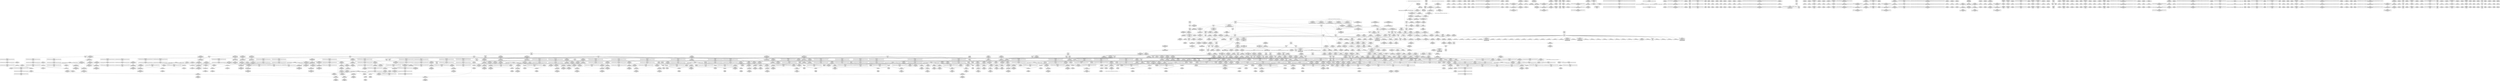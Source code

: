 digraph {
	CE0x4b60a00 [shape=record,shape=Mrecord,label="{CE0x4b60a00|sock_has_perm:sk_security|security/selinux/hooks.c,3964|*SummSink*}"]
	CE0x4c76ed0 [shape=record,shape=Mrecord,label="{CE0x4c76ed0|__rcu_read_unlock:tmp2|*SummSource*}"]
	CE0x4be9e80 [shape=record,shape=Mrecord,label="{CE0x4be9e80|rcu_read_lock:tmp3|*SummSink*}"]
	CE0x4c96420 [shape=record,shape=Mrecord,label="{CE0x4c96420|i64_1|*Constant*}"]
	CE0x4c2c370 [shape=record,shape=Mrecord,label="{CE0x4c2c370|__rcu_read_lock:tmp|*SummSource*}"]
	CE0x4bdeb50 [shape=record,shape=Mrecord,label="{CE0x4bdeb50|sock_has_perm:tmp3|security/selinux/hooks.c,3964|*SummSink*}"]
	CE0x4b482c0 [shape=record,shape=Mrecord,label="{CE0x4b482c0|selinux_socket_setsockopt:tmp2|*LoadInst*|security/selinux/hooks.c,4238|*SummSource*}"]
	CE0x4bd8760 [shape=record,shape=Mrecord,label="{CE0x4bd8760|sock_has_perm:call|security/selinux/hooks.c,3967}"]
	CE0x4ba0a20 [shape=record,shape=Mrecord,label="{CE0x4ba0a20|16:_i32,_24:_i16,_:_CRE_24,26_|*MultipleSource*|*LoadInst*|security/selinux/hooks.c,3964|security/selinux/hooks.c,3964|security/selinux/hooks.c,3969}"]
	CE0x4c17bc0 [shape=record,shape=Mrecord,label="{CE0x4c17bc0|rcu_read_unlock:tmp}"]
	CE0x4b5d7f0 [shape=record,shape=Mrecord,label="{CE0x4b5d7f0|i32_32768|*Constant*|*SummSource*}"]
	CE0x4beff60 [shape=record,shape=Mrecord,label="{CE0x4beff60|task_sid:tobool1|security/selinux/hooks.c,208|*SummSource*}"]
	CE0x4b5f230 [shape=record,shape=Mrecord,label="{CE0x4b5f230|selinux_socket_setsockopt:level|Function::selinux_socket_setsockopt&Arg::level::}"]
	CE0x4be56c0 [shape=record,shape=Mrecord,label="{CE0x4be56c0|_call_void_mcount()_#3|*SummSource*}"]
	CE0x4b6f1c0 [shape=record,shape=Mrecord,label="{CE0x4b6f1c0|sock_has_perm:type|security/selinux/hooks.c,3972|*SummSource*}"]
	CE0x4c667a0 [shape=record,shape=Mrecord,label="{CE0x4c667a0|rcu_lock_release:tmp6|*SummSink*}"]
	CE0x4c603c0 [shape=record,shape=Mrecord,label="{CE0x4c603c0|__preempt_count_add:do.body|*SummSink*}"]
	CE0x4b68830 [shape=record,shape=Mrecord,label="{CE0x4b68830|i32_0|*Constant*}"]
	CE0x4bcfe30 [shape=record,shape=Mrecord,label="{CE0x4bcfe30|sock_has_perm:u2|security/selinux/hooks.c,3974}"]
	CE0x4ca2120 [shape=record,shape=Mrecord,label="{CE0x4ca2120|__preempt_count_sub:tmp|*SummSource*}"]
	CE0x4c80fd0 [shape=record,shape=Mrecord,label="{CE0x4c80fd0|__rcu_read_unlock:tmp7|include/linux/rcupdate.h,245|*SummSink*}"]
	CE0x4b407a0 [shape=record,shape=Mrecord,label="{CE0x4b407a0|selinux_socket_setsockopt:if.then|*SummSource*}"]
	CE0x4b4ce20 [shape=record,shape=Mrecord,label="{CE0x4b4ce20|i64*_getelementptr_inbounds_(_6_x_i64_,_6_x_i64_*___llvm_gcov_ctr366,_i64_0,_i64_3)|*Constant*|*SummSink*}"]
	CE0x4c12e10 [shape=record,shape=Mrecord,label="{CE0x4c12e10|cred_sid:cred|Function::cred_sid&Arg::cred::}"]
	CE0x4bfd390 [shape=record,shape=Mrecord,label="{CE0x4bfd390|rcu_lock_release:entry|*SummSink*}"]
	CE0x4b7df00 [shape=record,shape=Mrecord,label="{CE0x4b7df00|i64_2|*Constant*}"]
	CE0x4ca23f0 [shape=record,shape=Mrecord,label="{CE0x4ca23f0|__preempt_count_add:tmp2|*SummSource*}"]
	CE0x4bf14c0 [shape=record,shape=Mrecord,label="{CE0x4bf14c0|rcu_read_lock:bb}"]
	CE0x4bda210 [shape=record,shape=Mrecord,label="{CE0x4bda210|i64_7|*Constant*}"]
	CE0x4b6c9f0 [shape=record,shape=Mrecord,label="{CE0x4b6c9f0|sock_has_perm:tmp9|security/selinux/hooks.c,3969}"]
	CE0x4bface0 [shape=record,shape=Mrecord,label="{CE0x4bface0|i64*_getelementptr_inbounds_(_13_x_i64_,_13_x_i64_*___llvm_gcov_ctr126,_i64_0,_i64_11)|*Constant*}"]
	CE0x4bf0b00 [shape=record,shape=Mrecord,label="{CE0x4bf0b00|_call_void_mcount()_#3|*SummSource*}"]
	CE0x4bf0810 [shape=record,shape=Mrecord,label="{CE0x4bf0810|rcu_read_lock:tmp4|include/linux/rcupdate.h,882|*SummSource*}"]
	CE0x4bf52d0 [shape=record,shape=Mrecord,label="{CE0x4bf52d0|cred_sid:tmp|*SummSource*}"]
	CE0x4beb720 [shape=record,shape=Mrecord,label="{CE0x4beb720|i64*_getelementptr_inbounds_(_2_x_i64_,_2_x_i64_*___llvm_gcov_ctr131,_i64_0,_i64_1)|*Constant*}"]
	CE0x4c677e0 [shape=record,shape=Mrecord,label="{CE0x4c677e0|__preempt_count_add:tmp5|./arch/x86/include/asm/preempt.h,72}"]
	CE0x4bf2ad0 [shape=record,shape=Mrecord,label="{CE0x4bf2ad0|__rcu_read_lock:tmp2}"]
	CE0x4c7ae30 [shape=record,shape=Mrecord,label="{CE0x4c7ae30|__rcu_read_unlock:tmp3}"]
	CE0x4b7b9d0 [shape=record,shape=Mrecord,label="{CE0x4b7b9d0|i64_2|*Constant*|*SummSink*}"]
	CE0x4c2c990 [shape=record,shape=Mrecord,label="{CE0x4c2c990|rcu_read_unlock:tmp13|include/linux/rcupdate.h,933}"]
	CE0x4c106c0 [shape=record,shape=Mrecord,label="{CE0x4c106c0|_call_void_lock_release(%struct.lockdep_map*_%map,_i32_1,_i64_ptrtoint_(i8*_blockaddress(_rcu_lock_release,_%__here)_to_i64))_#10,_!dbg_!27716|include/linux/rcupdate.h,423}"]
	CE0x4c22e30 [shape=record,shape=Mrecord,label="{CE0x4c22e30|rcu_read_lock:tmp16|include/linux/rcupdate.h,882|*SummSink*}"]
	CE0x4bfe540 [shape=record,shape=Mrecord,label="{CE0x4bfe540|__rcu_read_unlock:entry}"]
	CE0x4be6ae0 [shape=record,shape=Mrecord,label="{CE0x4be6ae0|_call_void_mcount()_#3|*SummSource*}"]
	CE0x4c04ea0 [shape=record,shape=Mrecord,label="{CE0x4c04ea0|rcu_lock_release:tmp4|include/linux/rcupdate.h,423}"]
	CE0x4c13960 [shape=record,shape=Mrecord,label="{CE0x4c13960|_call_void_rcu_read_unlock()_#10,_!dbg_!27748|security/selinux/hooks.c,209|*SummSource*}"]
	"CONST[source:0(mediator),value:0(static)][purpose:{operation}][SrcIdx:2]"
	CE0x4b70ff0 [shape=record,shape=Mrecord,label="{CE0x4b70ff0|sock_has_perm:sk4|security/selinux/hooks.c,3974}"]
	CE0x4c77bd0 [shape=record,shape=Mrecord,label="{CE0x4c77bd0|rcu_lock_acquire:indirectgoto|*SummSource*}"]
	CE0x4c62cc0 [shape=record,shape=Mrecord,label="{CE0x4c62cc0|GLOBAL:__preempt_count|Global_var:__preempt_count}"]
	CE0x4bec360 [shape=record,shape=Mrecord,label="{CE0x4bec360|task_sid:tmp5|security/selinux/hooks.c,208|*SummSource*}"]
	CE0x4c10860 [shape=record,shape=Mrecord,label="{CE0x4c10860|_call_void_lock_release(%struct.lockdep_map*_%map,_i32_1,_i64_ptrtoint_(i8*_blockaddress(_rcu_lock_release,_%__here)_to_i64))_#10,_!dbg_!27716|include/linux/rcupdate.h,423|*SummSink*}"]
	CE0x4bff0b0 [shape=record,shape=Mrecord,label="{CE0x4bff0b0|_ret_void,_!dbg_!27717|include/linux/rcupdate.h,245|*SummSink*}"]
	CE0x4bf0b70 [shape=record,shape=Mrecord,label="{CE0x4bf0b70|_call_void_mcount()_#3|*SummSink*}"]
	CE0x4c12790 [shape=record,shape=Mrecord,label="{CE0x4c12790|__preempt_count_sub:tmp5|./arch/x86/include/asm/preempt.h,77}"]
	CE0x4bdac20 [shape=record,shape=Mrecord,label="{CE0x4bdac20|task_sid:tmp15|security/selinux/hooks.c,208}"]
	CE0x4b7ce10 [shape=record,shape=Mrecord,label="{CE0x4b7ce10|GLOBAL:sock_has_perm|*Constant*|*SummSink*}"]
	CE0x4b64960 [shape=record,shape=Mrecord,label="{CE0x4b64960|i64*_getelementptr_inbounds_(_6_x_i64_,_6_x_i64_*___llvm_gcov_ctr327,_i64_0,_i64_0)|*Constant*|*SummSource*}"]
	CE0x4c2f240 [shape=record,shape=Mrecord,label="{CE0x4c2f240|GLOBAL:rcu_read_unlock.__warned|Global_var:rcu_read_unlock.__warned|*SummSink*}"]
	CE0x4bef240 [shape=record,shape=Mrecord,label="{CE0x4bef240|task_sid:tmp9|security/selinux/hooks.c,208|*SummSource*}"]
	CE0x4be9310 [shape=record,shape=Mrecord,label="{CE0x4be9310|cred_sid:tmp2|*SummSink*}"]
	CE0x4c3f060 [shape=record,shape=Mrecord,label="{CE0x4c3f060|i32_934|*Constant*}"]
	CE0x4c2ece0 [shape=record,shape=Mrecord,label="{CE0x4c2ece0|rcu_read_unlock:tmp9|include/linux/rcupdate.h,933|*SummSink*}"]
	CE0x4c72330 [shape=record,shape=Mrecord,label="{CE0x4c72330|i64*_getelementptr_inbounds_(_4_x_i64_,_4_x_i64_*___llvm_gcov_ctr129,_i64_0,_i64_3)|*Constant*}"]
	CE0x4c63200 [shape=record,shape=Mrecord,label="{CE0x4c63200|i64*_getelementptr_inbounds_(_4_x_i64_,_4_x_i64_*___llvm_gcov_ctr129,_i64_0,_i64_0)|*Constant*}"]
	CE0x4b51010 [shape=record,shape=Mrecord,label="{CE0x4b51010|sock_has_perm:tmp1|*SummSource*}"]
	CE0x4b4a0e0 [shape=record,shape=Mrecord,label="{CE0x4b4a0e0|sock_has_perm:tmp16|security/selinux/hooks.c,3976|*SummSink*}"]
	CE0x4c02640 [shape=record,shape=Mrecord,label="{CE0x4c02640|__preempt_count_sub:sub|./arch/x86/include/asm/preempt.h,77|*SummSink*}"]
	CE0x4b59550 [shape=record,shape=Mrecord,label="{CE0x4b59550|i32_0|*Constant*}"]
	CE0x4c7ffd0 [shape=record,shape=Mrecord,label="{CE0x4c7ffd0|__preempt_count_sub:tmp4|./arch/x86/include/asm/preempt.h,77|*SummSource*}"]
	CE0x4b8c7f0 [shape=record,shape=Mrecord,label="{CE0x4b8c7f0|GLOBAL:task_sid.__warned|Global_var:task_sid.__warned}"]
	CE0x4b6e710 [shape=record,shape=Mrecord,label="{CE0x4b6e710|GLOBAL:cred_sid|*Constant*|*SummSource*}"]
	CE0x4c72ac0 [shape=record,shape=Mrecord,label="{CE0x4c72ac0|__preempt_count_sub:tmp7|./arch/x86/include/asm/preempt.h,78|*SummSink*}"]
	CE0x4b42800 [shape=record,shape=Mrecord,label="{CE0x4b42800|selinux_socket_setsockopt:bb|*SummSource*}"]
	CE0x4b71890 [shape=record,shape=Mrecord,label="{CE0x4b71890|sock_has_perm:sid5|security/selinux/hooks.c,3976|*SummSource*}"]
	CE0x4c10060 [shape=record,shape=Mrecord,label="{CE0x4c10060|rcu_lock_release:tmp5|include/linux/rcupdate.h,423}"]
	CE0x4c01f10 [shape=record,shape=Mrecord,label="{CE0x4c01f10|__preempt_count_add:tmp1|*SummSource*}"]
	CE0x4b63ba0 [shape=record,shape=Mrecord,label="{CE0x4b63ba0|sock_has_perm:tmp12|security/selinux/hooks.c,3970}"]
	CE0x4bd5d10 [shape=record,shape=Mrecord,label="{CE0x4bd5d10|8:_%struct.sock*,_:_SCME_27,28_}"]
	CE0x4bef130 [shape=record,shape=Mrecord,label="{CE0x4bef130|_call_void_rcu_lock_acquire(%struct.lockdep_map*_rcu_lock_map)_#10,_!dbg_!27711|include/linux/rcupdate.h,881|*SummSource*}"]
	CE0x4be6370 [shape=record,shape=Mrecord,label="{CE0x4be6370|cred_sid:tmp3|*SummSink*}"]
	CE0x4bf7ff0 [shape=record,shape=Mrecord,label="{CE0x4bf7ff0|GLOBAL:lockdep_rcu_suspicious|*Constant*|*SummSource*}"]
	CE0x4c38850 [shape=record,shape=Mrecord,label="{CE0x4c38850|rcu_read_unlock:tmp5|include/linux/rcupdate.h,933|*SummSink*}"]
	CE0x4bdf110 [shape=record,shape=Mrecord,label="{CE0x4bdf110|sock_has_perm:tmp5|security/selinux/hooks.c,3966|*SummSource*}"]
	CE0x4c2c0c0 [shape=record,shape=Mrecord,label="{CE0x4c2c0c0|i64*_getelementptr_inbounds_(_4_x_i64_,_4_x_i64_*___llvm_gcov_ctr128,_i64_0,_i64_1)|*Constant*|*SummSink*}"]
	CE0x4c38960 [shape=record,shape=Mrecord,label="{CE0x4c38960|rcu_read_unlock:tmp6|include/linux/rcupdate.h,933}"]
	CE0x4c12ab0 [shape=record,shape=Mrecord,label="{CE0x4c12ab0|i64*_getelementptr_inbounds_(_4_x_i64_,_4_x_i64_*___llvm_gcov_ctr129,_i64_0,_i64_0)|*Constant*|*SummSink*}"]
	CE0x4c22fa0 [shape=record,shape=Mrecord,label="{CE0x4c22fa0|i64*_getelementptr_inbounds_(_11_x_i64_,_11_x_i64_*___llvm_gcov_ctr127,_i64_0,_i64_8)|*Constant*}"]
	CE0x4c9f620 [shape=record,shape=Mrecord,label="{CE0x4c9f620|__preempt_count_add:tmp6|./arch/x86/include/asm/preempt.h,73|*SummSource*}"]
	CE0x4c721a0 [shape=record,shape=Mrecord,label="{CE0x4c721a0|GLOBAL:__preempt_count|Global_var:__preempt_count|*SummSource*}"]
	CE0x4bc1120 [shape=record,shape=Mrecord,label="{CE0x4bc1120|__preempt_count_sub:tmp2|*SummSource*}"]
	CE0x4c06df0 [shape=record,shape=Mrecord,label="{CE0x4c06df0|__preempt_count_add:tmp5|./arch/x86/include/asm/preempt.h,72|*SummSource*}"]
	CE0x4be0c00 [shape=record,shape=Mrecord,label="{CE0x4be0c00|i32_(i32,_i32,_i16,_i32,_%struct.common_audit_data*)*_bitcast_(i32_(i32,_i32,_i16,_i32,_%struct.common_audit_data.495*)*_avc_has_perm_to_i32_(i32,_i32,_i16,_i32,_%struct.common_audit_data*)*)|*Constant*|*SummSource*}"]
	CE0x4b4c5e0 [shape=record,shape=Mrecord,label="{CE0x4b4c5e0|selinux_socket_setsockopt:tmp8|security/selinux/hooks.c,4240|*SummSink*}"]
	CE0x4c042a0 [shape=record,shape=Mrecord,label="{CE0x4c042a0|void_(i32*,_i32,_i32*)*_asm_addl_$1,_%gs:$0_,_*m,ri,*m,_dirflag_,_fpsr_,_flags_}"]
	CE0x4ba0530 [shape=record,shape=Mrecord,label="{CE0x4ba0530|sock_has_perm:cmp|security/selinux/hooks.c,3969}"]
	CE0x4b5e910 [shape=record,shape=Mrecord,label="{CE0x4b5e910|sock_has_perm:task|Function::sock_has_perm&Arg::task::|*SummSink*}"]
	CE0x4c074c0 [shape=record,shape=Mrecord,label="{CE0x4c074c0|_call_void_mcount()_#3|*SummSource*}"]
	CE0x4bda1a0 [shape=record,shape=Mrecord,label="{CE0x4bda1a0|task_sid:tobool4|security/selinux/hooks.c,208|*SummSink*}"]
	CE0x4c399a0 [shape=record,shape=Mrecord,label="{CE0x4c399a0|_call_void_asm_sideeffect_,_memory_,_dirflag_,_fpsr_,_flags_()_#3,_!dbg_!27711,_!srcloc_!27714|include/linux/rcupdate.h,244|*SummSource*}"]
	CE0x4bd6350 [shape=record,shape=Mrecord,label="{CE0x4bd6350|8:_%struct.sock*,_:_SCME_33,34_}"]
	CE0x4b64f20 [shape=record,shape=Mrecord,label="{CE0x4b64f20|selinux_socket_setsockopt:call1|security/selinux/hooks.c,4238|*SummSink*}"]
	CE0x4bd4b50 [shape=record,shape=Mrecord,label="{CE0x4bd4b50|sock_has_perm:net3|security/selinux/hooks.c,3974|*SummSink*}"]
	CE0x4bfbbf0 [shape=record,shape=Mrecord,label="{CE0x4bfbbf0|rcu_read_unlock:tmp21|include/linux/rcupdate.h,935|*SummSink*}"]
	CE0x4c301e0 [shape=record,shape=Mrecord,label="{CE0x4c301e0|rcu_read_unlock:tmp2|*SummSink*}"]
	CE0x4b647a0 [shape=record,shape=Mrecord,label="{CE0x4b647a0|sock_has_perm:cleanup|*SummSink*}"]
	CE0x4bf8920 [shape=record,shape=Mrecord,label="{CE0x4bf8920|i32_208|*Constant*|*SummSink*}"]
	CE0x4bebb40 [shape=record,shape=Mrecord,label="{CE0x4bebb40|task_sid:tmp2|*SummSource*}"]
	CE0x4be5dd0 [shape=record,shape=Mrecord,label="{CE0x4be5dd0|task_sid:tmp4|*LoadInst*|security/selinux/hooks.c,208|*SummSource*}"]
	CE0x4c24d70 [shape=record,shape=Mrecord,label="{CE0x4c24d70|i8*_getelementptr_inbounds_(_42_x_i8_,_42_x_i8_*_.str46,_i32_0,_i32_0)|*Constant*|*SummSink*}"]
	CE0x4be3650 [shape=record,shape=Mrecord,label="{CE0x4be3650|i64*_getelementptr_inbounds_(_6_x_i64_,_6_x_i64_*___llvm_gcov_ctr327,_i64_0,_i64_5)|*Constant*|*SummSource*}"]
	CE0x4b5a8c0 [shape=record,shape=Mrecord,label="{CE0x4b5a8c0|selinux_socket_setsockopt:tmp7|security/selinux/hooks.c,4240|*SummSink*}"]
	CE0x4b8c9b0 [shape=record,shape=Mrecord,label="{CE0x4b8c9b0|GLOBAL:task_sid.__warned|Global_var:task_sid.__warned|*SummSource*}"]
	CE0x4b8bc40 [shape=record,shape=Mrecord,label="{CE0x4b8bc40|8:_%struct.sock*,_:_SCME_16,18_|*MultipleSource*|security/selinux/hooks.c, 3966|security/selinux/hooks.c,3966|security/selinux/hooks.c,3966}"]
	CE0x4ca83b0 [shape=record,shape=Mrecord,label="{CE0x4ca83b0|__preempt_count_add:tmp7|./arch/x86/include/asm/preempt.h,73}"]
	CE0x4be5250 [shape=record,shape=Mrecord,label="{CE0x4be5250|task_sid:bb}"]
	CE0x4c30070 [shape=record,shape=Mrecord,label="{CE0x4c30070|i64*_getelementptr_inbounds_(_4_x_i64_,_4_x_i64_*___llvm_gcov_ctr130,_i64_0,_i64_1)|*Constant*|*SummSource*}"]
	CE0x4c270a0 [shape=record,shape=Mrecord,label="{CE0x4c270a0|rcu_read_lock:tmp19|include/linux/rcupdate.h,882}"]
	CE0x4bef800 [shape=record,shape=Mrecord,label="{CE0x4bef800|COLLAPSED:_GCMRE___llvm_gcov_ctr127_internal_global_11_x_i64_zeroinitializer:_elem_0:default:}"]
	CE0x4be86e0 [shape=record,shape=Mrecord,label="{CE0x4be86e0|task_sid:do.end|*SummSource*}"]
	CE0x4b542f0 [shape=record,shape=Mrecord,label="{CE0x4b542f0|selinux_socket_setsockopt:tmp10|security/selinux/hooks.c,4242}"]
	CE0x4c3e170 [shape=record,shape=Mrecord,label="{CE0x4c3e170|rcu_read_unlock:tmp18|include/linux/rcupdate.h,933|*SummSource*}"]
	CE0x4c143b0 [shape=record,shape=Mrecord,label="{CE0x4c143b0|_ret_void,_!dbg_!27735|include/linux/rcupdate.h,938}"]
	CE0x4ba1c70 [shape=record,shape=Mrecord,label="{CE0x4ba1c70|i64*_getelementptr_inbounds_(_2_x_i64_,_2_x_i64_*___llvm_gcov_ctr98,_i64_0,_i64_0)|*Constant*|*SummSink*}"]
	CE0x4be7d70 [shape=record,shape=Mrecord,label="{CE0x4be7d70|__rcu_read_lock:entry|*SummSink*}"]
	CE0x4be6ca0 [shape=record,shape=Mrecord,label="{CE0x4be6ca0|task_sid:tmp4|*LoadInst*|security/selinux/hooks.c,208}"]
	CE0x4c32b60 [shape=record,shape=Mrecord,label="{CE0x4c32b60|rcu_read_unlock:do.end|*SummSink*}"]
	CE0x4bdb210 [shape=record,shape=Mrecord,label="{CE0x4bdb210|task_sid:tmp15|security/selinux/hooks.c,208|*SummSink*}"]
	CE0x4bea6a0 [shape=record,shape=Mrecord,label="{CE0x4bea6a0|i64*_getelementptr_inbounds_(_2_x_i64_,_2_x_i64_*___llvm_gcov_ctr131,_i64_0,_i64_1)|*Constant*|*SummSink*}"]
	CE0x4b50460 [shape=record,shape=Mrecord,label="{CE0x4b50460|get_current:bb|*SummSink*}"]
	CE0x4b4d330 [shape=record,shape=Mrecord,label="{CE0x4b4d330|_call_void_mcount()_#3}"]
	CE0x4be3fb0 [shape=record,shape=Mrecord,label="{CE0x4be3fb0|sock_has_perm:tmp19|security/selinux/hooks.c,3977}"]
	CE0x4c75150 [shape=record,shape=Mrecord,label="{CE0x4c75150|rcu_lock_acquire:tmp4|include/linux/rcupdate.h,418|*SummSink*}"]
	CE0x4bebad0 [shape=record,shape=Mrecord,label="{CE0x4bebad0|task_sid:tmp2}"]
	CE0x4c1ab00 [shape=record,shape=Mrecord,label="{CE0x4c1ab00|rcu_read_lock:tmp6|include/linux/rcupdate.h,882|*SummSource*}"]
	CE0x4be4770 [shape=record,shape=Mrecord,label="{CE0x4be4770|sock_has_perm:tmp20|security/selinux/hooks.c,3977|*SummSink*}"]
	CE0x4c19ac0 [shape=record,shape=Mrecord,label="{CE0x4c19ac0|rcu_read_unlock:tobool|include/linux/rcupdate.h,933}"]
	CE0x4c01b40 [shape=record,shape=Mrecord,label="{CE0x4c01b40|__rcu_read_unlock:do.end|*SummSource*}"]
	CE0x4b42f90 [shape=record,shape=Mrecord,label="{CE0x4b42f90|COLLAPSED:_GCMRE___llvm_gcov_ctr366_internal_global_6_x_i64_zeroinitializer:_elem_0:default:}"]
	CE0x4bfde80 [shape=record,shape=Mrecord,label="{CE0x4bfde80|_call_void___rcu_read_unlock()_#10,_!dbg_!27734|include/linux/rcupdate.h,937|*SummSource*}"]
	CE0x4c1f320 [shape=record,shape=Mrecord,label="{CE0x4c1f320|rcu_read_lock:tmp9|include/linux/rcupdate.h,882|*SummSink*}"]
	CE0x4b41db0 [shape=record,shape=Mrecord,label="{CE0x4b41db0|i32_0|*Constant*|*SummSink*}"]
	CE0x4bcbeb0 [shape=record,shape=Mrecord,label="{CE0x4bcbeb0|i64*_getelementptr_inbounds_(_13_x_i64_,_13_x_i64_*___llvm_gcov_ctr126,_i64_0,_i64_12)|*Constant*}"]
	CE0x4c75c60 [shape=record,shape=Mrecord,label="{CE0x4c75c60|i64*_getelementptr_inbounds_(_4_x_i64_,_4_x_i64_*___llvm_gcov_ctr130,_i64_0,_i64_3)|*Constant*|*SummSource*}"]
	CE0x4c19ba0 [shape=record,shape=Mrecord,label="{CE0x4c19ba0|rcu_read_unlock:tobool|include/linux/rcupdate.h,933|*SummSource*}"]
	CE0x4b4c4c0 [shape=record,shape=Mrecord,label="{CE0x4b4c4c0|selinux_socket_setsockopt:tmp8|security/selinux/hooks.c,4240|*SummSource*}"]
	CE0x4c2b570 [shape=record,shape=Mrecord,label="{CE0x4c2b570|__rcu_read_lock:tmp1|*SummSource*}"]
	CE0x4c3da10 [shape=record,shape=Mrecord,label="{CE0x4c3da10|i64*_getelementptr_inbounds_(_11_x_i64_,_11_x_i64_*___llvm_gcov_ctr132,_i64_0,_i64_10)|*Constant*|*SummSource*}"]
	CE0x4bdc660 [shape=record,shape=Mrecord,label="{CE0x4bdc660|task_sid:tmp18|security/selinux/hooks.c,208|*SummSource*}"]
	CE0x4bcc5b0 [shape=record,shape=Mrecord,label="{CE0x4bcc5b0|task_sid:call7|security/selinux/hooks.c,208}"]
	CE0x4c60710 [shape=record,shape=Mrecord,label="{CE0x4c60710|__rcu_read_lock:do.end|*SummSink*}"]
	CE0x4b767b0 [shape=record,shape=Mrecord,label="{CE0x4b767b0|sock_has_perm:tmp|*SummSource*}"]
	CE0x4c16770 [shape=record,shape=Mrecord,label="{CE0x4c16770|rcu_read_unlock:tmp7|include/linux/rcupdate.h,933|*SummSource*}"]
	CE0x4cb74c0 [shape=record,shape=Mrecord,label="{CE0x4cb74c0|__preempt_count_sub:do.body|*SummSink*}"]
	CE0x4c1b2e0 [shape=record,shape=Mrecord,label="{CE0x4c1b2e0|rcu_read_lock:tmp6|include/linux/rcupdate.h,882}"]
	CE0x4b56b10 [shape=record,shape=Mrecord,label="{CE0x4b56b10|task_sid:call|security/selinux/hooks.c,208}"]
	CE0x4b72280 [shape=record,shape=Mrecord,label="{CE0x4b72280|rcu_read_lock:tobool1|include/linux/rcupdate.h,882}"]
	CE0x4c3e880 [shape=record,shape=Mrecord,label="{CE0x4c3e880|_call_void_lockdep_rcu_suspicious(i8*_getelementptr_inbounds_(_25_x_i8_,_25_x_i8_*_.str45,_i32_0,_i32_0),_i32_934,_i8*_getelementptr_inbounds_(_44_x_i8_,_44_x_i8_*_.str47,_i32_0,_i32_0))_#10,_!dbg_!27726|include/linux/rcupdate.h,933|*SummSink*}"]
	CE0x4c05fb0 [shape=record,shape=Mrecord,label="{CE0x4c05fb0|rcu_lock_release:tmp3}"]
	CE0x4c21590 [shape=record,shape=Mrecord,label="{CE0x4c21590|rcu_read_unlock:call3|include/linux/rcupdate.h,933}"]
	CE0x4c2fdd0 [shape=record,shape=Mrecord,label="{CE0x4c2fdd0|i64*_getelementptr_inbounds_(_4_x_i64_,_4_x_i64_*___llvm_gcov_ctr130,_i64_0,_i64_1)|*Constant*}"]
	CE0x4c251f0 [shape=record,shape=Mrecord,label="{CE0x4c251f0|i64*_getelementptr_inbounds_(_11_x_i64_,_11_x_i64_*___llvm_gcov_ctr127,_i64_0,_i64_9)|*Constant*|*SummSource*}"]
	CE0x4b8d550 [shape=record,shape=Mrecord,label="{CE0x4b8d550|i64*_getelementptr_inbounds_(_4_x_i64_,_4_x_i64_*___llvm_gcov_ctr128,_i64_0,_i64_0)|*Constant*|*SummSource*}"]
	CE0x4b6f150 [shape=record,shape=Mrecord,label="{CE0x4b6f150|sock_has_perm:type|security/selinux/hooks.c,3972}"]
	CE0x4b578e0 [shape=record,shape=Mrecord,label="{CE0x4b578e0|rcu_read_unlock:land.lhs.true}"]
	CE0x4b6f9d0 [shape=record,shape=Mrecord,label="{CE0x4b6f9d0|i8_2|*Constant*}"]
	CE0x4c298f0 [shape=record,shape=Mrecord,label="{CE0x4c298f0|rcu_read_unlock:tmp15|include/linux/rcupdate.h,933|*SummSink*}"]
	CE0x4beb360 [shape=record,shape=Mrecord,label="{CE0x4beb360|i64_3|*Constant*|*SummSource*}"]
	CE0x4c9e780 [shape=record,shape=Mrecord,label="{CE0x4c9e780|__preempt_count_sub:val|Function::__preempt_count_sub&Arg::val::}"]
	CE0x4c03fd0 [shape=record,shape=Mrecord,label="{CE0x4c03fd0|_call_void_asm_sideeffect_,_memory_,_dirflag_,_fpsr_,_flags_()_#3,_!dbg_!27711,_!srcloc_!27714|include/linux/rcupdate.h,244}"]
	CE0x4c2f5b0 [shape=record,shape=Mrecord,label="{CE0x4c2f5b0|rcu_lock_acquire:tmp2}"]
	CE0x4b42540 [shape=record,shape=Mrecord,label="{CE0x4b42540|_call_void_mcount()_#3}"]
	CE0x4b9cb00 [shape=record,shape=Mrecord,label="{CE0x4b9cb00|i32_77|*Constant*|*SummSource*}"]
	CE0x4c371e0 [shape=record,shape=Mrecord,label="{CE0x4c371e0|rcu_read_unlock:if.end}"]
	CE0x4bfe4d0 [shape=record,shape=Mrecord,label="{CE0x4bfe4d0|GLOBAL:__rcu_read_unlock|*Constant*|*SummSource*}"]
	CE0x4c06fa0 [shape=record,shape=Mrecord,label="{CE0x4c06fa0|__preempt_count_add:tmp5|./arch/x86/include/asm/preempt.h,72|*SummSink*}"]
	CE0x4c25ca0 [shape=record,shape=Mrecord,label="{CE0x4c25ca0|rcu_read_lock:tmp18|include/linux/rcupdate.h,882}"]
	CE0x4c01090 [shape=record,shape=Mrecord,label="{CE0x4c01090|i64*_getelementptr_inbounds_(_4_x_i64_,_4_x_i64_*___llvm_gcov_ctr128,_i64_0,_i64_2)|*Constant*|*SummSource*}"]
	CE0x4c1eb30 [shape=record,shape=Mrecord,label="{CE0x4c1eb30|i64_4|*Constant*}"]
	CE0x4bf8060 [shape=record,shape=Mrecord,label="{CE0x4bf8060|GLOBAL:lockdep_rcu_suspicious|*Constant*|*SummSink*}"]
	"CONST[source:1(input),value:2(dynamic)][purpose:{object}][SrcIdx:1]"
	CE0x4b9eb20 [shape=record,shape=Mrecord,label="{CE0x4b9eb20|i32_1|*Constant*|*SummSink*}"]
	CE0x4bca8b0 [shape=record,shape=Mrecord,label="{CE0x4bca8b0|__preempt_count_sub:bb|*SummSink*}"]
	CE0x4be2950 [shape=record,shape=Mrecord,label="{CE0x4be2950|avc_has_perm:auditdata|Function::avc_has_perm&Arg::auditdata::|*SummSink*}"]
	CE0x4c03070 [shape=record,shape=Mrecord,label="{CE0x4c03070|__rcu_read_unlock:bb|*SummSink*}"]
	CE0x4bcb460 [shape=record,shape=Mrecord,label="{CE0x4bcb460|__preempt_count_add:tmp3|*SummSource*}"]
	CE0x4c5fd30 [shape=record,shape=Mrecord,label="{CE0x4c5fd30|__preempt_count_add:do.end|*SummSource*}"]
	CE0x4bcc750 [shape=record,shape=Mrecord,label="{CE0x4bcc750|task_sid:tmp27|security/selinux/hooks.c,208|*SummSource*}"]
	CE0x4b50960 [shape=record,shape=Mrecord,label="{CE0x4b50960|selinux_socket_setsockopt:call|security/selinux/hooks.c,4238}"]
	CE0x4bfef30 [shape=record,shape=Mrecord,label="{CE0x4bfef30|GLOBAL:rcu_lock_release|*Constant*}"]
	CE0x4c32cd0 [shape=record,shape=Mrecord,label="{CE0x4c32cd0|_call_void_asm_sideeffect_,_memory_,_dirflag_,_fpsr_,_flags_()_#3,_!dbg_!27714,_!srcloc_!27715|include/linux/rcupdate.h,239|*SummSink*}"]
	CE0x4c1a5d0 [shape=record,shape=Mrecord,label="{CE0x4c1a5d0|_ret_void,_!dbg_!27719|./arch/x86/include/asm/preempt.h,73|*SummSink*}"]
	CE0x4c200b0 [shape=record,shape=Mrecord,label="{CE0x4c200b0|rcu_read_lock:tmp12|include/linux/rcupdate.h,882|*SummSource*}"]
	CE0x4c29240 [shape=record,shape=Mrecord,label="{CE0x4c29240|rcu_read_unlock:tmp14|include/linux/rcupdate.h,933|*SummSource*}"]
	CE0x4b5bc70 [shape=record,shape=Mrecord,label="{CE0x4b5bc70|sock_has_perm:tmp1|*SummSink*}"]
	CE0x4bda8d0 [shape=record,shape=Mrecord,label="{CE0x4bda8d0|i64_6|*Constant*}"]
	CE0x4c01ea0 [shape=record,shape=Mrecord,label="{CE0x4c01ea0|__preempt_count_add:tmp1}"]
	CE0x4c2ac70 [shape=record,shape=Mrecord,label="{CE0x4c2ac70|__preempt_count_add:val|Function::__preempt_count_add&Arg::val::}"]
	CE0x4b765d0 [shape=record,shape=Mrecord,label="{CE0x4b765d0|GLOBAL:selinux_netlbl_socket_setsockopt|*Constant*}"]
	CE0x4bc17b0 [shape=record,shape=Mrecord,label="{CE0x4bc17b0|i64_1|*Constant*}"]
	CE0x4bf0c90 [shape=record,shape=Mrecord,label="{CE0x4bf0c90|rcu_read_unlock:call|include/linux/rcupdate.h,933}"]
	CE0x4c2d830 [shape=record,shape=Mrecord,label="{CE0x4c2d830|i64*_getelementptr_inbounds_(_4_x_i64_,_4_x_i64_*___llvm_gcov_ctr130,_i64_0,_i64_2)|*Constant*}"]
	CE0x4c2f620 [shape=record,shape=Mrecord,label="{CE0x4c2f620|rcu_lock_acquire:tmp2|*SummSource*}"]
	CE0x4b6d930 [shape=record,shape=Mrecord,label="{CE0x4b6d930|sock_has_perm:tmp10|security/selinux/hooks.c,3969}"]
	CE0x4b3b160 [shape=record,shape=Mrecord,label="{CE0x4b3b160|_ret_%struct.task_struct*_%tmp4,_!dbg_!27714|./arch/x86/include/asm/current.h,14|*SummSink*}"]
	CE0x4bf1d40 [shape=record,shape=Mrecord,label="{CE0x4bf1d40|task_sid:tmp6|security/selinux/hooks.c,208|*SummSource*}"]
	CE0x4becff0 [shape=record,shape=Mrecord,label="{CE0x4becff0|i64*_getelementptr_inbounds_(_11_x_i64_,_11_x_i64_*___llvm_gcov_ctr127,_i64_0,_i64_1)|*Constant*|*SummSource*}"]
	CE0x4c771d0 [shape=record,shape=Mrecord,label="{CE0x4c771d0|rcu_lock_release:tmp2|*SummSource*}"]
	CE0x4c134b0 [shape=record,shape=Mrecord,label="{CE0x4c134b0|_ret_i32_%tmp6,_!dbg_!27716|security/selinux/hooks.c,197|*SummSink*}"]
	CE0x4b61210 [shape=record,shape=Mrecord,label="{CE0x4b61210|i64*_getelementptr_inbounds_(_6_x_i64_,_6_x_i64_*___llvm_gcov_ctr366,_i64_0,_i64_3)|*Constant*|*SummSource*}"]
	CE0x4beb200 [shape=record,shape=Mrecord,label="{CE0x4beb200|i64_3|*Constant*}"]
	CE0x4b3b600 [shape=record,shape=Mrecord,label="{CE0x4b3b600|i32_5|*Constant*}"]
	CE0x4c29ea0 [shape=record,shape=Mrecord,label="{CE0x4c29ea0|__preempt_count_add:tmp4|./arch/x86/include/asm/preempt.h,72}"]
	CE0x4c15b50 [shape=record,shape=Mrecord,label="{CE0x4c15b50|rcu_read_lock:if.end|*SummSource*}"]
	CE0x4bfcad0 [shape=record,shape=Mrecord,label="{CE0x4bfcad0|rcu_lock_release:entry}"]
	CE0x4b76560 [shape=record,shape=Mrecord,label="{CE0x4b76560|selinux_socket_setsockopt:call2|security/selinux/hooks.c,4242|*SummSource*}"]
	CE0x4bcc350 [shape=record,shape=Mrecord,label="{CE0x4bcc350|i64*_getelementptr_inbounds_(_13_x_i64_,_13_x_i64_*___llvm_gcov_ctr126,_i64_0,_i64_12)|*Constant*|*SummSink*}"]
	CE0x4be5b20 [shape=record,shape=Mrecord,label="{CE0x4be5b20|i64*_getelementptr_inbounds_(_11_x_i64_,_11_x_i64_*___llvm_gcov_ctr127,_i64_0,_i64_1)|*Constant*}"]
	CE0x4be2090 [shape=record,shape=Mrecord,label="{CE0x4be2090|_ret_i32_%retval.0,_!dbg_!27728|security/selinux/avc.c,775}"]
	CE0x4c259a0 [shape=record,shape=Mrecord,label="{CE0x4c259a0|rcu_read_lock:tmp17|include/linux/rcupdate.h,882|*SummSource*}"]
	CE0x4c1b1d0 [shape=record,shape=Mrecord,label="{CE0x4c1b1d0|rcu_read_lock:tmp5|include/linux/rcupdate.h,882|*SummSource*}"]
	CE0x4bdd150 [shape=record,shape=Mrecord,label="{CE0x4bdd150|i8_1|*Constant*|*SummSink*}"]
	CE0x4bd60f0 [shape=record,shape=Mrecord,label="{CE0x4bd60f0|8:_%struct.sock*,_:_SCME_31,32_}"]
	CE0x4b72ae0 [shape=record,shape=Mrecord,label="{CE0x4b72ae0|sock_has_perm:tmp17|security/selinux/hooks.c,3976|*SummSource*}"]
	CE0x4c34550 [shape=record,shape=Mrecord,label="{CE0x4c34550|_call_void___preempt_count_sub(i32_1)_#10,_!dbg_!27715|include/linux/rcupdate.h,244|*SummSource*}"]
	CE0x4b712a0 [shape=record,shape=Mrecord,label="{CE0x4b712a0|sock_has_perm:sk4|security/selinux/hooks.c,3974|*SummSink*}"]
	CE0x4c67a00 [shape=record,shape=Mrecord,label="{CE0x4c67a00|rcu_lock_release:tmp1}"]
	CE0x4be2790 [shape=record,shape=Mrecord,label="{CE0x4be2790|avc_has_perm:auditdata|Function::avc_has_perm&Arg::auditdata::}"]
	CE0x4be85c0 [shape=record,shape=Mrecord,label="{CE0x4be85c0|task_sid:do.end}"]
	CE0x4c33560 [shape=record,shape=Mrecord,label="{CE0x4c33560|__rcu_read_lock:tmp6|include/linux/rcupdate.h,240|*SummSink*}"]
	CE0x4c34b70 [shape=record,shape=Mrecord,label="{CE0x4c34b70|rcu_read_unlock:tmp10|include/linux/rcupdate.h,933|*SummSource*}"]
	CE0x4c294e0 [shape=record,shape=Mrecord,label="{CE0x4c294e0|rcu_read_unlock:tmp15|include/linux/rcupdate.h,933}"]
	CE0x4c96210 [shape=record,shape=Mrecord,label="{CE0x4c96210|i64*_getelementptr_inbounds_(_4_x_i64_,_4_x_i64_*___llvm_gcov_ctr135,_i64_0,_i64_0)|*Constant*|*SummSource*}"]
	CE0x5d6eb50 [shape=record,shape=Mrecord,label="{CE0x5d6eb50|selinux_socket_setsockopt:call1|security/selinux/hooks.c,4238|*SummSource*}"]
	CE0x4beaf10 [shape=record,shape=Mrecord,label="{CE0x4beaf10|_ret_void,_!dbg_!27717|include/linux/rcupdate.h,419}"]
	CE0x4c17020 [shape=record,shape=Mrecord,label="{CE0x4c17020|cred_sid:sid|security/selinux/hooks.c,197|*SummSink*}"]
	CE0x4c99a80 [shape=record,shape=Mrecord,label="{CE0x4c99a80|i64*_getelementptr_inbounds_(_4_x_i64_,_4_x_i64_*___llvm_gcov_ctr135,_i64_0,_i64_2)|*Constant*|*SummSource*}"]
	CE0x4be4640 [shape=record,shape=Mrecord,label="{CE0x4be4640|sock_has_perm:tmp20|security/selinux/hooks.c,3977|*SummSource*}"]
	CE0x4bf79e0 [shape=record,shape=Mrecord,label="{CE0x4bf79e0|i8*_getelementptr_inbounds_(_25_x_i8_,_25_x_i8_*_.str3,_i32_0,_i32_0)|*Constant*}"]
	CE0x4c26490 [shape=record,shape=Mrecord,label="{CE0x4c26490|_call_void_lockdep_rcu_suspicious(i8*_getelementptr_inbounds_(_25_x_i8_,_25_x_i8_*_.str45,_i32_0,_i32_0),_i32_883,_i8*_getelementptr_inbounds_(_42_x_i8_,_42_x_i8_*_.str46,_i32_0,_i32_0))_#10,_!dbg_!27728|include/linux/rcupdate.h,882}"]
	CE0x4b6baf0 [shape=record,shape=Mrecord,label="{CE0x4b6baf0|_call_void_mcount()_#3|*SummSource*}"]
	CE0x4c2ee20 [shape=record,shape=Mrecord,label="{CE0x4c2ee20|__preempt_count_add:entry}"]
	CE0x4b5eac0 [shape=record,shape=Mrecord,label="{CE0x4b5eac0|i64*_getelementptr_inbounds_(_6_x_i64_,_6_x_i64_*___llvm_gcov_ctr366,_i64_0,_i64_5)|*Constant*|*SummSink*}"]
	CE0x4bf27c0 [shape=record,shape=Mrecord,label="{CE0x4bf27c0|_call_void_mcount()_#3|*SummSource*}"]
	CE0x4b9ec30 [shape=record,shape=Mrecord,label="{CE0x4b9ec30|sock_has_perm:net|security/selinux/hooks.c, 3966}"]
	CE0x4c1f250 [shape=record,shape=Mrecord,label="{CE0x4c1f250|rcu_read_lock:tmp9|include/linux/rcupdate.h,882|*SummSource*}"]
	CE0x4b8c360 [shape=record,shape=Mrecord,label="{CE0x4b8c360|_ret_void,_!dbg_!27717|include/linux/rcupdate.h,419|*SummSink*}"]
	CE0x4c393f0 [shape=record,shape=Mrecord,label="{CE0x4c393f0|rcu_read_unlock:tobool1|include/linux/rcupdate.h,933}"]
	CE0x4beda60 [shape=record,shape=Mrecord,label="{CE0x4beda60|i64*_getelementptr_inbounds_(_13_x_i64_,_13_x_i64_*___llvm_gcov_ctr126,_i64_0,_i64_1)|*Constant*}"]
	CE0x4c306a0 [shape=record,shape=Mrecord,label="{CE0x4c306a0|_call_void___preempt_count_add(i32_1)_#10,_!dbg_!27711|include/linux/rcupdate.h,239|*SummSource*}"]
	CE0x4b76e30 [shape=record,shape=Mrecord,label="{CE0x4b76e30|GLOBAL:rcu_lock_map|Global_var:rcu_lock_map|*SummSource*}"]
	CE0x4c73330 [shape=record,shape=Mrecord,label="{CE0x4c73330|_call_void_mcount()_#3|*SummSource*}"]
	CE0x4be6d10 [shape=record,shape=Mrecord,label="{CE0x4be6d10|task_sid:real_cred|security/selinux/hooks.c,208}"]
	CE0x4b4d6f0 [shape=record,shape=Mrecord,label="{CE0x4b4d6f0|i64_1|*Constant*|*SummSink*}"]
	CE0x4bdb2e0 [shape=record,shape=Mrecord,label="{CE0x4bdb2e0|task_sid:tmp17|security/selinux/hooks.c,208}"]
	CE0x4bc8de0 [shape=record,shape=Mrecord,label="{CE0x4bc8de0|_ret_void,_!dbg_!27720|./arch/x86/include/asm/preempt.h,78|*SummSource*}"]
	CE0x4c74860 [shape=record,shape=Mrecord,label="{CE0x4c74860|__rcu_read_lock:do.body|*SummSource*}"]
	CE0x4b9fd40 [shape=record,shape=Mrecord,label="{CE0x4b9fd40|sock_has_perm:sid|security/selinux/hooks.c,3969}"]
	CE0x4bdad30 [shape=record,shape=Mrecord,label="{CE0x4bdad30|task_sid:tmp14|security/selinux/hooks.c,208|*SummSource*}"]
	CE0x4bd03b0 [shape=record,shape=Mrecord,label="{CE0x4bd03b0|sock_has_perm:net1|security/selinux/hooks.c,3973}"]
	CE0x4b5bd60 [shape=record,shape=Mrecord,label="{CE0x4b5bd60|i32_1|*Constant*}"]
	CE0x4bff480 [shape=record,shape=Mrecord,label="{CE0x4bff480|__rcu_read_lock:do.end}"]
	CE0x4bedd80 [shape=record,shape=Mrecord,label="{CE0x4bedd80|rcu_read_lock:tmp2|*SummSource*}"]
	CE0x4c14fc0 [shape=record,shape=Mrecord,label="{CE0x4c14fc0|_ret_void,_!dbg_!27717|include/linux/rcupdate.h,240|*SummSource*}"]
	CE0x4c9ee00 [shape=record,shape=Mrecord,label="{CE0x4c9ee00|__rcu_read_unlock:tmp1|*SummSink*}"]
	CE0x4b55c70 [shape=record,shape=Mrecord,label="{CE0x4b55c70|i64_5|*Constant*}"]
	CE0x4bf25d0 [shape=record,shape=Mrecord,label="{CE0x4bf25d0|COLLAPSED:_GCMRE___llvm_gcov_ctr126_internal_global_13_x_i64_zeroinitializer:_elem_0:default:}"]
	CE0x4bdcdc0 [shape=record,shape=Mrecord,label="{CE0x4bdcdc0|i8_1|*Constant*|*SummSource*}"]
	CE0x4be6b50 [shape=record,shape=Mrecord,label="{CE0x4be6b50|_call_void_mcount()_#3|*SummSink*}"]
	CE0x4bf3910 [shape=record,shape=Mrecord,label="{CE0x4bf3910|cred_sid:tmp1}"]
	CE0x4bca6c0 [shape=record,shape=Mrecord,label="{CE0x4bca6c0|__preempt_count_sub:bb|*SummSource*}"]
	CE0x4bd5150 [shape=record,shape=Mrecord,label="{CE0x4bd5150|8:_%struct.sock*,_:_SCME_8,16_|*MultipleSource*|security/selinux/hooks.c, 3966|security/selinux/hooks.c,3966|security/selinux/hooks.c,3966}"]
	CE0x4b6e0b0 [shape=record,shape=Mrecord,label="{CE0x4b6e0b0|task_sid:tmp27|security/selinux/hooks.c,208|*SummSink*}"]
	CE0x4be9db0 [shape=record,shape=Mrecord,label="{CE0x4be9db0|rcu_read_lock:tmp3|*SummSource*}"]
	CE0x4c38ad0 [shape=record,shape=Mrecord,label="{CE0x4c38ad0|rcu_read_unlock:tmp6|include/linux/rcupdate.h,933|*SummSource*}"]
	CE0x4c65270 [shape=record,shape=Mrecord,label="{CE0x4c65270|GLOBAL:lock_release|*Constant*}"]
	CE0x4b69380 [shape=record,shape=Mrecord,label="{CE0x4b69380|sock_has_perm:tmp11|security/selinux/hooks.c,3970}"]
	CE0x4c34f80 [shape=record,shape=Mrecord,label="{CE0x4c34f80|void_(i32*,_i32,_i32*)*_asm_addl_$1,_%gs:$0_,_*m,ri,*m,_dirflag_,_fpsr_,_flags_|*SummSource*}"]
	CE0x4c13eb0 [shape=record,shape=Mrecord,label="{CE0x4c13eb0|GLOBAL:rcu_read_unlock|*Constant*|*SummSource*}"]
	CE0x4bead40 [shape=record,shape=Mrecord,label="{CE0x4bead40|rcu_read_lock:call|include/linux/rcupdate.h,882}"]
	CE0x4beabf0 [shape=record,shape=Mrecord,label="{CE0x4beabf0|task_sid:tmp3|*SummSource*}"]
	CE0x4b6c8e0 [shape=record,shape=Mrecord,label="{CE0x4b6c8e0|sock_has_perm:tmp8|security/selinux/hooks.c,3969|*SummSource*}"]
	CE0x4bdab20 [shape=record,shape=Mrecord,label="{CE0x4bdab20|task_sid:tmp14|security/selinux/hooks.c,208}"]
	CE0x4bd00d0 [shape=record,shape=Mrecord,label="{CE0x4bd00d0|sock_has_perm:u2|security/selinux/hooks.c,3974|*SummSink*}"]
	CE0x4b9fa60 [shape=record,shape=Mrecord,label="{CE0x4b9fa60|i32_2|*Constant*|*SummSink*}"]
	CE0x4c3e2a0 [shape=record,shape=Mrecord,label="{CE0x4c3e2a0|rcu_read_unlock:tmp18|include/linux/rcupdate.h,933|*SummSink*}"]
	CE0x4b42cd0 [shape=record,shape=Mrecord,label="{CE0x4b42cd0|sock_has_perm:entry|*SummSource*}"]
	CE0x4bdfc60 [shape=record,shape=Mrecord,label="{CE0x4bdfc60|sock_has_perm:sclass|security/selinux/hooks.c,3976|*SummSink*}"]
	CE0x4c60040 [shape=record,shape=Mrecord,label="{CE0x4c60040|__preempt_count_add:do.body|*SummSource*}"]
	"CONST[source:0(mediator),value:2(dynamic)][purpose:{object}][SnkIdx:2]"
	CE0x4c01c90 [shape=record,shape=Mrecord,label="{CE0x4c01c90|i64*_getelementptr_inbounds_(_4_x_i64_,_4_x_i64_*___llvm_gcov_ctr129,_i64_0,_i64_1)|*Constant*}"]
	CE0x4b3ad70 [shape=record,shape=Mrecord,label="{CE0x4b3ad70|get_current:tmp4|./arch/x86/include/asm/current.h,14|*SummSource*}"]
	CE0x4b4e390 [shape=record,shape=Mrecord,label="{CE0x4b4e390|selinux_socket_setsockopt:tmp6|security/selinux/hooks.c,4239}"]
	CE0x4c27fe0 [shape=record,shape=Mrecord,label="{CE0x4c27fe0|i64*_getelementptr_inbounds_(_11_x_i64_,_11_x_i64_*___llvm_gcov_ctr127,_i64_0,_i64_10)|*Constant*|*SummSource*}"]
	CE0x4bec1f0 [shape=record,shape=Mrecord,label="{CE0x4bec1f0|i64_3|*Constant*|*SummSink*}"]
	CE0x4c3bcc0 [shape=record,shape=Mrecord,label="{CE0x4c3bcc0|i8*_getelementptr_inbounds_(_44_x_i8_,_44_x_i8_*_.str47,_i32_0,_i32_0)|*Constant*}"]
	CE0x4be45d0 [shape=record,shape=Mrecord,label="{CE0x4be45d0|sock_has_perm:tmp20|security/selinux/hooks.c,3977}"]
	CE0x4bef1d0 [shape=record,shape=Mrecord,label="{CE0x4bef1d0|0:_i8,_:_GCMR_task_sid.__warned_internal_global_i8_0,_section_.data.unlikely_,_align_1:_elem_0:default:}"]
	CE0x4bed410 [shape=record,shape=Mrecord,label="{CE0x4bed410|task_sid:do.end6|*SummSource*}"]
	CE0x4c22270 [shape=record,shape=Mrecord,label="{CE0x4c22270|rcu_read_lock:tmp14|include/linux/rcupdate.h,882|*SummSource*}"]
	CE0x4c352c0 [shape=record,shape=Mrecord,label="{CE0x4c352c0|rcu_lock_acquire:tmp1|*SummSink*}"]
	CE0x4b8d780 [shape=record,shape=Mrecord,label="{CE0x4b8d780|8:_%struct.sock*,_:_SCME_18,20_|*MultipleSource*|security/selinux/hooks.c, 3966|security/selinux/hooks.c,3966|security/selinux/hooks.c,3966}"]
	CE0x4ba8230 [shape=record,shape=Mrecord,label="{CE0x4ba8230|cred_sid:tmp5|security/selinux/hooks.c,196}"]
	CE0x4c26610 [shape=record,shape=Mrecord,label="{CE0x4c26610|_call_void_lockdep_rcu_suspicious(i8*_getelementptr_inbounds_(_25_x_i8_,_25_x_i8_*_.str45,_i32_0,_i32_0),_i32_883,_i8*_getelementptr_inbounds_(_42_x_i8_,_42_x_i8_*_.str46,_i32_0,_i32_0))_#10,_!dbg_!27728|include/linux/rcupdate.h,882|*SummSource*}"]
	CE0x4be0700 [shape=record,shape=Mrecord,label="{CE0x4be0700|sock_has_perm:call6|security/selinux/hooks.c,3976|*SummSource*}"]
	CE0x4c75710 [shape=record,shape=Mrecord,label="{CE0x4c75710|rcu_lock_acquire:tmp}"]
	CE0x4bd4960 [shape=record,shape=Mrecord,label="{CE0x4bd4960|sock_has_perm:net3|security/selinux/hooks.c,3974}"]
	CE0x4b43dd0 [shape=record,shape=Mrecord,label="{CE0x4b43dd0|i64*_getelementptr_inbounds_(_6_x_i64_,_6_x_i64_*___llvm_gcov_ctr366,_i64_0,_i64_4)|*Constant*|*SummSink*}"]
	CE0x4c3e750 [shape=record,shape=Mrecord,label="{CE0x4c3e750|_call_void_lockdep_rcu_suspicious(i8*_getelementptr_inbounds_(_25_x_i8_,_25_x_i8_*_.str45,_i32_0,_i32_0),_i32_934,_i8*_getelementptr_inbounds_(_44_x_i8_,_44_x_i8_*_.str47,_i32_0,_i32_0))_#10,_!dbg_!27726|include/linux/rcupdate.h,933|*SummSource*}"]
	CE0x4c96490 [shape=record,shape=Mrecord,label="{CE0x4c96490|__preempt_count_sub:tmp1}"]
	CE0x4b8be60 [shape=record,shape=Mrecord,label="{CE0x4b8be60|GLOBAL:rcu_read_lock|*Constant*|*SummSink*}"]
	CE0x4c22b00 [shape=record,shape=Mrecord,label="{CE0x4c22b00|rcu_read_lock:tmp16|include/linux/rcupdate.h,882}"]
	CE0x4be1df0 [shape=record,shape=Mrecord,label="{CE0x4be1df0|avc_has_perm:tclass|Function::avc_has_perm&Arg::tclass::|*SummSource*}"]
	CE0x4bf4eb0 [shape=record,shape=Mrecord,label="{CE0x4bf4eb0|task_sid:tmp6|security/selinux/hooks.c,208|*SummSink*}"]
	CE0x4b764f0 [shape=record,shape=Mrecord,label="{CE0x4b764f0|selinux_socket_setsockopt:call2|security/selinux/hooks.c,4242}"]
	CE0x4be33a0 [shape=record,shape=Mrecord,label="{CE0x4be33a0|sock_has_perm:retval.0|*SummSink*}"]
	CE0x4bcf010 [shape=record,shape=Mrecord,label="{CE0x4bcf010|i8_2|*Constant*|*SummSource*}"]
	CE0x4be6300 [shape=record,shape=Mrecord,label="{CE0x4be6300|cred_sid:tmp3|*SummSource*}"]
	CE0x4b593f0 [shape=record,shape=Mrecord,label="{CE0x4b593f0|i64*_getelementptr_inbounds_(_13_x_i64_,_13_x_i64_*___llvm_gcov_ctr126,_i64_0,_i64_0)|*Constant*|*SummSource*}"]
	CE0x4c03180 [shape=record,shape=Mrecord,label="{CE0x4c03180|__preempt_count_add:tmp1|*SummSink*}"]
	CE0x4c27500 [shape=record,shape=Mrecord,label="{CE0x4c27500|rcu_read_lock:tmp20|include/linux/rcupdate.h,882|*SummSource*}"]
	CE0x4c37b70 [shape=record,shape=Mrecord,label="{CE0x4c37b70|GLOBAL:__llvm_gcov_ctr132|Global_var:__llvm_gcov_ctr132|*SummSink*}"]
	CE0x4be7f40 [shape=record,shape=Mrecord,label="{CE0x4be7f40|_call_void_rcu_lock_acquire(%struct.lockdep_map*_rcu_lock_map)_#10,_!dbg_!27711|include/linux/rcupdate.h,881}"]
	CE0x4c3d150 [shape=record,shape=Mrecord,label="{CE0x4c3d150|rcu_read_unlock:tmp21|include/linux/rcupdate.h,935}"]
	CE0x4c13170 [shape=record,shape=Mrecord,label="{CE0x4c13170|_ret_i32_%tmp6,_!dbg_!27716|security/selinux/hooks.c,197}"]
	CE0x4be8200 [shape=record,shape=Mrecord,label="{CE0x4be8200|_call_void_asm_sideeffect_,_memory_,_dirflag_,_fpsr_,_flags_()_#3,_!dbg_!27714,_!srcloc_!27715|include/linux/rcupdate.h,239}"]
	"CONST[source:0(mediator),value:2(dynamic)][purpose:{object}][SnkIdx:1]"
	CE0x4be2550 [shape=record,shape=Mrecord,label="{CE0x4be2550|avc_has_perm:requested|Function::avc_has_perm&Arg::requested::|*SummSink*}"]
	CE0x4bf4420 [shape=record,shape=Mrecord,label="{CE0x4bf4420|cred_sid:tmp|*SummSink*}"]
	CE0x4c1fc10 [shape=record,shape=Mrecord,label="{CE0x4c1fc10|rcu_read_lock:tmp11|include/linux/rcupdate.h,882|*SummSource*}"]
	CE0x4be9470 [shape=record,shape=Mrecord,label="{CE0x4be9470|cred_sid:tmp3}"]
	CE0x4b9d8f0 [shape=record,shape=Mrecord,label="{CE0x4b9d8f0|cred_sid:security|security/selinux/hooks.c,196|*SummSink*}"]
	CE0x4bdeda0 [shape=record,shape=Mrecord,label="{CE0x4bdeda0|sock_has_perm:tmp4|security/selinux/hooks.c,3966|*SummSource*}"]
	CE0x4b3b0b0 [shape=record,shape=Mrecord,label="{CE0x4b3b0b0|sock_has_perm:entry|*SummSink*}"]
	CE0x4b599c0 [shape=record,shape=Mrecord,label="{CE0x4b599c0|task_sid:tobool|security/selinux/hooks.c,208|*SummSource*}"]
	CE0x4bdccf0 [shape=record,shape=Mrecord,label="{CE0x4bdccf0|task_sid:tmp19|security/selinux/hooks.c,208|*SummSink*}"]
	CE0x4b45820 [shape=record,shape=Mrecord,label="{CE0x4b45820|selinux_socket_setsockopt:tmp1}"]
	CE0x4c14e00 [shape=record,shape=Mrecord,label="{CE0x4c14e00|_ret_void,_!dbg_!27717|include/linux/rcupdate.h,240}"]
	CE0x4b4ba70 [shape=record,shape=Mrecord,label="{CE0x4b4ba70|GLOBAL:selinux_netlbl_socket_setsockopt|*Constant*|*SummSink*}"]
	CE0x4c05820 [shape=record,shape=Mrecord,label="{CE0x4c05820|GLOBAL:__preempt_count_sub|*Constant*|*SummSink*}"]
	CE0x4b7de90 [shape=record,shape=Mrecord,label="{CE0x4b7de90|i64_2|*Constant*|*SummSource*}"]
	CE0x4b69b60 [shape=record,shape=Mrecord,label="{CE0x4b69b60|sock_has_perm:tmp14|security/selinux/hooks.c,3972}"]
	CE0x4c02e60 [shape=record,shape=Mrecord,label="{CE0x4c02e60|i64*_getelementptr_inbounds_(_4_x_i64_,_4_x_i64_*___llvm_gcov_ctr134,_i64_0,_i64_1)|*Constant*|*SummSink*}"]
	CE0x4b8b3d0 [shape=record,shape=Mrecord,label="{CE0x4b8b3d0|i64*_getelementptr_inbounds_(_11_x_i64_,_11_x_i64_*___llvm_gcov_ctr132,_i64_0,_i64_1)|*Constant*|*SummSource*}"]
	CE0x4ba8100 [shape=record,shape=Mrecord,label="{CE0x4ba8100|cred_sid:tmp4|*LoadInst*|security/selinux/hooks.c,196|*SummSource*}"]
	CE0x4c32aa0 [shape=record,shape=Mrecord,label="{CE0x4c32aa0|rcu_read_unlock:do.end|*SummSource*}"]
	CE0x4c2f130 [shape=record,shape=Mrecord,label="{CE0x4c2f130|i32_1|*Constant*}"]
	CE0x4c05960 [shape=record,shape=Mrecord,label="{CE0x4c05960|__preempt_count_sub:entry|*SummSource*}"]
	CE0x4c16a50 [shape=record,shape=Mrecord,label="{CE0x4c16a50|rcu_read_lock:bb|*SummSink*}"]
	CE0x4bf7550 [shape=record,shape=Mrecord,label="{CE0x4bf7550|GLOBAL:rcu_read_unlock.__warned|Global_var:rcu_read_unlock.__warned|*SummSource*}"]
	CE0x4b3b760 [shape=record,shape=Mrecord,label="{CE0x4b3b760|32:_%struct.sock*,_:_CRE_4,6_|*MultipleSource*|security/selinux/hooks.c,4238|Function::selinux_socket_setsockopt&Arg::sock::}"]
	CE0x4b51820 [shape=record,shape=Mrecord,label="{CE0x4b51820|sock_has_perm:if.then|*SummSink*}"]
	CE0x4bfa150 [shape=record,shape=Mrecord,label="{CE0x4bfa150|task_sid:tmp22|security/selinux/hooks.c,208|*SummSink*}"]
	CE0x4c96500 [shape=record,shape=Mrecord,label="{CE0x4c96500|__preempt_count_sub:tmp1|*SummSource*}"]
	CE0x4b558a0 [shape=record,shape=Mrecord,label="{CE0x4b558a0|i8*_undef|*Constant*|*SummSink*}"]
	CE0x4b4e560 [shape=record,shape=Mrecord,label="{CE0x4b4e560|i64*_getelementptr_inbounds_(_2_x_i64_,_2_x_i64_*___llvm_gcov_ctr98,_i64_0,_i64_1)|*Constant*|*SummSource*}"]
	CE0x4c21970 [shape=record,shape=Mrecord,label="{CE0x4c21970|rcu_read_lock:tmp13|include/linux/rcupdate.h,882|*SummSource*}"]
	CE0x4c75df0 [shape=record,shape=Mrecord,label="{CE0x4c75df0|i64*_getelementptr_inbounds_(_4_x_i64_,_4_x_i64_*___llvm_gcov_ctr130,_i64_0,_i64_3)|*Constant*|*SummSink*}"]
	CE0x4c32010 [shape=record,shape=Mrecord,label="{CE0x4c32010|rcu_lock_acquire:tmp3|*SummSource*}"]
	CE0x4bf2560 [shape=record,shape=Mrecord,label="{CE0x4bf2560|task_sid:tmp}"]
	CE0x4bd7c40 [shape=record,shape=Mrecord,label="{CE0x4bd7c40|8:_%struct.sock*,_:_SCME_54,55_}"]
	CE0x4c723a0 [shape=record,shape=Mrecord,label="{CE0x4c723a0|GLOBAL:__preempt_count|Global_var:__preempt_count|*SummSink*}"]
	CE0x4b60e50 [shape=record,shape=Mrecord,label="{CE0x4b60e50|COLLAPSED:_GCMRE_current_task_external_global_%struct.task_struct*:_elem_0:default:}"]
	CE0x4bfd2c0 [shape=record,shape=Mrecord,label="{CE0x4bfd2c0|rcu_lock_release:entry|*SummSource*}"]
	CE0x4c2a590 [shape=record,shape=Mrecord,label="{CE0x4c2a590|rcu_read_unlock:tmp13|include/linux/rcupdate.h,933|*SummSink*}"]
	CE0x4bf2330 [shape=record,shape=Mrecord,label="{CE0x4bf2330|i64*_getelementptr_inbounds_(_13_x_i64_,_13_x_i64_*___llvm_gcov_ctr126,_i64_0,_i64_0)|*Constant*|*SummSink*}"]
	CE0x4bfde10 [shape=record,shape=Mrecord,label="{CE0x4bfde10|_call_void___rcu_read_unlock()_#10,_!dbg_!27734|include/linux/rcupdate.h,937}"]
	CE0x4c01720 [shape=record,shape=Mrecord,label="{CE0x4c01720|_call_void_mcount()_#3}"]
	CE0x4c747c0 [shape=record,shape=Mrecord,label="{CE0x4c747c0|COLLAPSED:_GCMRE___llvm_gcov_ctr134_internal_global_4_x_i64_zeroinitializer:_elem_0:default:}"]
	CE0x4b4fda0 [shape=record,shape=Mrecord,label="{CE0x4b4fda0|sock_has_perm:tmp13|security/selinux/hooks.c,3972|*SummSource*}"]
	CE0x4bf1ad0 [shape=record,shape=Mrecord,label="{CE0x4bf1ad0|GLOBAL:__llvm_gcov_ctr126|Global_var:__llvm_gcov_ctr126|*SummSink*}"]
	CE0x4b3fe60 [shape=record,shape=Mrecord,label="{CE0x4b3fe60|GLOBAL:get_current|*Constant*|*SummSink*}"]
	CE0x4be4fe0 [shape=record,shape=Mrecord,label="{CE0x4be4fe0|task_sid:do.body}"]
	CE0x4c00b70 [shape=record,shape=Mrecord,label="{CE0x4c00b70|rcu_lock_release:indirectgoto|*SummSink*}"]
	CE0x4bca730 [shape=record,shape=Mrecord,label="{CE0x4bca730|__preempt_count_sub:do.body|*SummSource*}"]
	CE0x4c37760 [shape=record,shape=Mrecord,label="{CE0x4c37760|COLLAPSED:_GCMRE___llvm_gcov_ctr133_internal_global_4_x_i64_zeroinitializer:_elem_0:default:}"]
	CE0x4c277f0 [shape=record,shape=Mrecord,label="{CE0x4c277f0|rcu_read_lock:tmp21|include/linux/rcupdate.h,884}"]
	CE0x4bf0410 [shape=record,shape=Mrecord,label="{CE0x4bf0410|i64_4|*Constant*|*SummSource*}"]
	CE0x4bf5260 [shape=record,shape=Mrecord,label="{CE0x4bf5260|COLLAPSED:_GCMRE___llvm_gcov_ctr131_internal_global_2_x_i64_zeroinitializer:_elem_0:default:}"]
	CE0x4c1ede0 [shape=record,shape=Mrecord,label="{CE0x4c1ede0|i64_5|*Constant*}"]
	CE0x4b6c0d0 [shape=record,shape=Mrecord,label="{CE0x4b6c0d0|i64_0|*Constant*}"]
	CE0x4b4fd30 [shape=record,shape=Mrecord,label="{CE0x4b4fd30|sock_has_perm:tmp13|security/selinux/hooks.c,3972}"]
	CE0x4be8380 [shape=record,shape=Mrecord,label="{CE0x4be8380|_call_void_asm_sideeffect_,_memory_,_dirflag_,_fpsr_,_flags_()_#3,_!dbg_!27714,_!srcloc_!27715|include/linux/rcupdate.h,239|*SummSource*}"]
	CE0x4c64e40 [shape=record,shape=Mrecord,label="{CE0x4c64e40|__rcu_read_lock:do.end|*SummSource*}"]
	CE0x4be09a0 [shape=record,shape=Mrecord,label="{CE0x4be09a0|i32_(i32,_i32,_i16,_i32,_%struct.common_audit_data*)*_bitcast_(i32_(i32,_i32,_i16,_i32,_%struct.common_audit_data.495*)*_avc_has_perm_to_i32_(i32,_i32,_i16,_i32,_%struct.common_audit_data*)*)|*Constant*}"]
	CE0x4c74e70 [shape=record,shape=Mrecord,label="{CE0x4c74e70|i64*_getelementptr_inbounds_(_4_x_i64_,_4_x_i64_*___llvm_gcov_ctr130,_i64_0,_i64_2)|*Constant*|*SummSink*}"]
	CE0x4c7f1c0 [shape=record,shape=Mrecord,label="{CE0x4c7f1c0|i8*_undef|*Constant*}"]
	CE0x4bee710 [shape=record,shape=Mrecord,label="{CE0x4bee710|rcu_read_lock:if.then|*SummSource*}"]
	CE0x4b6b210 [shape=record,shape=Mrecord,label="{CE0x4b6b210|task_sid:tmp1|*SummSource*}"]
	CE0x4b8de60 [shape=record,shape=Mrecord,label="{CE0x4b8de60|GLOBAL:rcu_read_lock|*Constant*|*SummSource*}"]
	CE0x4b8bed0 [shape=record,shape=Mrecord,label="{CE0x4b8bed0|rcu_read_lock:entry}"]
	CE0x4b53f50 [shape=record,shape=Mrecord,label="{CE0x4b53f50|i64_1|*Constant*}"]
	CE0x4c78300 [shape=record,shape=Mrecord,label="{CE0x4c78300|__rcu_read_lock:tmp3|*SummSink*}"]
	CE0x4b56320 [shape=record,shape=Mrecord,label="{CE0x4b56320|i64*_getelementptr_inbounds_(_11_x_i64_,_11_x_i64_*___llvm_gcov_ctr127,_i64_0,_i64_0)|*Constant*|*SummSource*}"]
	CE0x4c76f40 [shape=record,shape=Mrecord,label="{CE0x4c76f40|__rcu_read_unlock:tmp2|*SummSink*}"]
	CE0x4c27180 [shape=record,shape=Mrecord,label="{CE0x4c27180|rcu_read_lock:tmp19|include/linux/rcupdate.h,882|*SummSink*}"]
	CE0x4be8b80 [shape=record,shape=Mrecord,label="{CE0x4be8b80|GLOBAL:__rcu_read_lock|*Constant*|*SummSink*}"]
	CE0x4b431a0 [shape=record,shape=Mrecord,label="{CE0x4b431a0|sock_has_perm:task|Function::sock_has_perm&Arg::task::|*SummSource*}"]
	CE0x4c66c40 [shape=record,shape=Mrecord,label="{CE0x4c66c40|rcu_lock_release:tmp7|*SummSource*}"]
	CE0x4b43250 [shape=record,shape=Mrecord,label="{CE0x4b43250|GLOBAL:__llvm_gcov_ctr366|Global_var:__llvm_gcov_ctr366|*SummSource*}"]
	CE0x4c1be20 [shape=record,shape=Mrecord,label="{CE0x4c1be20|__rcu_read_lock:tmp5|include/linux/rcupdate.h,239}"]
	CE0x4c20f40 [shape=record,shape=Mrecord,label="{CE0x4c20f40|rcu_read_unlock:tmp11|include/linux/rcupdate.h,933|*SummSink*}"]
	CE0x4bf59e0 [shape=record,shape=Mrecord,label="{CE0x4bf59e0|_call_void___rcu_read_lock()_#10,_!dbg_!27710|include/linux/rcupdate.h,879|*SummSource*}"]
	CE0x4bf2b40 [shape=record,shape=Mrecord,label="{CE0x4bf2b40|__rcu_read_lock:tmp2|*SummSource*}"]
	CE0x4c27680 [shape=record,shape=Mrecord,label="{CE0x4c27680|rcu_read_lock:tmp20|include/linux/rcupdate.h,882|*SummSink*}"]
	CE0x4bd6e00 [shape=record,shape=Mrecord,label="{CE0x4bd6e00|8:_%struct.sock*,_:_SCME_42,43_}"]
	CE0x4bf30b0 [shape=record,shape=Mrecord,label="{CE0x4bf30b0|_call_void_mcount()_#3}"]
	CE0x4c05df0 [shape=record,shape=Mrecord,label="{CE0x4c05df0|i64*_getelementptr_inbounds_(_4_x_i64_,_4_x_i64_*___llvm_gcov_ctr128,_i64_0,_i64_1)|*Constant*|*SummSource*}"]
	CE0x4c2e870 [shape=record,shape=Mrecord,label="{CE0x4c2e870|rcu_read_unlock:tobool1|include/linux/rcupdate.h,933|*SummSource*}"]
	CE0x4b41390 [shape=record,shape=Mrecord,label="{CE0x4b41390|_call_void_mcount()_#3|*SummSource*}"]
	CE0x4be2e70 [shape=record,shape=Mrecord,label="{CE0x4be2e70|i64*_getelementptr_inbounds_(_6_x_i64_,_6_x_i64_*___llvm_gcov_ctr327,_i64_0,_i64_5)|*Constant*}"]
	CE0x4be7940 [shape=record,shape=Mrecord,label="{CE0x4be7940|task_sid:tmp13|security/selinux/hooks.c,208|*SummSink*}"]
	CE0x4ba1750 [shape=record,shape=Mrecord,label="{CE0x4ba1750|i64_2|*Constant*}"]
	CE0x4b5f4d0 [shape=record,shape=Mrecord,label="{CE0x4b5f4d0|selinux_socket_setsockopt:tmp10|security/selinux/hooks.c,4242|*SummSource*}"]
	CE0x4b47fb0 [shape=record,shape=Mrecord,label="{CE0x4b47fb0|_ret_i32_%retval.0,_!dbg_!27740|security/selinux/hooks.c,3977|*SummSink*}"]
	CE0x4b3be40 [shape=record,shape=Mrecord,label="{CE0x4b3be40|i64*_getelementptr_inbounds_(_6_x_i64_,_6_x_i64_*___llvm_gcov_ctr366,_i64_0,_i64_0)|*Constant*|*SummSource*}"]
	CE0x4b59ee0 [shape=record,shape=Mrecord,label="{CE0x4b59ee0|sock_has_perm:if.then}"]
	CE0x4bcf150 [shape=record,shape=Mrecord,label="{CE0x4bcf150|sock_has_perm:u|security/selinux/hooks.c,3973|*SummSink*}"]
	CE0x4c35a00 [shape=record,shape=Mrecord,label="{CE0x4c35a00|rcu_read_unlock:tmp11|include/linux/rcupdate.h,933|*SummSource*}"]
	CE0x4b4b230 [shape=record,shape=Mrecord,label="{CE0x4b4b230|get_current:bb}"]
	CE0x4c76500 [shape=record,shape=Mrecord,label="{CE0x4c76500|rcu_lock_acquire:tmp7|*SummSource*}"]
	CE0x4c21730 [shape=record,shape=Mrecord,label="{CE0x4c21730|rcu_read_lock:tmp13|include/linux/rcupdate.h,882}"]
	CE0x4b43830 [shape=record,shape=Mrecord,label="{CE0x4b43830|selinux_socket_setsockopt:tmp6|security/selinux/hooks.c,4239|*SummSource*}"]
	CE0x4c2f9c0 [shape=record,shape=Mrecord,label="{CE0x4c2f9c0|rcu_read_unlock:if.then|*SummSink*}"]
	CE0x4b9fe40 [shape=record,shape=Mrecord,label="{CE0x4b9fe40|sock_has_perm:sid|security/selinux/hooks.c,3969|*SummSource*}"]
	CE0x4bf13a0 [shape=record,shape=Mrecord,label="{CE0x4bf13a0|rcu_read_lock:do.body|*SummSink*}"]
	CE0x4c18850 [shape=record,shape=Mrecord,label="{CE0x4c18850|rcu_read_lock:tmp7|include/linux/rcupdate.h,882}"]
	CE0x4c29020 [shape=record,shape=Mrecord,label="{CE0x4c29020|i64*_getelementptr_inbounds_(_2_x_i64_,_2_x_i64_*___llvm_gcov_ctr131,_i64_0,_i64_0)|*Constant*}"]
	CE0x4c13030 [shape=record,shape=Mrecord,label="{CE0x4c13030|cred_sid:cred|Function::cred_sid&Arg::cred::|*SummSource*}"]
	CE0x4be37d0 [shape=record,shape=Mrecord,label="{CE0x4be37d0|i64*_getelementptr_inbounds_(_6_x_i64_,_6_x_i64_*___llvm_gcov_ctr327,_i64_0,_i64_5)|*Constant*|*SummSink*}"]
	CE0x4c3dd10 [shape=record,shape=Mrecord,label="{CE0x4c3dd10|rcu_read_unlock:tmp17|include/linux/rcupdate.h,933|*SummSink*}"]
	CE0x4c33900 [shape=record,shape=Mrecord,label="{CE0x4c33900|rcu_read_unlock:land.lhs.true2|*SummSource*}"]
	CE0x4cb6ce0 [shape=record,shape=Mrecord,label="{CE0x4cb6ce0|__preempt_count_sub:tmp3|*SummSource*}"]
	CE0x4c35890 [shape=record,shape=Mrecord,label="{CE0x4c35890|rcu_read_unlock:tmp10|include/linux/rcupdate.h,933|*SummSink*}"]
	CE0x4c16e50 [shape=record,shape=Mrecord,label="{CE0x4c16e50|cred_sid:sid|security/selinux/hooks.c,197|*SummSource*}"]
	CE0x4bcf300 [shape=record,shape=Mrecord,label="{CE0x4bcf300|sock_has_perm:u|security/selinux/hooks.c,3973}"]
	CE0x4bdc1a0 [shape=record,shape=Mrecord,label="{CE0x4bdc1a0|task_sid:tmp18|security/selinux/hooks.c,208}"]
	CE0x4bd0580 [shape=record,shape=Mrecord,label="{CE0x4bd0580|sock_has_perm:net1|security/selinux/hooks.c,3973|*SummSink*}"]
	CE0x4bdfe90 [shape=record,shape=Mrecord,label="{CE0x4bdfe90|sock_has_perm:sclass|security/selinux/hooks.c,3976|*SummSource*}"]
	CE0x4bdf820 [shape=record,shape=Mrecord,label="{CE0x4bdf820|GLOBAL:task_sid|*Constant*}"]
	CE0x4b6be70 [shape=record,shape=Mrecord,label="{CE0x4b6be70|sock_has_perm:tmp7|security/selinux/hooks.c,3969}"]
	CE0x4c15a30 [shape=record,shape=Mrecord,label="{CE0x4c15a30|rcu_read_lock:if.end}"]
	CE0x4ca41b0 [shape=record,shape=Mrecord,label="{CE0x4ca41b0|i64*_getelementptr_inbounds_(_4_x_i64_,_4_x_i64_*___llvm_gcov_ctr129,_i64_0,_i64_2)|*Constant*}"]
	CE0x4c76830 [shape=record,shape=Mrecord,label="{CE0x4c76830|rcu_lock_release:bb|*SummSink*}"]
	CE0x4b4a810 [shape=record,shape=Mrecord,label="{CE0x4b4a810|selinux_socket_setsockopt:tmp5|security/selinux/hooks.c,4239|*SummSource*}"]
	CE0x4c74750 [shape=record,shape=Mrecord,label="{CE0x4c74750|__rcu_read_unlock:tmp}"]
	CE0x4b6bff0 [shape=record,shape=Mrecord,label="{CE0x4b6bff0|sock_has_perm:tmp7|security/selinux/hooks.c,3969|*SummSource*}"]
	CE0x4bd7b10 [shape=record,shape=Mrecord,label="{CE0x4bd7b10|8:_%struct.sock*,_:_SCME_53,54_}"]
	CE0x4bfb400 [shape=record,shape=Mrecord,label="{CE0x4bfb400|i64*_getelementptr_inbounds_(_13_x_i64_,_13_x_i64_*___llvm_gcov_ctr126,_i64_0,_i64_9)|*Constant*|*SummSink*}"]
	CE0x4b8bf40 [shape=record,shape=Mrecord,label="{CE0x4b8bf40|rcu_read_lock:entry|*SummSource*}"]
	CE0x4be5850 [shape=record,shape=Mrecord,label="{CE0x4be5850|rcu_read_lock:tmp1}"]
	CE0x4bec940 [shape=record,shape=Mrecord,label="{CE0x4bec940|cred_sid:tmp6|security/selinux/hooks.c,197|*SummSink*}"]
	CE0x4be5460 [shape=record,shape=Mrecord,label="{CE0x4be5460|_call_void_mcount()_#3}"]
	CE0x4c01160 [shape=record,shape=Mrecord,label="{CE0x4c01160|i64*_getelementptr_inbounds_(_4_x_i64_,_4_x_i64_*___llvm_gcov_ctr128,_i64_0,_i64_0)|*Constant*}"]
	CE0x4bd66e0 [shape=record,shape=Mrecord,label="{CE0x4bd66e0|8:_%struct.sock*,_:_SCME_36,37_}"]
	CE0x4bef520 [shape=record,shape=Mrecord,label="{CE0x4bef520|task_sid:tmp9|security/selinux/hooks.c,208|*SummSink*}"]
	CE0x4b42d80 [shape=record,shape=Mrecord,label="{CE0x4b42d80|GLOBAL:__llvm_gcov_ctr366|Global_var:__llvm_gcov_ctr366}"]
	CE0x4c32e40 [shape=record,shape=Mrecord,label="{CE0x4c32e40|i64*_getelementptr_inbounds_(_4_x_i64_,_4_x_i64_*___llvm_gcov_ctr128,_i64_0,_i64_3)|*Constant*}"]
	CE0x4bee8c0 [shape=record,shape=Mrecord,label="{CE0x4bee8c0|i64*_getelementptr_inbounds_(_11_x_i64_,_11_x_i64_*___llvm_gcov_ctr127,_i64_0,_i64_0)|*Constant*}"]
	CE0x4b6f2f0 [shape=record,shape=Mrecord,label="{CE0x4b6f2f0|sock_has_perm:type|security/selinux/hooks.c,3972|*SummSink*}"]
	CE0x4c07de0 [shape=record,shape=Mrecord,label="{CE0x4c07de0|i64*_getelementptr_inbounds_(_4_x_i64_,_4_x_i64_*___llvm_gcov_ctr130,_i64_0,_i64_0)|*Constant*|*SummSink*}"]
	CE0x4b6c870 [shape=record,shape=Mrecord,label="{CE0x4b6c870|sock_has_perm:tmp8|security/selinux/hooks.c,3969}"]
	CE0x4c76d30 [shape=record,shape=Mrecord,label="{CE0x4c76d30|_call_void_asm_addl_$1,_%gs:$0_,_*m,ri,*m,_dirflag_,_fpsr_,_flags_(i32*___preempt_count,_i32_%sub,_i32*___preempt_count)_#3,_!dbg_!27717,_!srcloc_!27718|./arch/x86/include/asm/preempt.h,77}"]
	CE0x4ca2660 [shape=record,shape=Mrecord,label="{CE0x4ca2660|__preempt_count_add:bb}"]
	CE0x4beeef0 [shape=record,shape=Mrecord,label="{CE0x4beeef0|rcu_lock_acquire:entry}"]
	CE0x4bf08e0 [shape=record,shape=Mrecord,label="{CE0x4bf08e0|rcu_read_lock:tmp4|include/linux/rcupdate.h,882|*SummSink*}"]
	CE0x4b3b290 [shape=record,shape=Mrecord,label="{CE0x4b3b290|selinux_socket_setsockopt:return|*SummSink*}"]
	CE0x4bec660 [shape=record,shape=Mrecord,label="{CE0x4bec660|cred_sid:tmp6|security/selinux/hooks.c,197}"]
	CE0x4c15bf0 [shape=record,shape=Mrecord,label="{CE0x4c15bf0|rcu_read_lock:if.then}"]
	CE0x4be5730 [shape=record,shape=Mrecord,label="{CE0x4be5730|_call_void_mcount()_#3|*SummSink*}"]
	CE0x4b6bb60 [shape=record,shape=Mrecord,label="{CE0x4b6bb60|_call_void_mcount()_#3|*SummSink*}"]
	CE0x4bdb7a0 [shape=record,shape=Mrecord,label="{CE0x4bdb7a0|i64*_getelementptr_inbounds_(_13_x_i64_,_13_x_i64_*___llvm_gcov_ctr126,_i64_0,_i64_8)|*Constant*}"]
	CE0x4b689e0 [shape=record,shape=Mrecord,label="{CE0x4b689e0|get_current:tmp3}"]
	CE0x4c14700 [shape=record,shape=Mrecord,label="{CE0x4c14700|_ret_void,_!dbg_!27735|include/linux/rcupdate.h,938|*SummSink*}"]
	CE0x4c206b0 [shape=record,shape=Mrecord,label="{CE0x4c206b0|rcu_read_lock:call3|include/linux/rcupdate.h,882|*SummSource*}"]
	CE0x4c75780 [shape=record,shape=Mrecord,label="{CE0x4c75780|COLLAPSED:_GCMRE___llvm_gcov_ctr130_internal_global_4_x_i64_zeroinitializer:_elem_0:default:}"]
	CE0x4be7120 [shape=record,shape=Mrecord,label="{CE0x4be7120|rcu_lock_acquire:map|Function::rcu_lock_acquire&Arg::map::}"]
	CE0x4bfc960 [shape=record,shape=Mrecord,label="{CE0x4bfc960|_call_void_rcu_lock_release(%struct.lockdep_map*_rcu_lock_map)_#10,_!dbg_!27733|include/linux/rcupdate.h,935|*SummSink*}"]
	CE0x4c297c0 [shape=record,shape=Mrecord,label="{CE0x4c297c0|rcu_read_unlock:tmp15|include/linux/rcupdate.h,933|*SummSource*}"]
	CE0x4be0d30 [shape=record,shape=Mrecord,label="{CE0x4be0d30|i32_(i32,_i32,_i16,_i32,_%struct.common_audit_data*)*_bitcast_(i32_(i32,_i32,_i16,_i32,_%struct.common_audit_data.495*)*_avc_has_perm_to_i32_(i32,_i32,_i16,_i32,_%struct.common_audit_data*)*)|*Constant*|*SummSink*}"]
	CE0x4be3aa0 [shape=record,shape=Mrecord,label="{CE0x4be3aa0|sock_has_perm:tmp18|security/selinux/hooks.c,3977}"]
	CE0x4c2edb0 [shape=record,shape=Mrecord,label="{CE0x4c2edb0|__preempt_count_add:entry|*SummSource*}"]
	CE0x4c757f0 [shape=record,shape=Mrecord,label="{CE0x4c757f0|rcu_lock_acquire:tmp|*SummSource*}"]
	CE0x4bdcc80 [shape=record,shape=Mrecord,label="{CE0x4bdcc80|task_sid:tmp19|security/selinux/hooks.c,208|*SummSource*}"]
	CE0x4bed580 [shape=record,shape=Mrecord,label="{CE0x4bed580|rcu_read_lock:tmp|*SummSink*}"]
	CE0x4c17eb0 [shape=record,shape=Mrecord,label="{CE0x4c17eb0|rcu_lock_acquire:__here}"]
	CE0x4b4b2a0 [shape=record,shape=Mrecord,label="{CE0x4b4b2a0|i64*_getelementptr_inbounds_(_2_x_i64_,_2_x_i64_*___llvm_gcov_ctr98,_i64_0,_i64_0)|*Constant*|*SummSource*}"]
	CE0x4bf71f0 [shape=record,shape=Mrecord,label="{CE0x4bf71f0|GLOBAL:rcu_read_unlock.__warned|Global_var:rcu_read_unlock.__warned}"]
	CE0x4c30be0 [shape=record,shape=Mrecord,label="{CE0x4c30be0|rcu_read_unlock:tmp6|include/linux/rcupdate.h,933|*SummSink*}"]
	CE0x4c64cf0 [shape=record,shape=Mrecord,label="{CE0x4c64cf0|rcu_lock_acquire:__here|*SummSink*}"]
	CE0x4c179f0 [shape=record,shape=Mrecord,label="{CE0x4c179f0|i64*_getelementptr_inbounds_(_11_x_i64_,_11_x_i64_*___llvm_gcov_ctr132,_i64_0,_i64_0)|*Constant*|*SummSink*}"]
	CE0x4c18d40 [shape=record,shape=Mrecord,label="{CE0x4c18d40|i64*_getelementptr_inbounds_(_4_x_i64_,_4_x_i64_*___llvm_gcov_ctr128,_i64_0,_i64_3)|*Constant*|*SummSource*}"]
	CE0x4b41620 [shape=record,shape=Mrecord,label="{CE0x4b41620|selinux_socket_setsockopt:tmp}"]
	CE0x4bd5400 [shape=record,shape=Mrecord,label="{CE0x4bd5400|_call_void_lock_acquire(%struct.lockdep_map*_%map,_i32_0,_i32_0,_i32_2,_i32_0,_%struct.lockdep_map*_null,_i64_ptrtoint_(i8*_blockaddress(_rcu_lock_acquire,_%__here)_to_i64))_#10,_!dbg_!27716|include/linux/rcupdate.h,418|*SummSource*}"]
	CE0x4b40a60 [shape=record,shape=Mrecord,label="{CE0x4b40a60|_ret_%struct.task_struct*_%tmp4,_!dbg_!27714|./arch/x86/include/asm/current.h,14|*SummSource*}"]
	CE0x4bf5f50 [shape=record,shape=Mrecord,label="{CE0x4bf5f50|task_sid:tmp7|security/selinux/hooks.c,208|*SummSink*}"]
	CE0x4bfdb60 [shape=record,shape=Mrecord,label="{CE0x4bfdb60|_ret_void,_!dbg_!27717|include/linux/rcupdate.h,424|*SummSource*}"]
	CE0x4c0aec0 [shape=record,shape=Mrecord,label="{CE0x4c0aec0|i64*_getelementptr_inbounds_(_4_x_i64_,_4_x_i64_*___llvm_gcov_ctr133,_i64_0,_i64_2)|*Constant*}"]
	CE0x4c76320 [shape=record,shape=Mrecord,label="{CE0x4c76320|rcu_lock_acquire:tmp7}"]
	CE0x690ea40 [shape=record,shape=Mrecord,label="{CE0x690ea40|GLOBAL:sock_has_perm|*Constant*|*SummSource*}"]
	CE0x4bd5990 [shape=record,shape=Mrecord,label="{CE0x4bd5990|8:_%struct.sock*,_:_SCME_25,26_}"]
	CE0x4c2ab60 [shape=record,shape=Mrecord,label="{CE0x4c2ab60|_ret_void,_!dbg_!27719|./arch/x86/include/asm/preempt.h,73}"]
	CE0x4c67990 [shape=record,shape=Mrecord,label="{CE0x4c67990|i64_1|*Constant*}"]
	CE0x4bf0670 [shape=record,shape=Mrecord,label="{CE0x4bf0670|i64_0|*Constant*}"]
	CE0x4bcabe0 [shape=record,shape=Mrecord,label="{CE0x4bcabe0|i64*_getelementptr_inbounds_(_4_x_i64_,_4_x_i64_*___llvm_gcov_ctr135,_i64_0,_i64_3)|*Constant*|*SummSink*}"]
	CE0x4b48020 [shape=record,shape=Mrecord,label="{CE0x4b48020|_ret_i32_%retval.0,_!dbg_!27740|security/selinux/hooks.c,3977}"]
	CE0x4b68c40 [shape=record,shape=Mrecord,label="{CE0x4b68c40|i64*_getelementptr_inbounds_(_6_x_i64_,_6_x_i64_*___llvm_gcov_ctr327,_i64_0,_i64_3)|*Constant*|*SummSource*}"]
	CE0x4bfc7c0 [shape=record,shape=Mrecord,label="{CE0x4bfc7c0|_call_void_rcu_lock_release(%struct.lockdep_map*_rcu_lock_map)_#10,_!dbg_!27733|include/linux/rcupdate.h,935}"]
	CE0x4c21a40 [shape=record,shape=Mrecord,label="{CE0x4c21a40|rcu_read_lock:tmp13|include/linux/rcupdate.h,882|*SummSink*}"]
	CE0x4c66730 [shape=record,shape=Mrecord,label="{CE0x4c66730|rcu_lock_release:tmp6|*SummSource*}"]
	CE0x4c7fd80 [shape=record,shape=Mrecord,label="{CE0x4c7fd80|__preempt_count_sub:tmp2}"]
	CE0x4c617d0 [shape=record,shape=Mrecord,label="{CE0x4c617d0|__preempt_count_sub:tmp7|./arch/x86/include/asm/preempt.h,78|*SummSource*}"]
	CE0x4c13ce0 [shape=record,shape=Mrecord,label="{CE0x4c13ce0|rcu_read_unlock:entry}"]
	CE0x4c282f0 [shape=record,shape=Mrecord,label="{CE0x4c282f0|rcu_read_lock:tmp22|include/linux/rcupdate.h,884}"]
	CE0x4c12cc0 [shape=record,shape=Mrecord,label="{CE0x4c12cc0|__preempt_count_add:tmp}"]
	CE0x4bee530 [shape=record,shape=Mrecord,label="{CE0x4bee530|GLOBAL:__llvm_gcov_ctr126|Global_var:__llvm_gcov_ctr126|*SummSource*}"]
	CE0x4b58c10 [shape=record,shape=Mrecord,label="{CE0x4b58c10|i32_59|*Constant*|*SummSink*}"]
	CE0x690e940 [shape=record,shape=Mrecord,label="{CE0x690e940|GLOBAL:sock_has_perm|*Constant*}"]
	CE0x4c5fed0 [shape=record,shape=Mrecord,label="{CE0x4c5fed0|__preempt_count_add:do.body}"]
	CE0x4c20830 [shape=record,shape=Mrecord,label="{CE0x4c20830|rcu_read_lock:call3|include/linux/rcupdate.h,882|*SummSink*}"]
	CE0x4bfbf80 [shape=record,shape=Mrecord,label="{CE0x4bfbf80|rcu_read_unlock:tmp22|include/linux/rcupdate.h,935|*SummSource*}"]
	CE0x4b60b30 [shape=record,shape=Mrecord,label="{CE0x4b60b30|sock_has_perm:sk_security|security/selinux/hooks.c,3964}"]
	CE0x4c73430 [shape=record,shape=Mrecord,label="{CE0x4c73430|_call_void_mcount()_#3|*SummSink*}"]
	CE0x4c02900 [shape=record,shape=Mrecord,label="{CE0x4c02900|void_(i32*,_i32,_i32*)*_asm_addl_$1,_%gs:$0_,_*m,ri,*m,_dirflag_,_fpsr_,_flags_}"]
	CE0x4b70970 [shape=record,shape=Mrecord,label="{CE0x4b70970|task_sid:tmp13|security/selinux/hooks.c,208}"]
	CE0x4b71a90 [shape=record,shape=Mrecord,label="{CE0x4b71a90|rcu_read_lock:tmp8|include/linux/rcupdate.h,882}"]
	CE0x4be2300 [shape=record,shape=Mrecord,label="{CE0x4be2300|avc_has_perm:requested|Function::avc_has_perm&Arg::requested::}"]
	CE0x4c23a10 [shape=record,shape=Mrecord,label="{CE0x4c23a10|i8*_getelementptr_inbounds_(_25_x_i8_,_25_x_i8_*_.str45,_i32_0,_i32_0)|*Constant*|*SummSource*}"]
	CE0x4b9b740 [shape=record,shape=Mrecord,label="{CE0x4b9b740|get_current:tmp|*SummSource*}"]
	CE0x4be5a10 [shape=record,shape=Mrecord,label="{CE0x4be5a10|rcu_read_lock:tmp1|*SummSource*}"]
	CE0x4c364d0 [shape=record,shape=Mrecord,label="{CE0x4c364d0|i64*_getelementptr_inbounds_(_4_x_i64_,_4_x_i64_*___llvm_gcov_ctr129,_i64_0,_i64_2)|*Constant*|*SummSource*}"]
	CE0x4c20230 [shape=record,shape=Mrecord,label="{CE0x4c20230|rcu_read_lock:tmp12|include/linux/rcupdate.h,882|*SummSink*}"]
	CE0x4c76030 [shape=record,shape=Mrecord,label="{CE0x4c76030|rcu_lock_acquire:tmp6|*SummSource*}"]
	CE0x4c3ad20 [shape=record,shape=Mrecord,label="{CE0x4c3ad20|rcu_read_unlock:tmp16|include/linux/rcupdate.h,933}"]
	CE0x4b60880 [shape=record,shape=Mrecord,label="{CE0x4b60880|%struct.task_struct*_(%struct.task_struct**)*_asm_movq_%gs:$_1:P_,$0_,_r,im,_dirflag_,_fpsr_,_flags_|*SummSink*}"]
	CE0x4bde1b0 [shape=record,shape=Mrecord,label="{CE0x4bde1b0|task_sid:entry}"]
	CE0x4c31b40 [shape=record,shape=Mrecord,label="{CE0x4c31b40|rcu_read_unlock:bb|*SummSink*}"]
	CE0x4bf8b50 [shape=record,shape=Mrecord,label="{CE0x4bf8b50|i8*_getelementptr_inbounds_(_41_x_i8_,_41_x_i8_*_.str44,_i32_0,_i32_0)|*Constant*}"]
	CE0x4be6db0 [shape=record,shape=Mrecord,label="{CE0x4be6db0|task_sid:real_cred|security/selinux/hooks.c,208|*SummSource*}"]
	CE0x4b693f0 [shape=record,shape=Mrecord,label="{CE0x4b693f0|sock_has_perm:tmp11|security/selinux/hooks.c,3970|*SummSource*}"]
	CE0x4c232b0 [shape=record,shape=Mrecord,label="{CE0x4c232b0|i64*_getelementptr_inbounds_(_11_x_i64_,_11_x_i64_*___llvm_gcov_ctr127,_i64_0,_i64_8)|*Constant*|*SummSource*}"]
	CE0x4b9c9e0 [shape=record,shape=Mrecord,label="{CE0x4b9c9e0|i32_77|*Constant*}"]
	CE0x4b64290 [shape=record,shape=Mrecord,label="{CE0x4b64290|_ret_i32_%retval.0,_!dbg_!27726|security/selinux/hooks.c,4243}"]
	CE0x4bf5700 [shape=record,shape=Mrecord,label="{CE0x4bf5700|task_sid:if.then}"]
	CE0x4c7af10 [shape=record,shape=Mrecord,label="{CE0x4c7af10|__rcu_read_unlock:tmp3|*SummSource*}"]
	CE0x4be2800 [shape=record,shape=Mrecord,label="{CE0x4be2800|avc_has_perm:auditdata|Function::avc_has_perm&Arg::auditdata::|*SummSource*}"]
	CE0x4bde710 [shape=record,shape=Mrecord,label="{CE0x4bde710|_ret_i32_%call7,_!dbg_!27749|security/selinux/hooks.c,210}"]
	CE0x4c00500 [shape=record,shape=Mrecord,label="{CE0x4c00500|i64_ptrtoint_(i8*_blockaddress(_rcu_lock_acquire,_%__here)_to_i64)|*Constant*|*SummSource*}"]
	CE0x4c674a0 [shape=record,shape=Mrecord,label="{CE0x4c674a0|i64*_getelementptr_inbounds_(_4_x_i64_,_4_x_i64_*___llvm_gcov_ctr134,_i64_0,_i64_2)|*Constant*}"]
	CE0x4c28cc0 [shape=record,shape=Mrecord,label="{CE0x4c28cc0|cred_sid:bb}"]
	CE0x4b9d720 [shape=record,shape=Mrecord,label="{CE0x4b9d720|COLLAPSED:_CMRE:_elem_0::|security/selinux/hooks.c,196}"]
	CE0x4bc8e50 [shape=record,shape=Mrecord,label="{CE0x4bc8e50|_ret_void,_!dbg_!27720|./arch/x86/include/asm/preempt.h,78|*SummSink*}"]
	CE0x4c05690 [shape=record,shape=Mrecord,label="{CE0x4c05690|i32_2|*Constant*}"]
	CE0x4bef870 [shape=record,shape=Mrecord,label="{CE0x4bef870|rcu_read_lock:tmp|*SummSource*}"]
	CE0x4b4bae0 [shape=record,shape=Mrecord,label="{CE0x4b4bae0|selinux_socket_setsockopt:level|Function::selinux_socket_setsockopt&Arg::level::|*SummSource*}"]
	CE0x4bfd830 [shape=record,shape=Mrecord,label="{CE0x4bfd830|GLOBAL:__rcu_read_unlock|*Constant*}"]
	CE0x4bee7b0 [shape=record,shape=Mrecord,label="{CE0x4bee7b0|rcu_read_lock:if.then|*SummSink*}"]
	CE0x4b7a920 [shape=record,shape=Mrecord,label="{CE0x4b7a920|selinux_socket_setsockopt:tmp3|security/selinux/hooks.c,4239|*SummSource*}"]
	CE0x4b6c6e0 [shape=record,shape=Mrecord,label="{CE0x4b6c6e0|GLOBAL:__llvm_gcov_ctr327|Global_var:__llvm_gcov_ctr327|*SummSink*}"]
	CE0x4be1c50 [shape=record,shape=Mrecord,label="{CE0x4be1c50|avc_has_perm:tclass|Function::avc_has_perm&Arg::tclass::}"]
	CE0x4bc6300 [shape=record,shape=Mrecord,label="{CE0x4bc6300|i64*_getelementptr_inbounds_(_4_x_i64_,_4_x_i64_*___llvm_gcov_ctr134,_i64_0,_i64_1)|*Constant*}"]
	CE0x4c382c0 [shape=record,shape=Mrecord,label="{CE0x4c382c0|rcu_read_unlock:do.body|*SummSink*}"]
	CE0x4b57ea0 [shape=record,shape=Mrecord,label="{CE0x4b57ea0|task_sid:do.body5|*SummSource*}"]
	CE0x4c15970 [shape=record,shape=Mrecord,label="{CE0x4c15970|rcu_read_lock:do.end|*SummSink*}"]
	CE0x4bcb340 [shape=record,shape=Mrecord,label="{CE0x4bcb340|__preempt_count_add:tmp3}"]
	CE0x4b60620 [shape=record,shape=Mrecord,label="{CE0x4b60620|GLOBAL:current_task|Global_var:current_task|*SummSink*}"]
	CE0x4b5c270 [shape=record,shape=Mrecord,label="{CE0x4b5c270|GLOBAL:current_task|Global_var:current_task|*SummSource*}"]
	CE0x4bf90c0 [shape=record,shape=Mrecord,label="{CE0x4bf90c0|task_sid:tmp20|security/selinux/hooks.c,208}"]
	CE0x4c34a00 [shape=record,shape=Mrecord,label="{CE0x4c34a00|rcu_read_unlock:tmp10|include/linux/rcupdate.h,933}"]
	CE0x4c1b900 [shape=record,shape=Mrecord,label="{CE0x4c1b900|GLOBAL:rcu_lock_acquire|*Constant*|*SummSource*}"]
	CE0x4b8c460 [shape=record,shape=Mrecord,label="{CE0x4b8c460|rcu_read_lock:call|include/linux/rcupdate.h,882|*SummSource*}"]
	CE0x4bebbb0 [shape=record,shape=Mrecord,label="{CE0x4bebbb0|task_sid:tmp2|*SummSink*}"]
	CE0x4c334f0 [shape=record,shape=Mrecord,label="{CE0x4c334f0|__rcu_read_lock:tmp6|include/linux/rcupdate.h,240|*SummSource*}"]
	CE0x4bf9c40 [shape=record,shape=Mrecord,label="{CE0x4bf9c40|task_sid:tmp23|security/selinux/hooks.c,208}"]
	CE0x4c2d270 [shape=record,shape=Mrecord,label="{CE0x4c2d270|0:_i8,_:_GCMR_rcu_read_unlock.__warned_internal_global_i8_0,_section_.data.unlikely_,_align_1:_elem_0:default:}"]
	CE0x4c77480 [shape=record,shape=Mrecord,label="{CE0x4c77480|rcu_lock_acquire:indirectgoto}"]
	CE0x4c30630 [shape=record,shape=Mrecord,label="{CE0x4c30630|_call_void___preempt_count_add(i32_1)_#10,_!dbg_!27711|include/linux/rcupdate.h,239}"]
	CE0x4b45980 [shape=record,shape=Mrecord,label="{CE0x4b45980|selinux_socket_setsockopt:entry|*SummSink*}"]
	CE0x4bfebd0 [shape=record,shape=Mrecord,label="{CE0x4bfebd0|_ret_void,_!dbg_!27717|include/linux/rcupdate.h,245}"]
	CE0x4bca650 [shape=record,shape=Mrecord,label="{CE0x4bca650|__preempt_count_sub:bb}"]
	CE0x4bd7190 [shape=record,shape=Mrecord,label="{CE0x4bd7190|8:_%struct.sock*,_:_SCME_45,46_}"]
	CE0x4c065d0 [shape=record,shape=Mrecord,label="{CE0x4c065d0|_call_void___preempt_count_sub(i32_1)_#10,_!dbg_!27715|include/linux/rcupdate.h,244|*SummSink*}"]
	CE0x4c05c70 [shape=record,shape=Mrecord,label="{CE0x4c05c70|__rcu_read_lock:tmp1|*SummSink*}"]
	CE0x4bdd690 [shape=record,shape=Mrecord,label="{CE0x4bdd690|_call_void_lockdep_rcu_suspicious(i8*_getelementptr_inbounds_(_25_x_i8_,_25_x_i8_*_.str3,_i32_0,_i32_0),_i32_208,_i8*_getelementptr_inbounds_(_41_x_i8_,_41_x_i8_*_.str44,_i32_0,_i32_0))_#10,_!dbg_!27732|security/selinux/hooks.c,208|*SummSource*}"]
	CE0x4c9e5e0 [shape=record,shape=Mrecord,label="{CE0x4c9e5e0|_ret_void,_!dbg_!27720|./arch/x86/include/asm/preempt.h,78}"]
	CE0x4b46640 [shape=record,shape=Mrecord,label="{CE0x4b46640|i64*_getelementptr_inbounds_(_6_x_i64_,_6_x_i64_*___llvm_gcov_ctr366,_i64_0,_i64_5)|*Constant*|*SummSource*}"]
	CE0x4b3a850 [shape=record,shape=Mrecord,label="{CE0x4b3a850|selinux_socket_setsockopt:retval.0}"]
	CE0x4bdc8f0 [shape=record,shape=Mrecord,label="{CE0x4bdc8f0|task_sid:tmp18|security/selinux/hooks.c,208|*SummSink*}"]
	CE0x4b43c00 [shape=record,shape=Mrecord,label="{CE0x4b43c00|i64*_getelementptr_inbounds_(_6_x_i64_,_6_x_i64_*___llvm_gcov_ctr366,_i64_0,_i64_4)|*Constant*|*SummSource*}"]
	CE0x4be74c0 [shape=record,shape=Mrecord,label="{CE0x4be74c0|task_sid:tmp12|security/selinux/hooks.c,208|*SummSource*}"]
	CE0x4c3f950 [shape=record,shape=Mrecord,label="{CE0x4c3f950|rcu_lock_acquire:tmp5|include/linux/rcupdate.h,418|*SummSource*}"]
	CE0x4c18a00 [shape=record,shape=Mrecord,label="{CE0x4c18a00|rcu_read_lock:tmp7|include/linux/rcupdate.h,882|*SummSource*}"]
	CE0x4b4a250 [shape=record,shape=Mrecord,label="{CE0x4b4a250|i32_4|*Constant*}"]
	CE0x4b8c4d0 [shape=record,shape=Mrecord,label="{CE0x4b8c4d0|rcu_read_lock:call|include/linux/rcupdate.h,882|*SummSink*}"]
	CE0x4b59200 [shape=record,shape=Mrecord,label="{CE0x4b59200|task_sid:land.lhs.true|*SummSink*}"]
	CE0x4c31630 [shape=record,shape=Mrecord,label="{CE0x4c31630|__rcu_read_lock:tmp7|include/linux/rcupdate.h,240}"]
	CE0x4c80e60 [shape=record,shape=Mrecord,label="{CE0x4c80e60|__rcu_read_unlock:tmp7|include/linux/rcupdate.h,245|*SummSource*}"]
	CE0x4b49f90 [shape=record,shape=Mrecord,label="{CE0x4b49f90|sock_has_perm:tmp16|security/selinux/hooks.c,3976}"]
	CE0x4bed5f0 [shape=record,shape=Mrecord,label="{CE0x4bed5f0|i64_1|*Constant*}"]
	CE0x4bd57f0 [shape=record,shape=Mrecord,label="{CE0x4bd57f0|8:_%struct.sock*,_:_SCME_24,25_}"]
	CE0x4b3bd90 [shape=record,shape=Mrecord,label="{CE0x4b3bd90|selinux_socket_setsockopt:if.end}"]
	CE0x4c38050 [shape=record,shape=Mrecord,label="{CE0x4c38050|rcu_lock_release:tmp1|*SummSink*}"]
	CE0x4b57dc0 [shape=record,shape=Mrecord,label="{CE0x4b57dc0|task_sid:if.end|*SummSink*}"]
	CE0x4be0fa0 [shape=record,shape=Mrecord,label="{CE0x4be0fa0|avc_has_perm:entry|*SummSource*}"]
	CE0x4ba0b80 [shape=record,shape=Mrecord,label="{CE0x4ba0b80|sock_has_perm:tmp6|security/selinux/hooks.c,3969}"]
	CE0x4c05890 [shape=record,shape=Mrecord,label="{CE0x4c05890|GLOBAL:__preempt_count_sub|*Constant*|*SummSource*}"]
	CE0x4ca40a0 [shape=record,shape=Mrecord,label="{CE0x4ca40a0|_call_void_mcount()_#3|*SummSink*}"]
	CE0x4b4d400 [shape=record,shape=Mrecord,label="{CE0x4b4d400|_call_void_mcount()_#3|*SummSource*}"]
	CE0x4c150d0 [shape=record,shape=Mrecord,label="{CE0x4c150d0|_ret_void,_!dbg_!27717|include/linux/rcupdate.h,240|*SummSink*}"]
	CE0x4c3f2b0 [shape=record,shape=Mrecord,label="{CE0x4c3f2b0|i32_934|*Constant*|*SummSource*}"]
	CE0x4b720a0 [shape=record,shape=Mrecord,label="{CE0x4b720a0|rcu_read_lock:tmp8|include/linux/rcupdate.h,882|*SummSource*}"]
	CE0x4bd7780 [shape=record,shape=Mrecord,label="{CE0x4bd7780|8:_%struct.sock*,_:_SCME_50,51_}"]
	CE0x4b6daa0 [shape=record,shape=Mrecord,label="{CE0x4b6daa0|sock_has_perm:tmp10|security/selinux/hooks.c,3969|*SummSource*}"]
	CE0x4c39a10 [shape=record,shape=Mrecord,label="{CE0x4c39a10|_call_void_asm_sideeffect_,_memory_,_dirflag_,_fpsr_,_flags_()_#3,_!dbg_!27711,_!srcloc_!27714|include/linux/rcupdate.h,244|*SummSink*}"]
	CE0x4b6e640 [shape=record,shape=Mrecord,label="{CE0x4b6e640|task_sid:call7|security/selinux/hooks.c,208|*SummSink*}"]
	CE0x4c130a0 [shape=record,shape=Mrecord,label="{CE0x4c130a0|cred_sid:cred|Function::cred_sid&Arg::cred::|*SummSink*}"]
	CE0x4bfd720 [shape=record,shape=Mrecord,label="{CE0x4bfd720|rcu_lock_release:map|Function::rcu_lock_release&Arg::map::|*SummSink*}"]
	CE0x4be4ea0 [shape=record,shape=Mrecord,label="{CE0x4be4ea0|task_sid:if.end}"]
	CE0x4c01610 [shape=record,shape=Mrecord,label="{CE0x4c01610|__preempt_count_add:tmp3|*SummSink*}"]
	CE0x4b69c90 [shape=record,shape=Mrecord,label="{CE0x4b69c90|sock_has_perm:tmp14|security/selinux/hooks.c,3972|*SummSource*}"]
	CE0x4b59140 [shape=record,shape=Mrecord,label="{CE0x4b59140|task_sid:land.lhs.true|*SummSource*}"]
	CE0x4c750e0 [shape=record,shape=Mrecord,label="{CE0x4c750e0|rcu_lock_acquire:tmp4|include/linux/rcupdate.h,418|*SummSource*}"]
	CE0x4bf7c30 [shape=record,shape=Mrecord,label="{CE0x4bf7c30|i8*_getelementptr_inbounds_(_25_x_i8_,_25_x_i8_*_.str3,_i32_0,_i32_0)|*Constant*|*SummSource*}"]
	CE0x4b58a30 [shape=record,shape=Mrecord,label="{CE0x4b58a30|get_current:tmp4|./arch/x86/include/asm/current.h,14}"]
	CE0x4bc9310 [shape=record,shape=Mrecord,label="{CE0x4bc9310|task_sid:tmp24|security/selinux/hooks.c,208|*SummSink*}"]
	CE0x4c00e50 [shape=record,shape=Mrecord,label="{CE0x4c00e50|i64*_getelementptr_inbounds_(_4_x_i64_,_4_x_i64_*___llvm_gcov_ctr128,_i64_0,_i64_2)|*Constant*|*SummSink*}"]
	CE0x4b70720 [shape=record,shape=Mrecord,label="{CE0x4b70720|task_sid:tmp12|security/selinux/hooks.c,208}"]
	CE0x4bdb6a0 [shape=record,shape=Mrecord,label="{CE0x4bdb6a0|task_sid:tmp16|security/selinux/hooks.c,208|*SummSource*}"]
	CE0x4c012a0 [shape=record,shape=Mrecord,label="{CE0x4c012a0|i64*_getelementptr_inbounds_(_4_x_i64_,_4_x_i64_*___llvm_gcov_ctr128,_i64_0,_i64_0)|*Constant*|*SummSink*}"]
	CE0x4c30eb0 [shape=record,shape=Mrecord,label="{CE0x4c30eb0|__rcu_read_unlock:tmp5|include/linux/rcupdate.h,244|*SummSource*}"]
	CE0x4c62120 [shape=record,shape=Mrecord,label="{CE0x4c62120|_call_void_asm_addl_$1,_%gs:$0_,_*m,ri,*m,_dirflag_,_fpsr_,_flags_(i32*___preempt_count,_i32_%val,_i32*___preempt_count)_#3,_!dbg_!27714,_!srcloc_!27717|./arch/x86/include/asm/preempt.h,72}"]
	CE0x4baa290 [shape=record,shape=Mrecord,label="{CE0x4baa290|_call_void_rcu_read_lock()_#10,_!dbg_!27712|security/selinux/hooks.c,207}"]
	CE0x4c16cd0 [shape=record,shape=Mrecord,label="{CE0x4c16cd0|rcu_read_lock:do.end|*SummSource*}"]
	CE0x4bfdfb0 [shape=record,shape=Mrecord,label="{CE0x4bfdfb0|_call_void___rcu_read_unlock()_#10,_!dbg_!27734|include/linux/rcupdate.h,937|*SummSink*}"]
	CE0x4c272f0 [shape=record,shape=Mrecord,label="{CE0x4c272f0|rcu_read_lock:tmp20|include/linux/rcupdate.h,882}"]
	CE0x4c80d30 [shape=record,shape=Mrecord,label="{CE0x4c80d30|__rcu_read_unlock:tmp7|include/linux/rcupdate.h,245}"]
	CE0x4bc1740 [shape=record,shape=Mrecord,label="{CE0x4bc1740|__preempt_count_add:tmp|*SummSink*}"]
	CE0x4c2b360 [shape=record,shape=Mrecord,label="{CE0x4c2b360|_call_void_mcount()_#3}"]
	CE0x4b497c0 [shape=record,shape=Mrecord,label="{CE0x4b497c0|i64_0|*Constant*|*SummSink*}"]
	CE0x4be19b0 [shape=record,shape=Mrecord,label="{CE0x4be19b0|avc_has_perm:tsid|Function::avc_has_perm&Arg::tsid::|*SummSource*}"]
	CE0x4c37e10 [shape=record,shape=Mrecord,label="{CE0x4c37e10|i64*_getelementptr_inbounds_(_4_x_i64_,_4_x_i64_*___llvm_gcov_ctr133,_i64_0,_i64_1)|*Constant*}"]
	CE0x4c240b0 [shape=record,shape=Mrecord,label="{CE0x4c240b0|GLOBAL:lockdep_rcu_suspicious|*Constant*}"]
	CE0x4c2dd30 [shape=record,shape=Mrecord,label="{CE0x4c2dd30|i64*_getelementptr_inbounds_(_4_x_i64_,_4_x_i64_*___llvm_gcov_ctr133,_i64_0,_i64_0)|*Constant*|*SummSource*}"]
	CE0x4c03ac0 [shape=record,shape=Mrecord,label="{CE0x4c03ac0|__rcu_read_unlock:tmp6|include/linux/rcupdate.h,245|*SummSource*}"]
	CE0x4c15fe0 [shape=record,shape=Mrecord,label="{CE0x4c15fe0|i32_1|*Constant*}"]
	CE0x4b9d580 [shape=record,shape=Mrecord,label="{CE0x4b9d580|i32_22|*Constant*|*SummSource*}"]
	CE0x4c03dd0 [shape=record,shape=Mrecord,label="{CE0x4c03dd0|__rcu_read_unlock:tmp4|include/linux/rcupdate.h,244|*SummSink*}"]
	CE0x4b8a4d0 [shape=record,shape=Mrecord,label="{CE0x4b8a4d0|i64*_getelementptr_inbounds_(_11_x_i64_,_11_x_i64_*___llvm_gcov_ctr132,_i64_0,_i64_1)|*Constant*}"]
	CE0x4bd85b0 [shape=record,shape=Mrecord,label="{CE0x4bd85b0|i64_56|*Constant*}"]
	CE0x4c608f0 [shape=record,shape=Mrecord,label="{CE0x4c608f0|i64*_getelementptr_inbounds_(_4_x_i64_,_4_x_i64_*___llvm_gcov_ctr134,_i64_0,_i64_0)|*Constant*|*SummSource*}"]
	CE0x4bf3d00 [shape=record,shape=Mrecord,label="{CE0x4bf3d00|task_sid:land.lhs.true2}"]
	CE0x4b4ed50 [shape=record,shape=Mrecord,label="{CE0x4b4ed50|selinux_socket_setsockopt:sock|Function::selinux_socket_setsockopt&Arg::sock::|*SummSource*}"]
	CE0x4bfa470 [shape=record,shape=Mrecord,label="{CE0x4bfa470|task_sid:tmp23|security/selinux/hooks.c,208|*SummSource*}"]
	CE0x4ca2460 [shape=record,shape=Mrecord,label="{CE0x4ca2460|__preempt_count_add:tmp2|*SummSink*}"]
	CE0x4bfa070 [shape=record,shape=Mrecord,label="{CE0x4bfa070|i64*_getelementptr_inbounds_(_13_x_i64_,_13_x_i64_*___llvm_gcov_ctr126,_i64_0,_i64_10)|*Constant*|*SummSink*}"]
	CE0x4b6c440 [shape=record,shape=Mrecord,label="{CE0x4b6c440|GLOBAL:__llvm_gcov_ctr327|Global_var:__llvm_gcov_ctr327}"]
	CE0x4becb60 [shape=record,shape=Mrecord,label="{CE0x4becb60|i64*_getelementptr_inbounds_(_13_x_i64_,_13_x_i64_*___llvm_gcov_ctr126,_i64_0,_i64_1)|*Constant*|*SummSink*}"]
	CE0x4baa450 [shape=record,shape=Mrecord,label="{CE0x4baa450|_call_void_rcu_read_lock()_#10,_!dbg_!27712|security/selinux/hooks.c,207|*SummSink*}"]
	CE0x4bf4d40 [shape=record,shape=Mrecord,label="{CE0x4bf4d40|task_sid:tmp7|security/selinux/hooks.c,208}"]
	CE0x4c3c8f0 [shape=record,shape=Mrecord,label="{CE0x4c3c8f0|rcu_read_unlock:tmp19|include/linux/rcupdate.h,933}"]
	CE0x4b9bc80 [shape=record,shape=Mrecord,label="{CE0x4b9bc80|_ret_void,_!dbg_!27735|include/linux/rcupdate.h,884}"]
	CE0x4b58030 [shape=record,shape=Mrecord,label="{CE0x4b58030|get_current:tmp3|*SummSource*}"]
	CE0x4b4e7c0 [shape=record,shape=Mrecord,label="{CE0x4b4e7c0|get_current:tmp1|*SummSink*}"]
	CE0x4ca1fb0 [shape=record,shape=Mrecord,label="{CE0x4ca1fb0|COLLAPSED:_GCMRE___llvm_gcov_ctr135_internal_global_4_x_i64_zeroinitializer:_elem_0:default:}"]
	CE0x4c29f10 [shape=record,shape=Mrecord,label="{CE0x4c29f10|__preempt_count_add:tmp4|./arch/x86/include/asm/preempt.h,72|*SummSource*}"]
	CE0x4be73f0 [shape=record,shape=Mrecord,label="{CE0x4be73f0|rcu_lock_acquire:map|Function::rcu_lock_acquire&Arg::map::|*SummSink*}"]
	CE0x4c10350 [shape=record,shape=Mrecord,label="{CE0x4c10350|rcu_lock_release:tmp5|include/linux/rcupdate.h,423|*SummSink*}"]
	CE0x4b5f650 [shape=record,shape=Mrecord,label="{CE0x4b5f650|selinux_socket_setsockopt:tmp10|security/selinux/hooks.c,4242|*SummSink*}"]
	CE0x4cb6c20 [shape=record,shape=Mrecord,label="{CE0x4cb6c20|__preempt_count_sub:tmp3}"]
	CE0x4c00080 [shape=record,shape=Mrecord,label="{CE0x4c00080|%struct.lockdep_map*_null|*Constant*|*SummSource*}"]
	CE0x4c34120 [shape=record,shape=Mrecord,label="{CE0x4c34120|__preempt_count_sub:tmp6|./arch/x86/include/asm/preempt.h,78|*SummSink*}"]
	CE0x4c1f0d0 [shape=record,shape=Mrecord,label="{CE0x4c1f0d0|rcu_read_lock:tmp10|include/linux/rcupdate.h,882}"]
	CE0x4c25a10 [shape=record,shape=Mrecord,label="{CE0x4c25a10|rcu_read_lock:tmp17|include/linux/rcupdate.h,882|*SummSink*}"]
	CE0x4b4a000 [shape=record,shape=Mrecord,label="{CE0x4b4a000|sock_has_perm:tmp16|security/selinux/hooks.c,3976|*SummSource*}"]
	CE0x4c60e20 [shape=record,shape=Mrecord,label="{CE0x4c60e20|__rcu_read_unlock:tmp4|include/linux/rcupdate.h,244|*SummSource*}"]
	CE0x4b404e0 [shape=record,shape=Mrecord,label="{CE0x4b404e0|sock_has_perm:perms|Function::sock_has_perm&Arg::perms::|*SummSource*}"]
	CE0x4bde300 [shape=record,shape=Mrecord,label="{CE0x4bde300|task_sid:entry|*SummSink*}"]
	CE0x4bd6ba0 [shape=record,shape=Mrecord,label="{CE0x4bd6ba0|8:_%struct.sock*,_:_SCME_40,41_}"]
	CE0x4c199a0 [shape=record,shape=Mrecord,label="{CE0x4c199a0|GLOBAL:rcu_read_lock.__warned|Global_var:rcu_read_lock.__warned|*SummSink*}"]
	CE0x4b6cb60 [shape=record,shape=Mrecord,label="{CE0x4b6cb60|sock_has_perm:tmp8|security/selinux/hooks.c,3969|*SummSink*}"]
	CE0x4c13880 [shape=record,shape=Mrecord,label="{CE0x4c13880|_call_void_rcu_read_unlock()_#10,_!dbg_!27748|security/selinux/hooks.c,209}"]
	CE0x4c72680 [shape=record,shape=Mrecord,label="{CE0x4c72680|__preempt_count_sub:tmp5|./arch/x86/include/asm/preempt.h,77|*SummSink*}"]
	CE0x4bfc830 [shape=record,shape=Mrecord,label="{CE0x4bfc830|_call_void_rcu_lock_release(%struct.lockdep_map*_rcu_lock_map)_#10,_!dbg_!27733|include/linux/rcupdate.h,935|*SummSource*}"]
	CE0x4b5c080 [shape=record,shape=Mrecord,label="{CE0x4b5c080|get_current:tmp4|./arch/x86/include/asm/current.h,14|*SummSink*}"]
	CE0x4c184f0 [shape=record,shape=Mrecord,label="{CE0x4c184f0|rcu_read_unlock:tmp4|include/linux/rcupdate.h,933}"]
	CE0x4c72210 [shape=record,shape=Mrecord,label="{CE0x4c72210|GLOBAL:__preempt_count|Global_var:__preempt_count}"]
	CE0x4be87b0 [shape=record,shape=Mrecord,label="{CE0x4be87b0|task_sid:do.end|*SummSink*}"]
	CE0x4bf46d0 [shape=record,shape=Mrecord,label="{CE0x4bf46d0|task_sid:tmp8|security/selinux/hooks.c,208|*SummSink*}"]
	CE0x4c9f690 [shape=record,shape=Mrecord,label="{CE0x4c9f690|__preempt_count_add:tmp6|./arch/x86/include/asm/preempt.h,73|*SummSink*}"]
	CE0x4be4130 [shape=record,shape=Mrecord,label="{CE0x4be4130|sock_has_perm:tmp19|security/selinux/hooks.c,3977|*SummSource*}"]
	CE0x4b409b0 [shape=record,shape=Mrecord,label="{CE0x4b409b0|selinux_socket_setsockopt:sk|security/selinux/hooks.c,4238|*SummSource*}"]
	CE0x4bc9230 [shape=record,shape=Mrecord,label="{CE0x4bc9230|i64*_getelementptr_inbounds_(_13_x_i64_,_13_x_i64_*___llvm_gcov_ctr126,_i64_0,_i64_11)|*Constant*|*SummSink*}"]
	CE0x4b41ba0 [shape=record,shape=Mrecord,label="{CE0x4b41ba0|selinux_socket_setsockopt:return}"]
	CE0x4b70480 [shape=record,shape=Mrecord,label="{CE0x4b70480|rcu_read_lock:land.lhs.true}"]
	CE0x4bdc0d0 [shape=record,shape=Mrecord,label="{CE0x4bdc0d0|i64*_getelementptr_inbounds_(_13_x_i64_,_13_x_i64_*___llvm_gcov_ctr126,_i64_0,_i64_8)|*Constant*|*SummSink*}"]
	CE0x4c237c0 [shape=record,shape=Mrecord,label="{CE0x4c237c0|i8*_getelementptr_inbounds_(_25_x_i8_,_25_x_i8_*_.str45,_i32_0,_i32_0)|*Constant*}"]
	CE0x4b9b6d0 [shape=record,shape=Mrecord,label="{CE0x4b9b6d0|COLLAPSED:_GCMRE___llvm_gcov_ctr98_internal_global_2_x_i64_zeroinitializer:_elem_0:default:}"]
	CE0x4b592c0 [shape=record,shape=Mrecord,label="{CE0x4b592c0|i64*_getelementptr_inbounds_(_13_x_i64_,_13_x_i64_*___llvm_gcov_ctr126,_i64_0,_i64_0)|*Constant*}"]
	CE0x4c725b0 [shape=record,shape=Mrecord,label="{CE0x4c725b0|i64*_getelementptr_inbounds_(_4_x_i64_,_4_x_i64_*___llvm_gcov_ctr129,_i64_0,_i64_0)|*Constant*|*SummSource*}"]
	CE0x4c22560 [shape=record,shape=Mrecord,label="{CE0x4c22560|rcu_read_lock:tmp15|include/linux/rcupdate.h,882}"]
	CE0x4c76670 [shape=record,shape=Mrecord,label="{CE0x4c76670|i8*_undef|*Constant*}"]
	CE0x4c193d0 [shape=record,shape=Mrecord,label="{CE0x4c193d0|rcu_read_lock:tmp7|include/linux/rcupdate.h,882|*SummSink*}"]
	CE0x4c09be0 [shape=record,shape=Mrecord,label="{CE0x4c09be0|__preempt_count_sub:sub|./arch/x86/include/asm/preempt.h,77}"]
	CE0x4b58990 [shape=record,shape=Mrecord,label="{CE0x4b58990|_call_void_mcount()_#3|*SummSink*}"]
	CE0x4c218a0 [shape=record,shape=Mrecord,label="{CE0x4c218a0|rcu_read_lock:tmp14|include/linux/rcupdate.h,882}"]
	CE0x4bbf730 [shape=record,shape=Mrecord,label="{CE0x4bbf730|1216:_i8*,_:_CRE_1216,1224_|*MultipleSource*|Function::sock_has_perm&Arg::sk::|security/selinux/hooks.c,3964|*LoadInst*|security/selinux/hooks.c,4238}"]
	CE0x4c66a20 [shape=record,shape=Mrecord,label="{CE0x4c66a20|rcu_lock_release:tmp7}"]
	CE0x4bee080 [shape=record,shape=Mrecord,label="{CE0x4bee080|rcu_read_lock:tmp3}"]
	CE0x4b9b980 [shape=record,shape=Mrecord,label="{CE0x4b9b980|rcu_read_lock:entry|*SummSink*}"]
	CE0x4b40f00 [shape=record,shape=Mrecord,label="{CE0x4b40f00|selinux_socket_setsockopt:if.then}"]
	CE0x4c27c20 [shape=record,shape=Mrecord,label="{CE0x4c27c20|i64*_getelementptr_inbounds_(_11_x_i64_,_11_x_i64_*___llvm_gcov_ctr127,_i64_0,_i64_10)|*Constant*}"]
	CE0x4c67920 [shape=record,shape=Mrecord,label="{CE0x4c67920|rcu_lock_release:tmp|*SummSink*}"]
	CE0x4b46410 [shape=record,shape=Mrecord,label="{CE0x4b46410|selinux_socket_setsockopt:retval.0|*SummSource*}"]
	CE0x4c077a0 [shape=record,shape=Mrecord,label="{CE0x4c077a0|__rcu_read_lock:tmp|*SummSink*}"]
	CE0x4b43460 [shape=record,shape=Mrecord,label="{CE0x4b43460|selinux_socket_setsockopt:if.then|*SummSink*}"]
	CE0x4c611f0 [shape=record,shape=Mrecord,label="{CE0x4c611f0|i64*_getelementptr_inbounds_(_4_x_i64_,_4_x_i64_*___llvm_gcov_ctr129,_i64_0,_i64_1)|*Constant*|*SummSink*}"]
	CE0x4c33350 [shape=record,shape=Mrecord,label="{CE0x4c33350|rcu_read_unlock:tmp9|include/linux/rcupdate.h,933}"]
	CE0x4c65e20 [shape=record,shape=Mrecord,label="{CE0x4c65e20|i64_ptrtoint_(i8*_blockaddress(_rcu_lock_release,_%__here)_to_i64)|*Constant*|*SummSink*}"]
	CE0x4c3af60 [shape=record,shape=Mrecord,label="{CE0x4c3af60|rcu_read_unlock:tmp16|include/linux/rcupdate.h,933|*SummSource*}"]
	CE0x4b3b4a0 [shape=record,shape=Mrecord,label="{CE0x4b3b4a0|selinux_socket_setsockopt:tmp|*SummSource*}"]
	CE0x4b55ce0 [shape=record,shape=Mrecord,label="{CE0x4b55ce0|i64_5|*Constant*|*SummSource*}"]
	CE0x4c29f80 [shape=record,shape=Mrecord,label="{CE0x4c29f80|__preempt_count_add:tmp4|./arch/x86/include/asm/preempt.h,72|*SummSink*}"]
	CE0x4c071b0 [shape=record,shape=Mrecord,label="{CE0x4c071b0|_call_void_mcount()_#3}"]
	CE0x4c2b490 [shape=record,shape=Mrecord,label="{CE0x4c2b490|i64_1|*Constant*}"]
	CE0x4b58130 [shape=record,shape=Mrecord,label="{CE0x4b58130|get_current:tmp3|*SummSink*}"]
	CE0x4c21420 [shape=record,shape=Mrecord,label="{CE0x4c21420|rcu_read_unlock:tmp12|include/linux/rcupdate.h,933|*SummSink*}"]
	CE0x4c15620 [shape=record,shape=Mrecord,label="{CE0x4c15620|rcu_read_lock:land.lhs.true|*SummSource*}"]
	CE0x4c3d5c0 [shape=record,shape=Mrecord,label="{CE0x4c3d5c0|i64*_getelementptr_inbounds_(_11_x_i64_,_11_x_i64_*___llvm_gcov_ctr132,_i64_0,_i64_10)|*Constant*}"]
	CE0x4c31d70 [shape=record,shape=Mrecord,label="{CE0x4c31d70|rcu_read_unlock:if.then|*SummSource*}"]
	CE0x4c17390 [shape=record,shape=Mrecord,label="{CE0x4c17390|GLOBAL:__llvm_gcov_ctr127|Global_var:__llvm_gcov_ctr127}"]
	CE0x4be8500 [shape=record,shape=Mrecord,label="{CE0x4be8500|task_sid:do.end6|*SummSink*}"]
	CE0x4bfdcd0 [shape=record,shape=Mrecord,label="{CE0x4bfdcd0|_ret_void,_!dbg_!27717|include/linux/rcupdate.h,424|*SummSink*}"]
	CE0x4ca1f40 [shape=record,shape=Mrecord,label="{CE0x4ca1f40|__preempt_count_sub:tmp}"]
	CE0x4c24260 [shape=record,shape=Mrecord,label="{CE0x4c24260|i32_883|*Constant*}"]
	CE0x4c04f80 [shape=record,shape=Mrecord,label="{CE0x4c04f80|rcu_lock_release:tmp4|include/linux/rcupdate.h,423|*SummSink*}"]
	CE0x4c209a0 [shape=record,shape=Mrecord,label="{CE0x4c209a0|i64_7|*Constant*}"]
	CE0x4b9b4d0 [shape=record,shape=Mrecord,label="{CE0x4b9b4d0|get_current:tmp}"]
	CE0x4c13f20 [shape=record,shape=Mrecord,label="{CE0x4c13f20|GLOBAL:rcu_read_unlock|*Constant*|*SummSink*}"]
	CE0x4c77240 [shape=record,shape=Mrecord,label="{CE0x4c77240|rcu_lock_release:tmp2|*SummSink*}"]
	CE0x4bf7d00 [shape=record,shape=Mrecord,label="{CE0x4bf7d00|i8*_getelementptr_inbounds_(_25_x_i8_,_25_x_i8_*_.str3,_i32_0,_i32_0)|*Constant*|*SummSink*}"]
	CE0x4c28100 [shape=record,shape=Mrecord,label="{CE0x4c28100|rcu_read_lock:tmp21|include/linux/rcupdate.h,884|*SummSink*}"]
	CE0x4bcb1f0 [shape=record,shape=Mrecord,label="{CE0x4bcb1f0|__preempt_count_sub:do.end|*SummSink*}"]
	CE0x4b9f7f0 [shape=record,shape=Mrecord,label="{CE0x4b9f7f0|_ret_i32_%call7,_!dbg_!27749|security/selinux/hooks.c,210|*SummSource*}"]
	CE0x4b50fa0 [shape=record,shape=Mrecord,label="{CE0x4b50fa0|sock_has_perm:tmp1}"]
	CE0x4b488b0 [shape=record,shape=Mrecord,label="{CE0x4b488b0|GLOBAL:get_current|*Constant*|*SummSource*}"]
	CE0x4c25180 [shape=record,shape=Mrecord,label="{CE0x4c25180|i64*_getelementptr_inbounds_(_11_x_i64_,_11_x_i64_*___llvm_gcov_ctr127,_i64_0,_i64_9)|*Constant*}"]
	CE0x4b4b970 [shape=record,shape=Mrecord,label="{CE0x4b4b970|GLOBAL:selinux_netlbl_socket_setsockopt|*Constant*|*SummSource*}"]
	CE0x4b5a9a0 [shape=record,shape=Mrecord,label="{CE0x4b5a9a0|selinux_socket_setsockopt:tmp7|security/selinux/hooks.c,4240|*SummSource*}"]
	CE0x4b502e0 [shape=record,shape=Mrecord,label="{CE0x4b502e0|get_current:bb|*SummSource*}"]
	CE0x4ba0d80 [shape=record,shape=Mrecord,label="{CE0x4ba0d80|sock_has_perm:tmp6|security/selinux/hooks.c,3969|*SummSource*}"]
	CE0x4c2b280 [shape=record,shape=Mrecord,label="{CE0x4c2b280|__rcu_read_unlock:tmp3|*SummSink*}"]
	CE0x4ba0f80 [shape=record,shape=Mrecord,label="{CE0x4ba0f80|sock_has_perm:tmp6|security/selinux/hooks.c,3969|*SummSink*}"]
	CE0x4c261e0 [shape=record,shape=Mrecord,label="{CE0x4c261e0|i8_1|*Constant*}"]
	CE0x4c1ae00 [shape=record,shape=Mrecord,label="{CE0x4c1ae00|_call_void_mcount()_#3|*SummSink*}"]
	CE0x4c22810 [shape=record,shape=Mrecord,label="{CE0x4c22810|rcu_read_lock:tmp15|include/linux/rcupdate.h,882|*SummSource*}"]
	CE0x4c2f3b0 [shape=record,shape=Mrecord,label="{CE0x4c2f3b0|rcu_read_unlock:tmp8|include/linux/rcupdate.h,933}"]
	CE0x4c61990 [shape=record,shape=Mrecord,label="{CE0x4c61990|i64*_getelementptr_inbounds_(_4_x_i64_,_4_x_i64_*___llvm_gcov_ctr134,_i64_0,_i64_3)|*Constant*|*SummSource*}"]
	CE0x4b51750 [shape=record,shape=Mrecord,label="{CE0x4b51750|sock_has_perm:if.then|*SummSource*}"]
	CE0x4c00270 [shape=record,shape=Mrecord,label="{CE0x4c00270|%struct.lockdep_map*_null|*Constant*|*SummSink*}"]
	CE0x4bdf500 [shape=record,shape=Mrecord,label="{CE0x4bdf500|i8_0|*Constant*|*SummSource*}"]
	CE0x4c28090 [shape=record,shape=Mrecord,label="{CE0x4c28090|i64*_getelementptr_inbounds_(_11_x_i64_,_11_x_i64_*___llvm_gcov_ctr127,_i64_0,_i64_10)|*Constant*|*SummSink*}"]
	CE0x4bd0420 [shape=record,shape=Mrecord,label="{CE0x4bd0420|sock_has_perm:net1|security/selinux/hooks.c,3973|*SummSource*}"]
	CE0x4bf5de0 [shape=record,shape=Mrecord,label="{CE0x4bf5de0|task_sid:tmp7|security/selinux/hooks.c,208|*SummSource*}"]
	CE0x4c04120 [shape=record,shape=Mrecord,label="{CE0x4c04120|_call_void_asm_addl_$1,_%gs:$0_,_*m,ri,*m,_dirflag_,_fpsr_,_flags_(i32*___preempt_count,_i32_%val,_i32*___preempt_count)_#3,_!dbg_!27714,_!srcloc_!27717|./arch/x86/include/asm/preempt.h,72|*SummSink*}"]
	CE0x4bfd400 [shape=record,shape=Mrecord,label="{CE0x4bfd400|rcu_lock_release:map|Function::rcu_lock_release&Arg::map::}"]
	CE0x4bee5d0 [shape=record,shape=Mrecord,label="{CE0x4bee5d0|rcu_read_lock:if.end|*SummSink*}"]
	CE0x4c38220 [shape=record,shape=Mrecord,label="{CE0x4c38220|rcu_read_unlock:do.body|*SummSource*}"]
	CE0x4c73970 [shape=record,shape=Mrecord,label="{CE0x4c73970|i64*_getelementptr_inbounds_(_4_x_i64_,_4_x_i64_*___llvm_gcov_ctr129,_i64_0,_i64_3)|*Constant*|*SummSink*}"]
	CE0x4c37400 [shape=record,shape=Mrecord,label="{CE0x4c37400|rcu_read_unlock:if.end|*SummSink*}"]
	CE0x4bc1190 [shape=record,shape=Mrecord,label="{CE0x4bc1190|__preempt_count_sub:tmp2|*SummSink*}"]
	CE0x4bdb090 [shape=record,shape=Mrecord,label="{CE0x4bdb090|task_sid:tmp16|security/selinux/hooks.c,208}"]
	CE0x4c3c1c0 [shape=record,shape=Mrecord,label="{CE0x4c3c1c0|i64*_getelementptr_inbounds_(_11_x_i64_,_11_x_i64_*___llvm_gcov_ctr132,_i64_0,_i64_9)|*Constant*}"]
	CE0x4bd8620 [shape=record,shape=Mrecord,label="{CE0x4bd8620|i64_56|*Constant*|*SummSource*}"]
	CE0x4c003c0 [shape=record,shape=Mrecord,label="{CE0x4c003c0|i64_ptrtoint_(i8*_blockaddress(_rcu_lock_acquire,_%__here)_to_i64)|*Constant*}"]
	CE0x4c1baa0 [shape=record,shape=Mrecord,label="{CE0x4c1baa0|rcu_lock_acquire:entry|*SummSource*}"]
	CE0x4c04f10 [shape=record,shape=Mrecord,label="{CE0x4c04f10|rcu_lock_release:tmp4|include/linux/rcupdate.h,423|*SummSource*}"]
	CE0x4b43c70 [shape=record,shape=Mrecord,label="{CE0x4b43c70|i64*_getelementptr_inbounds_(_6_x_i64_,_6_x_i64_*___llvm_gcov_ctr366,_i64_0,_i64_4)|*Constant*}"]
	CE0x4bd5dc0 [shape=record,shape=Mrecord,label="{CE0x4bd5dc0|8:_%struct.sock*,_:_SCME_28,29_}"]
	CE0x4c5fda0 [shape=record,shape=Mrecord,label="{CE0x4c5fda0|__preempt_count_add:do.end|*SummSink*}"]
	CE0x4b6dc20 [shape=record,shape=Mrecord,label="{CE0x4b6dc20|sock_has_perm:tmp10|security/selinux/hooks.c,3969|*SummSink*}"]
	CE0x4b3af10 [shape=record,shape=Mrecord,label="{CE0x4b3af10|get_current:tmp2|*SummSource*}"]
	CE0x4bf9f70 [shape=record,shape=Mrecord,label="{CE0x4bf9f70|i64*_getelementptr_inbounds_(_13_x_i64_,_13_x_i64_*___llvm_gcov_ctr126,_i64_0,_i64_10)|*Constant*|*SummSource*}"]
	CE0x4c61610 [shape=record,shape=Mrecord,label="{CE0x4c61610|__preempt_count_sub:tmp7|./arch/x86/include/asm/preempt.h,78}"]
	CE0x4b41c50 [shape=record,shape=Mrecord,label="{CE0x4b41c50|selinux_socket_setsockopt:sk|security/selinux/hooks.c,4238|*SummSink*}"]
	CE0x4b3e070 [shape=record,shape=Mrecord,label="{CE0x4b3e070|selinux_socket_setsockopt:if.end|*SummSource*}"]
	CE0x4bf0140 [shape=record,shape=Mrecord,label="{CE0x4bf0140|i64_4|*Constant*}"]
	CE0x4bfad50 [shape=record,shape=Mrecord,label="{CE0x4bfad50|task_sid:tmp25|security/selinux/hooks.c,208}"]
	CE0x4c31020 [shape=record,shape=Mrecord,label="{CE0x4c31020|__rcu_read_unlock:tmp5|include/linux/rcupdate.h,244|*SummSink*}"]
	CE0x4c783e0 [shape=record,shape=Mrecord,label="{CE0x4c783e0|_call_void_mcount()_#3}"]
	CE0x4c1ad90 [shape=record,shape=Mrecord,label="{CE0x4c1ad90|_call_void_mcount()_#3|*SummSource*}"]
	CE0x4c65870 [shape=record,shape=Mrecord,label="{CE0x4c65870|i64_ptrtoint_(i8*_blockaddress(_rcu_lock_release,_%__here)_to_i64)|*Constant*}"]
	CE0x4c2d650 [shape=record,shape=Mrecord,label="{CE0x4c2d650|GLOBAL:__preempt_count_add|*Constant*|*SummSink*}"]
	CE0x4bfd660 [shape=record,shape=Mrecord,label="{CE0x4bfd660|rcu_lock_release:map|Function::rcu_lock_release&Arg::map::|*SummSource*}"]
	CE0x4be6e80 [shape=record,shape=Mrecord,label="{CE0x4be6e80|task_sid:real_cred|security/selinux/hooks.c,208|*SummSink*}"]
	CE0x4be1190 [shape=record,shape=Mrecord,label="{CE0x4be1190|avc_has_perm:entry|*SummSink*}"]
	CE0x4c2fc00 [shape=record,shape=Mrecord,label="{CE0x4c2fc00|i64*_getelementptr_inbounds_(_11_x_i64_,_11_x_i64_*___llvm_gcov_ctr132,_i64_0,_i64_0)|*Constant*|*SummSource*}"]
	CE0x4cb7290 [shape=record,shape=Mrecord,label="{CE0x4cb7290|i64*_getelementptr_inbounds_(_4_x_i64_,_4_x_i64_*___llvm_gcov_ctr135,_i64_0,_i64_1)|*Constant*|*SummSink*}"]
	CE0x4bedca0 [shape=record,shape=Mrecord,label="{CE0x4bedca0|task_sid:tmp1|*SummSink*}"]
	CE0x4b6b1a0 [shape=record,shape=Mrecord,label="{CE0x4b6b1a0|task_sid:tmp1}"]
	CE0x4b9d050 [shape=record,shape=Mrecord,label="{CE0x4b9d050|rcu_read_lock:tmp4|include/linux/rcupdate.h,882}"]
	CE0x4c760a0 [shape=record,shape=Mrecord,label="{CE0x4c760a0|rcu_lock_acquire:tmp6|*SummSink*}"]
	CE0x4b4e1e0 [shape=record,shape=Mrecord,label="{CE0x4b4e1e0|i64*_getelementptr_inbounds_(_2_x_i64_,_2_x_i64_*___llvm_gcov_ctr98,_i64_0,_i64_1)|*Constant*|*SummSink*}"]
	CE0x4bfb1e0 [shape=record,shape=Mrecord,label="{CE0x4bfb1e0|i64*_getelementptr_inbounds_(_13_x_i64_,_13_x_i64_*___llvm_gcov_ctr126,_i64_0,_i64_9)|*Constant*|*SummSource*}"]
	CE0x4c376f0 [shape=record,shape=Mrecord,label="{CE0x4c376f0|rcu_lock_release:tmp}"]
	CE0x4b4ac70 [shape=record,shape=Mrecord,label="{CE0x4b4ac70|selinux_socket_setsockopt:entry|*SummSource*}"]
	CE0x4b64840 [shape=record,shape=Mrecord,label="{CE0x4b64840|i64*_getelementptr_inbounds_(_6_x_i64_,_6_x_i64_*___llvm_gcov_ctr327,_i64_0,_i64_0)|*Constant*}"]
	CE0x4be17b0 [shape=record,shape=Mrecord,label="{CE0x4be17b0|avc_has_perm:tsid|Function::avc_has_perm&Arg::tsid::}"]
	CE0x4bf9220 [shape=record,shape=Mrecord,label="{CE0x4bf9220|task_sid:tmp21|security/selinux/hooks.c,208}"]
	CE0x4c148b0 [shape=record,shape=Mrecord,label="{CE0x4c148b0|rcu_read_lock:land.lhs.true2}"]
	CE0x4c3cfe0 [shape=record,shape=Mrecord,label="{CE0x4c3cfe0|rcu_read_unlock:tmp20|include/linux/rcupdate.h,933|*SummSink*}"]
	CE0x4cc3fc0 [shape=record,shape=Mrecord,label="{CE0x4cc3fc0|i64*_getelementptr_inbounds_(_4_x_i64_,_4_x_i64_*___llvm_gcov_ctr135,_i64_0,_i64_1)|*Constant*|*SummSource*}"]
	CE0x4bdf680 [shape=record,shape=Mrecord,label="{CE0x4bdf680|i8_0|*Constant*|*SummSink*}"]
	CE0x4c2ce20 [shape=record,shape=Mrecord,label="{CE0x4c2ce20|rcu_lock_acquire:bb|*SummSource*}"]
	CE0x4c33140 [shape=record,shape=Mrecord,label="{CE0x4c33140|rcu_read_unlock:tmp8|include/linux/rcupdate.h,933|*SummSource*}"]
	CE0x4c64f10 [shape=record,shape=Mrecord,label="{CE0x4c64f10|__rcu_read_unlock:tmp1}"]
	CE0x4c66360 [shape=record,shape=Mrecord,label="{CE0x4c66360|i64*_getelementptr_inbounds_(_4_x_i64_,_4_x_i64_*___llvm_gcov_ctr133,_i64_0,_i64_3)|*Constant*|*SummSource*}"]
	CE0x4c37a00 [shape=record,shape=Mrecord,label="{CE0x4c37a00|GLOBAL:__llvm_gcov_ctr132|Global_var:__llvm_gcov_ctr132|*SummSource*}"]
	CE0x4b70e80 [shape=record,shape=Mrecord,label="{CE0x4b70e80|sock_has_perm:tmp15|security/selinux/hooks.c,3974|*SummSink*}"]
	CE0x4c14c50 [shape=record,shape=Mrecord,label="{CE0x4c14c50|rcu_read_lock:land.lhs.true2|*SummSink*}"]
	CE0x4c1e9c0 [shape=record,shape=Mrecord,label="{CE0x4c1e9c0|rcu_read_lock:tobool1|include/linux/rcupdate.h,882|*SummSink*}"]
	CE0x4b41440 [shape=record,shape=Mrecord,label="{CE0x4b41440|_ret_%struct.task_struct*_%tmp4,_!dbg_!27714|./arch/x86/include/asm/current.h,14}"]
	CE0x4b5e370 [shape=record,shape=Mrecord,label="{CE0x4b5e370|sock_has_perm:net|security/selinux/hooks.c, 3966|*SummSource*}"]
	CE0x4c06880 [shape=record,shape=Mrecord,label="{CE0x4c06880|rcu_lock_release:indirectgoto}"]
	CE0x4b48120 [shape=record,shape=Mrecord,label="{CE0x4b48120|_ret_i32_%retval.0,_!dbg_!27740|security/selinux/hooks.c,3977|*SummSource*}"]
	CE0x4bcc3c0 [shape=record,shape=Mrecord,label="{CE0x4bcc3c0|task_sid:tmp26|security/selinux/hooks.c,208|*SummSource*}"]
	CE0x4c059d0 [shape=record,shape=Mrecord,label="{CE0x4c059d0|__preempt_count_sub:entry}"]
	CE0x4c2e210 [shape=record,shape=Mrecord,label="{CE0x4c2e210|rcu_lock_acquire:tmp1|*SummSource*}"]
	CE0x4c169b0 [shape=record,shape=Mrecord,label="{CE0x4c169b0|rcu_read_lock:bb|*SummSource*}"]
	CE0x4b69e00 [shape=record,shape=Mrecord,label="{CE0x4b69e00|sock_has_perm:tmp14|security/selinux/hooks.c,3972|*SummSink*}"]
	CE0x4bff6e0 [shape=record,shape=Mrecord,label="{CE0x4bff6e0|GLOBAL:lock_acquire|*Constant*|*SummSource*}"]
	CE0x4bdf290 [shape=record,shape=Mrecord,label="{CE0x4bdf290|sock_has_perm:tmp5|security/selinux/hooks.c,3966|*SummSink*}"]
	CE0x4b46480 [shape=record,shape=Mrecord,label="{CE0x4b46480|selinux_socket_setsockopt:retval.0|*SummSink*}"]
	CE0x4b80420 [shape=record,shape=Mrecord,label="{CE0x4b80420|selinux_socket_setsockopt:tobool|security/selinux/hooks.c,4239}"]
	CE0x4bd6810 [shape=record,shape=Mrecord,label="{CE0x4bd6810|8:_%struct.sock*,_:_SCME_37,38_}"]
	CE0x4bde640 [shape=record,shape=Mrecord,label="{CE0x4bde640|task_sid:task|Function::task_sid&Arg::task::|*SummSink*}"]
	CE0x4c16dc0 [shape=record,shape=Mrecord,label="{CE0x4c16dc0|cred_sid:sid|security/selinux/hooks.c,197}"]
	CE0x4bee3c0 [shape=record,shape=Mrecord,label="{CE0x4bee3c0|GLOBAL:__llvm_gcov_ctr126|Global_var:__llvm_gcov_ctr126}"]
	CE0x4bf8450 [shape=record,shape=Mrecord,label="{CE0x4bf8450|i32_208|*Constant*|*SummSource*}"]
	CE0x4c62190 [shape=record,shape=Mrecord,label="{CE0x4c62190|_call_void_asm_addl_$1,_%gs:$0_,_*m,ri,*m,_dirflag_,_fpsr_,_flags_(i32*___preempt_count,_i32_%val,_i32*___preempt_count)_#3,_!dbg_!27714,_!srcloc_!27717|./arch/x86/include/asm/preempt.h,72|*SummSource*}"]
	CE0x4c28980 [shape=record,shape=Mrecord,label="{CE0x4c28980|rcu_read_lock:tmp22|include/linux/rcupdate.h,884|*SummSink*}"]
	CE0x4be89f0 [shape=record,shape=Mrecord,label="{CE0x4be89f0|__rcu_read_lock:entry}"]
	CE0x4c2e1a0 [shape=record,shape=Mrecord,label="{CE0x4c2e1a0|rcu_lock_acquire:tmp1}"]
	CE0x4bd5fc0 [shape=record,shape=Mrecord,label="{CE0x4bd5fc0|8:_%struct.sock*,_:_SCME_30,31_}"]
	CE0x4c2df40 [shape=record,shape=Mrecord,label="{CE0x4c2df40|i64*_getelementptr_inbounds_(_4_x_i64_,_4_x_i64_*___llvm_gcov_ctr133,_i64_0,_i64_0)|*Constant*|*SummSink*}"]
	CE0x4c377d0 [shape=record,shape=Mrecord,label="{CE0x4c377d0|rcu_lock_release:tmp|*SummSource*}"]
	CE0x4b57970 [shape=record,shape=Mrecord,label="{CE0x4b57970|rcu_read_unlock:land.lhs.true|*SummSource*}"]
	CE0x4c74b60 [shape=record,shape=Mrecord,label="{CE0x4c74b60|__rcu_read_unlock:bb|*SummSource*}"]
	CE0x4c2fad0 [shape=record,shape=Mrecord,label="{CE0x4c2fad0|i64*_getelementptr_inbounds_(_11_x_i64_,_11_x_i64_*___llvm_gcov_ctr132,_i64_0,_i64_0)|*Constant*}"]
	CE0x4b6eb70 [shape=record,shape=Mrecord,label="{CE0x4b6eb70|GLOBAL:cred_sid|*Constant*|*SummSink*}"]
	CE0x4c321d0 [shape=record,shape=Mrecord,label="{CE0x4c321d0|_call_void_mcount()_#3}"]
	CE0x4be0830 [shape=record,shape=Mrecord,label="{CE0x4be0830|sock_has_perm:call6|security/selinux/hooks.c,3976|*SummSink*}"]
	CE0x4bfec90 [shape=record,shape=Mrecord,label="{CE0x4bfec90|_ret_void,_!dbg_!27717|include/linux/rcupdate.h,245|*SummSource*}"]
	CE0x4be9f90 [shape=record,shape=Mrecord,label="{CE0x4be9f90|_call_void_mcount()_#3}"]
	CE0x4b64730 [shape=record,shape=Mrecord,label="{CE0x4b64730|sock_has_perm:cleanup|*SummSource*}"]
	CE0x4c724e0 [shape=record,shape=Mrecord,label="{CE0x4c724e0|i64*_getelementptr_inbounds_(_4_x_i64_,_4_x_i64_*___llvm_gcov_ctr129,_i64_0,_i64_3)|*Constant*|*SummSource*}"]
	CE0x4c9e3c0 [shape=record,shape=Mrecord,label="{CE0x4c9e3c0|__preempt_count_sub:do.body}"]
	CE0x4bec7d0 [shape=record,shape=Mrecord,label="{CE0x4bec7d0|cred_sid:tmp6|security/selinux/hooks.c,197|*SummSource*}"]
	CE0x4c14060 [shape=record,shape=Mrecord,label="{CE0x4c14060|rcu_read_unlock:entry|*SummSource*}"]
	CE0x4c152f0 [shape=record,shape=Mrecord,label="{CE0x4c152f0|rcu_read_unlock:tmp4|include/linux/rcupdate.h,933|*SummSink*}"]
	CE0x4c3cab0 [shape=record,shape=Mrecord,label="{CE0x4c3cab0|rcu_read_unlock:tmp19|include/linux/rcupdate.h,933|*SummSink*}"]
	CE0x4c37510 [shape=record,shape=Mrecord,label="{CE0x4c37510|rcu_read_unlock:land.lhs.true2}"]
	CE0x4b6c570 [shape=record,shape=Mrecord,label="{CE0x4b6c570|GLOBAL:__llvm_gcov_ctr327|Global_var:__llvm_gcov_ctr327|*SummSource*}"]
	CE0x4b5b030 [shape=record,shape=Mrecord,label="{CE0x4b5b030|selinux_socket_setsockopt:tmp5|security/selinux/hooks.c,4239|*SummSink*}"]
	CE0x4b9baa0 [shape=record,shape=Mrecord,label="{CE0x4b9baa0|i32_0|*Constant*}"]
	CE0x4c9f2c0 [shape=record,shape=Mrecord,label="{CE0x4c9f2c0|__preempt_count_add:bb|*SummSink*}"]
	CE0x4bc5160 [shape=record,shape=Mrecord,label="{CE0x4bc5160|__preempt_count_sub:tmp1|*SummSink*}"]
	CE0x4bd7520 [shape=record,shape=Mrecord,label="{CE0x4bd7520|8:_%struct.sock*,_:_SCME_48,49_}"]
	CE0x4b63cd0 [shape=record,shape=Mrecord,label="{CE0x4b63cd0|sock_has_perm:tmp12|security/selinux/hooks.c,3970|*SummSource*}"]
	CE0x4c00660 [shape=record,shape=Mrecord,label="{CE0x4c00660|i64_ptrtoint_(i8*_blockaddress(_rcu_lock_acquire,_%__here)_to_i64)|*Constant*|*SummSink*}"]
	CE0x4c00c80 [shape=record,shape=Mrecord,label="{CE0x4c00c80|i64*_getelementptr_inbounds_(_4_x_i64_,_4_x_i64_*___llvm_gcov_ctr133,_i64_0,_i64_0)|*Constant*}"]
	CE0x4c07530 [shape=record,shape=Mrecord,label="{CE0x4c07530|_call_void_mcount()_#3|*SummSink*}"]
	CE0x4be68b0 [shape=record,shape=Mrecord,label="{CE0x4be68b0|_call_void_mcount()_#3}"]
	CE0x4bf2f20 [shape=record,shape=Mrecord,label="{CE0x4bf2f20|rcu_read_unlock:tmp3|*SummSource*}"]
	CE0x4c3d730 [shape=record,shape=Mrecord,label="{CE0x4c3d730|rcu_read_unlock:tmp21|include/linux/rcupdate.h,935|*SummSource*}"]
	CE0x4b5b990 [shape=record,shape=Mrecord,label="{CE0x4b5b990|get_current:entry|*SummSource*}"]
	CE0x4b5ec40 [shape=record,shape=Mrecord,label="{CE0x4b5ec40|selinux_socket_setsockopt:tmp11|security/selinux/hooks.c,4243}"]
	CE0x4b4fe30 [shape=record,shape=Mrecord,label="{CE0x4b4fe30|_ret_i32_%retval.0,_!dbg_!27726|security/selinux/hooks.c,4243|*SummSource*}"]
	CE0x4b79720 [shape=record,shape=Mrecord,label="{CE0x4b79720|i64_0|*Constant*}"]
	CE0x4be5180 [shape=record,shape=Mrecord,label="{CE0x4be5180|task_sid:do.body|*SummSink*}"]
	CE0x4b59de0 [shape=record,shape=Mrecord,label="{CE0x4b59de0|sock_has_perm:bb|*SummSource*}"]
	CE0x4c14b20 [shape=record,shape=Mrecord,label="{CE0x4c14b20|rcu_read_lock:land.lhs.true2|*SummSource*}"]
	CE0x4bffd40 [shape=record,shape=Mrecord,label="{CE0x4bffd40|i64*_getelementptr_inbounds_(_4_x_i64_,_4_x_i64_*___llvm_gcov_ctr130,_i64_0,_i64_3)|*Constant*}"]
	CE0x4c74c30 [shape=record,shape=Mrecord,label="{CE0x4c74c30|_call_void_mcount()_#3|*SummSink*}"]
	CE0x4b8ca50 [shape=record,shape=Mrecord,label="{CE0x4b8ca50|i32_22|*Constant*}"]
	CE0x4bf4560 [shape=record,shape=Mrecord,label="{CE0x4bf4560|task_sid:tmp8|security/selinux/hooks.c,208|*SummSource*}"]
	CE0x4bf6a00 [shape=record,shape=Mrecord,label="{CE0x4bf6a00|rcu_read_lock:tobool|include/linux/rcupdate.h,882}"]
	CE0x4bea560 [shape=record,shape=Mrecord,label="{CE0x4bea560|i64*_getelementptr_inbounds_(_2_x_i64_,_2_x_i64_*___llvm_gcov_ctr131,_i64_0,_i64_1)|*Constant*|*SummSource*}"]
	CE0x4c1afd0 [shape=record,shape=Mrecord,label="{CE0x4c1afd0|GLOBAL:__llvm_gcov_ctr127|Global_var:__llvm_gcov_ctr127|*SummSink*}"]
	CE0x4c96000 [shape=record,shape=Mrecord,label="{CE0x4c96000|i64*_getelementptr_inbounds_(_4_x_i64_,_4_x_i64_*___llvm_gcov_ctr135,_i64_0,_i64_0)|*Constant*}"]
	CE0x4bf0590 [shape=record,shape=Mrecord,label="{CE0x4bf0590|i64_4|*Constant*|*SummSink*}"]
	CE0x4b83970 [shape=record,shape=Mrecord,label="{CE0x4b83970|i64*_getelementptr_inbounds_(_4_x_i64_,_4_x_i64_*___llvm_gcov_ctr130,_i64_0,_i64_0)|*Constant*}"]
	CE0x4c99760 [shape=record,shape=Mrecord,label="{CE0x4c99760|i64*_getelementptr_inbounds_(_4_x_i64_,_4_x_i64_*___llvm_gcov_ctr135,_i64_0,_i64_2)|*Constant*}"]
	CE0x4c212f0 [shape=record,shape=Mrecord,label="{CE0x4c212f0|rcu_read_unlock:tmp12|include/linux/rcupdate.h,933|*SummSource*}"]
	CE0x4b4cc70 [shape=record,shape=Mrecord,label="{CE0x4b4cc70|selinux_socket_setsockopt:sock|Function::selinux_socket_setsockopt&Arg::sock::}"]
	CE0x4bf3e40 [shape=record,shape=Mrecord,label="{CE0x4bf3e40|task_sid:land.lhs.true2|*SummSource*}"]
	CE0x4bd7060 [shape=record,shape=Mrecord,label="{CE0x4bd7060|8:_%struct.sock*,_:_SCME_44,45_}"]
	CE0x4b43a20 [shape=record,shape=Mrecord,label="{CE0x4b43a20|selinux_socket_setsockopt:tmp6|security/selinux/hooks.c,4239|*SummSink*}"]
	CE0x4bf9700 [shape=record,shape=Mrecord,label="{CE0x4bf9700|task_sid:tmp21|security/selinux/hooks.c,208|*SummSource*}"]
	CE0x4c1ef60 [shape=record,shape=Mrecord,label="{CE0x4c1ef60|rcu_read_lock:tmp9|include/linux/rcupdate.h,882}"]
	CE0x4c1f6f0 [shape=record,shape=Mrecord,label="{CE0x4c1f6f0|rcu_read_lock:tmp10|include/linux/rcupdate.h,882|*SummSource*}"]
	CE0x4bd5670 [shape=record,shape=Mrecord,label="{CE0x4bd5670|8:_%struct.sock*,_:_SCME_20,22_|*MultipleSource*|security/selinux/hooks.c, 3966|security/selinux/hooks.c,3966|security/selinux/hooks.c,3966}"]
	CE0x4b5b240 [shape=record,shape=Mrecord,label="{CE0x4b5b240|32:_%struct.sock*,_:_CRE_32,40_|*MultipleSource*|security/selinux/hooks.c,4238|Function::selinux_socket_setsockopt&Arg::sock::}"]
	CE0x4b55f20 [shape=record,shape=Mrecord,label="{CE0x4b55f20|task_sid:tmp10|security/selinux/hooks.c,208}"]
	CE0x4cc37d0 [shape=record,shape=Mrecord,label="{CE0x4cc37d0|_call_void_asm_addl_$1,_%gs:$0_,_*m,ri,*m,_dirflag_,_fpsr_,_flags_(i32*___preempt_count,_i32_%sub,_i32*___preempt_count)_#3,_!dbg_!27717,_!srcloc_!27718|./arch/x86/include/asm/preempt.h,77|*SummSource*}"]
	CE0x4c76570 [shape=record,shape=Mrecord,label="{CE0x4c76570|rcu_lock_acquire:tmp7|*SummSink*}"]
	"CONST[source:0(mediator),value:2(dynamic)][purpose:{subject}][SnkIdx:0]"
	CE0x4b6a000 [shape=record,shape=Mrecord,label="{CE0x4b6a000|get_current:tmp1}"]
	CE0x4be78d0 [shape=record,shape=Mrecord,label="{CE0x4be78d0|task_sid:tmp13|security/selinux/hooks.c,208|*SummSource*}"]
	CE0x4c15420 [shape=record,shape=Mrecord,label="{CE0x4c15420|rcu_read_unlock:tmp5|include/linux/rcupdate.h,933}"]
	CE0x4b4ae90 [shape=record,shape=Mrecord,label="{CE0x4b4ae90|i64*_getelementptr_inbounds_(_2_x_i64_,_2_x_i64_*___llvm_gcov_ctr98,_i64_0,_i64_0)|*Constant*}"]
	CE0x4b59b30 [shape=record,shape=Mrecord,label="{CE0x4b59b30|task_sid:tobool|security/selinux/hooks.c,208|*SummSink*}"]
	CE0x4b9d790 [shape=record,shape=Mrecord,label="{CE0x4b9d790|cred_sid:security|security/selinux/hooks.c,196}"]
	CE0x4bf93a0 [shape=record,shape=Mrecord,label="{CE0x4bf93a0|task_sid:tmp20|security/selinux/hooks.c,208|*SummSink*}"]
	CE0x4bf3980 [shape=record,shape=Mrecord,label="{CE0x4bf3980|cred_sid:tmp1|*SummSource*}"]
	CE0x4bab1a0 [shape=record,shape=Mrecord,label="{CE0x4bab1a0|sock_has_perm:tmp}"]
	CE0x4c066c0 [shape=record,shape=Mrecord,label="{CE0x4c066c0|rcu_lock_release:__here|*SummSource*}"]
	CE0x4bd7fd0 [shape=record,shape=Mrecord,label="{CE0x4bd7fd0|i32_8|*Constant*|*SummSource*}"]
	CE0x4b9d850 [shape=record,shape=Mrecord,label="{CE0x4b9d850|cred_sid:security|security/selinux/hooks.c,196|*SummSource*}"]
	CE0x4bda940 [shape=record,shape=Mrecord,label="{CE0x4bda940|i64_6|*Constant*|*SummSource*}"]
	CE0x4bd7d70 [shape=record,shape=Mrecord,label="{CE0x4bd7d70|8:_%struct.sock*,_:_SCME_55,56_}"]
	CE0x4b4ebb0 [shape=record,shape=Mrecord,label="{CE0x4b4ebb0|get_current:tmp1|*SummSource*}"]
	CE0x4bddf50 [shape=record,shape=Mrecord,label="{CE0x4bddf50|GLOBAL:task_sid|*Constant*|*SummSource*}"]
	CE0x4b796b0 [shape=record,shape=Mrecord,label="{CE0x4b796b0|i64_0|*Constant*|*SummSource*}"]
	CE0x4befdb0 [shape=record,shape=Mrecord,label="{CE0x4befdb0|cred_sid:tmp5|security/selinux/hooks.c,196|*SummSink*}"]
	CE0x4c26070 [shape=record,shape=Mrecord,label="{CE0x4c26070|rcu_read_lock:tmp18|include/linux/rcupdate.h,882|*SummSink*}"]
	CE0x4c37150 [shape=record,shape=Mrecord,label="{CE0x4c37150|__rcu_read_lock:tmp6|include/linux/rcupdate.h,240}"]
	CE0x4bdd700 [shape=record,shape=Mrecord,label="{CE0x4bdd700|_call_void_lockdep_rcu_suspicious(i8*_getelementptr_inbounds_(_25_x_i8_,_25_x_i8_*_.str3,_i32_0,_i32_0),_i32_208,_i8*_getelementptr_inbounds_(_41_x_i8_,_41_x_i8_*_.str44,_i32_0,_i32_0))_#10,_!dbg_!27732|security/selinux/hooks.c,208|*SummSink*}"]
	CE0x4c223f0 [shape=record,shape=Mrecord,label="{CE0x4c223f0|rcu_read_lock:tmp14|include/linux/rcupdate.h,882|*SummSink*}"]
	CE0x4bd79e0 [shape=record,shape=Mrecord,label="{CE0x4bd79e0|8:_%struct.sock*,_:_SCME_52,53_}"]
	CE0x4c1b160 [shape=record,shape=Mrecord,label="{CE0x4c1b160|rcu_read_lock:tmp5|include/linux/rcupdate.h,882}"]
	CE0x4bfd120 [shape=record,shape=Mrecord,label="{CE0x4bfd120|GLOBAL:rcu_lock_release|*Constant*|*SummSource*}"]
	CE0x4b76ef0 [shape=record,shape=Mrecord,label="{CE0x4b76ef0|GLOBAL:rcu_lock_map|Global_var:rcu_lock_map|*SummSink*}"]
	CE0x4c31710 [shape=record,shape=Mrecord,label="{CE0x4c31710|__rcu_read_lock:tmp7|include/linux/rcupdate.h,240|*SummSource*}"]
	CE0x4bef790 [shape=record,shape=Mrecord,label="{CE0x4bef790|rcu_read_lock:tmp}"]
	CE0x4c2c820 [shape=record,shape=Mrecord,label="{CE0x4c2c820|rcu_read_unlock:call3|include/linux/rcupdate.h,933|*SummSink*}"]
	CE0x4c32300 [shape=record,shape=Mrecord,label="{CE0x4c32300|rcu_read_unlock:call|include/linux/rcupdate.h,933|*SummSink*}"]
	CE0x4b56cd0 [shape=record,shape=Mrecord,label="{CE0x4b56cd0|task_sid:call|security/selinux/hooks.c,208|*SummSource*}"]
	CE0x4bebd10 [shape=record,shape=Mrecord,label="{CE0x4bebd10|task_sid:tmp3}"]
	CE0x4bde240 [shape=record,shape=Mrecord,label="{CE0x4bde240|task_sid:entry|*SummSource*}"]
	CE0x4bf4000 [shape=record,shape=Mrecord,label="{CE0x4bf4000|task_sid:land.lhs.true}"]
	CE0x4c60db0 [shape=record,shape=Mrecord,label="{CE0x4c60db0|__rcu_read_unlock:tmp4|include/linux/rcupdate.h,244}"]
	CE0x4c38db0 [shape=record,shape=Mrecord,label="{CE0x4c38db0|__rcu_read_lock:tmp5|include/linux/rcupdate.h,239|*SummSink*}"]
	CE0x4beb560 [shape=record,shape=Mrecord,label="{CE0x4beb560|cred_sid:tmp1|*SummSink*}"]
	CE0x4b45460 [shape=record,shape=Mrecord,label="{CE0x4b45460|32:_%struct.sock*,_:_CRE_24,32_|*MultipleSource*|security/selinux/hooks.c,4238|Function::selinux_socket_setsockopt&Arg::sock::}"]
	CE0x4b4e700 [shape=record,shape=Mrecord,label="{CE0x4b4e700|selinux_socket_setsockopt:sk|security/selinux/hooks.c,4238}"]
	CE0x4bd65b0 [shape=record,shape=Mrecord,label="{CE0x4bd65b0|8:_%struct.sock*,_:_SCME_35,36_}"]
	CE0x4b9ce60 [shape=record,shape=Mrecord,label="{CE0x4b9ce60|i64_2|*Constant*}"]
	CE0x4c7afa0 [shape=record,shape=Mrecord,label="{CE0x4c7afa0|__rcu_read_lock:do.body}"]
	CE0x4b423e0 [shape=record,shape=Mrecord,label="{CE0x4b423e0|i32_5|*Constant*|*SummSink*}"]
	CE0x4b64e10 [shape=record,shape=Mrecord,label="{CE0x4b64e10|selinux_socket_setsockopt:call1|security/selinux/hooks.c,4238}"]
	CE0x4c17ca0 [shape=record,shape=Mrecord,label="{CE0x4c17ca0|rcu_read_unlock:tmp|*SummSource*}"]
	CE0x4bc0bd0 [shape=record,shape=Mrecord,label="{CE0x4bc0bd0|sock_has_perm:tmp2|*LoadInst*|security/selinux/hooks.c,3964}"]
	CE0x4c2e5c0 [shape=record,shape=Mrecord,label="{CE0x4c2e5c0|__rcu_read_lock:do.body|*SummSink*}"]
	CE0x4c36610 [shape=record,shape=Mrecord,label="{CE0x4c36610|i64*_getelementptr_inbounds_(_4_x_i64_,_4_x_i64_*___llvm_gcov_ctr130,_i64_0,_i64_1)|*Constant*|*SummSink*}"]
	CE0x4c1c330 [shape=record,shape=Mrecord,label="{CE0x4c1c330|rcu_lock_release:bb|*SummSource*}"]
	CE0x4bda690 [shape=record,shape=Mrecord,label="{CE0x4bda690|i64_7|*Constant*|*SummSink*}"]
	CE0x4bdd290 [shape=record,shape=Mrecord,label="{CE0x4bdd290|_call_void_lockdep_rcu_suspicious(i8*_getelementptr_inbounds_(_25_x_i8_,_25_x_i8_*_.str3,_i32_0,_i32_0),_i32_208,_i8*_getelementptr_inbounds_(_41_x_i8_,_41_x_i8_*_.str44,_i32_0,_i32_0))_#10,_!dbg_!27732|security/selinux/hooks.c,208}"]
	CE0x4b6e5d0 [shape=record,shape=Mrecord,label="{CE0x4b6e5d0|task_sid:call7|security/selinux/hooks.c,208|*SummSource*}"]
	CE0x4bd5390 [shape=record,shape=Mrecord,label="{CE0x4bd5390|_call_void_lock_acquire(%struct.lockdep_map*_%map,_i32_0,_i32_0,_i32_2,_i32_0,_%struct.lockdep_map*_null,_i64_ptrtoint_(i8*_blockaddress(_rcu_lock_acquire,_%__here)_to_i64))_#10,_!dbg_!27716|include/linux/rcupdate.h,418}"]
	CE0x4b3aea0 [shape=record,shape=Mrecord,label="{CE0x4b3aea0|get_current:tmp2}"]
	CE0x4bf5fe0 [shape=record,shape=Mrecord,label="{CE0x4bf5fe0|task_sid:tmp8|security/selinux/hooks.c,208}"]
	CE0x4c3cca0 [shape=record,shape=Mrecord,label="{CE0x4c3cca0|rcu_read_unlock:tmp20|include/linux/rcupdate.h,933}"]
	CE0x4bc9490 [shape=record,shape=Mrecord,label="{CE0x4bc9490|task_sid:tmp26|security/selinux/hooks.c,208}"]
	CE0x4c3b090 [shape=record,shape=Mrecord,label="{CE0x4c3b090|rcu_read_unlock:tmp16|include/linux/rcupdate.h,933|*SummSink*}"]
	CE0x4c80cc0 [shape=record,shape=Mrecord,label="{CE0x4c80cc0|__preempt_count_add:do.end}"]
	CE0x4c31e50 [shape=record,shape=Mrecord,label="{CE0x4c31e50|rcu_lock_acquire:tmp3}"]
	CE0x4c04ca0 [shape=record,shape=Mrecord,label="{CE0x4c04ca0|i64*_getelementptr_inbounds_(_4_x_i64_,_4_x_i64_*___llvm_gcov_ctr133,_i64_0,_i64_2)|*Constant*|*SummSink*}"]
	CE0x4bfb170 [shape=record,shape=Mrecord,label="{CE0x4bfb170|i64*_getelementptr_inbounds_(_13_x_i64_,_13_x_i64_*___llvm_gcov_ctr126,_i64_0,_i64_9)|*Constant*}"]
	CE0x4c2ec70 [shape=record,shape=Mrecord,label="{CE0x4c2ec70|rcu_read_unlock:tmp9|include/linux/rcupdate.h,933|*SummSource*}"]
	CE0x4b9f950 [shape=record,shape=Mrecord,label="{CE0x4b9f950|_ret_i32_%call7,_!dbg_!27749|security/selinux/hooks.c,210|*SummSink*}"]
	CE0x4b5ba00 [shape=record,shape=Mrecord,label="{CE0x4b5ba00|get_current:entry|*SummSink*}"]
	CE0x4b5ebd0 [shape=record,shape=Mrecord,label="{CE0x4b5ebd0|selinux_socket_setsockopt:tmp11|security/selinux/hooks.c,4243|*SummSink*}"]
	CE0x4b4f6f0 [shape=record,shape=Mrecord,label="{CE0x4b4f6f0|i64*_getelementptr_inbounds_(_6_x_i64_,_6_x_i64_*___llvm_gcov_ctr327,_i64_0,_i64_4)|*Constant*|*SummSource*}"]
	CE0x4be7270 [shape=record,shape=Mrecord,label="{CE0x4be7270|rcu_lock_acquire:map|Function::rcu_lock_acquire&Arg::map::|*SummSource*}"]
	CE0x4c35600 [shape=record,shape=Mrecord,label="{CE0x4c35600|rcu_lock_acquire:tmp|*SummSink*}"]
	CE0x4baa300 [shape=record,shape=Mrecord,label="{CE0x4baa300|_call_void_rcu_read_lock()_#10,_!dbg_!27712|security/selinux/hooks.c,207|*SummSource*}"]
	CE0x4c01930 [shape=record,shape=Mrecord,label="{CE0x4c01930|__rcu_read_unlock:do.end}"]
	CE0x4bc9130 [shape=record,shape=Mrecord,label="{CE0x4bc9130|i64*_getelementptr_inbounds_(_13_x_i64_,_13_x_i64_*___llvm_gcov_ctr126,_i64_0,_i64_11)|*Constant*|*SummSource*}"]
	CE0x4c186e0 [shape=record,shape=Mrecord,label="{CE0x4c186e0|rcu_read_lock:tmp6|include/linux/rcupdate.h,882|*SummSink*}"]
	CE0x4c1c270 [shape=record,shape=Mrecord,label="{CE0x4c1c270|rcu_lock_release:bb}"]
	CE0x4c36240 [shape=record,shape=Mrecord,label="{CE0x4c36240|i64*_getelementptr_inbounds_(_4_x_i64_,_4_x_i64_*___llvm_gcov_ctr129,_i64_0,_i64_2)|*Constant*|*SummSink*}"]
	CE0x4c3c420 [shape=record,shape=Mrecord,label="{CE0x4c3c420|i64*_getelementptr_inbounds_(_11_x_i64_,_11_x_i64_*___llvm_gcov_ctr132,_i64_0,_i64_9)|*Constant*|*SummSink*}"]
	CE0x4c62d30 [shape=record,shape=Mrecord,label="{CE0x4c62d30|__preempt_count_sub:tmp6|./arch/x86/include/asm/preempt.h,78}"]
	CE0x4bed2d0 [shape=record,shape=Mrecord,label="{CE0x4bed2d0|task_sid:do.end6}"]
	CE0x4c9f5b0 [shape=record,shape=Mrecord,label="{CE0x4c9f5b0|__preempt_count_add:tmp6|./arch/x86/include/asm/preempt.h,73}"]
	CE0x4c32080 [shape=record,shape=Mrecord,label="{CE0x4c32080|rcu_lock_acquire:tmp3|*SummSink*}"]
	CE0x4bf57c0 [shape=record,shape=Mrecord,label="{CE0x4bf57c0|task_sid:if.then|*SummSource*}"]
	CE0x4c9f1a0 [shape=record,shape=Mrecord,label="{CE0x4c9f1a0|i64*_getelementptr_inbounds_(_4_x_i64_,_4_x_i64_*___llvm_gcov_ctr134,_i64_0,_i64_0)|*Constant*|*SummSink*}"]
	CE0x4c3b200 [shape=record,shape=Mrecord,label="{CE0x4c3b200|i64*_getelementptr_inbounds_(_11_x_i64_,_11_x_i64_*___llvm_gcov_ctr132,_i64_0,_i64_8)|*Constant*}"]
	CE0x4bf8c10 [shape=record,shape=Mrecord,label="{CE0x4bf8c10|i8*_getelementptr_inbounds_(_41_x_i8_,_41_x_i8_*_.str44,_i32_0,_i32_0)|*Constant*|*SummSource*}"]
	CE0x4b57e30 [shape=record,shape=Mrecord,label="{CE0x4b57e30|task_sid:do.body5}"]
	CE0x4bca370 [shape=record,shape=Mrecord,label="{CE0x4bca370|__preempt_count_add:tmp7|./arch/x86/include/asm/preempt.h,73|*SummSink*}"]
	CE0x4bf6b70 [shape=record,shape=Mrecord,label="{CE0x4bf6b70|rcu_read_lock:tobool|include/linux/rcupdate.h,882|*SummSink*}"]
	CE0x4ca2380 [shape=record,shape=Mrecord,label="{CE0x4ca2380|__preempt_count_add:tmp2}"]
	CE0x4bdc5f0 [shape=record,shape=Mrecord,label="{CE0x4bdc5f0|task_sid:tmp19|security/selinux/hooks.c,208}"]
	CE0x4b3e410 [shape=record,shape=Mrecord,label="{CE0x4b3e410|i32_0|*Constant*}"]
	CE0x4b5c170 [shape=record,shape=Mrecord,label="{CE0x4b5c170|GLOBAL:current_task|Global_var:current_task}"]
	CE0x4b4a7a0 [shape=record,shape=Mrecord,label="{CE0x4b4a7a0|selinux_socket_setsockopt:tmp5|security/selinux/hooks.c,4239}"]
	CE0x4c1e930 [shape=record,shape=Mrecord,label="{CE0x4c1e930|rcu_read_lock:tobool1|include/linux/rcupdate.h,882|*SummSource*}"]
	CE0x4c10730 [shape=record,shape=Mrecord,label="{CE0x4c10730|_call_void_lock_release(%struct.lockdep_map*_%map,_i32_1,_i64_ptrtoint_(i8*_blockaddress(_rcu_lock_release,_%__here)_to_i64))_#10,_!dbg_!27716|include/linux/rcupdate.h,423|*SummSource*}"]
	CE0x4c67a70 [shape=record,shape=Mrecord,label="{CE0x4c67a70|rcu_lock_release:tmp1|*SummSource*}"]
	CE0x4bd8950 [shape=record,shape=Mrecord,label="{CE0x4bd8950|sock_has_perm:call|security/selinux/hooks.c,3967|*SummSink*}"]
	CE0x4bcb990 [shape=record,shape=Mrecord,label="{CE0x4bcb990|task_sid:tmp25|security/selinux/hooks.c,208|*SummSink*}"]
	CE0x4bdfaf0 [shape=record,shape=Mrecord,label="{CE0x4bdfaf0|i32_4|*Constant*|*SummSink*}"]
	CE0x4b5e9f0 [shape=record,shape=Mrecord,label="{CE0x4b5e9f0|sock_has_perm:sk|Function::sock_has_perm&Arg::sk::}"]
	CE0x4c28eb0 [shape=record,shape=Mrecord,label="{CE0x4c28eb0|cred_sid:bb|*SummSink*}"]
	CE0x4b5c4e0 [shape=record,shape=Mrecord,label="{CE0x4b5c4e0|__rcu_read_lock:tmp4|include/linux/rcupdate.h,239|*SummSource*}"]
	CE0x4b41570 [shape=record,shape=Mrecord,label="{CE0x4b41570|selinux_socket_setsockopt:return|*SummSource*}"]
	CE0x4b59050 [shape=record,shape=Mrecord,label="{CE0x4b59050|cred_sid:tmp4|*LoadInst*|security/selinux/hooks.c,196}"]
	CE0x4b6ecb0 [shape=record,shape=Mrecord,label="{CE0x4b6ecb0|cred_sid:entry|*SummSource*}"]
	CE0x4bdefb0 [shape=record,shape=Mrecord,label="{CE0x4bdefb0|sock_has_perm:tmp5|security/selinux/hooks.c,3966}"]
	CE0x4c1a7a0 [shape=record,shape=Mrecord,label="{CE0x4c1a7a0|rcu_read_lock:tmp5|include/linux/rcupdate.h,882|*SummSink*}"]
	CE0x4bd4c80 [shape=record,shape=Mrecord,label="{CE0x4bd4c80|sock_has_perm:tmp15|security/selinux/hooks.c,3974}"]
	CE0x4bda9f0 [shape=record,shape=Mrecord,label="{CE0x4bda9f0|i64_6|*Constant*|*SummSink*}"]
	CE0x4b61ac0 [shape=record,shape=Mrecord,label="{CE0x4b61ac0|selinux_socket_setsockopt:optname|Function::selinux_socket_setsockopt&Arg::optname::|*SummSink*}"]
	CE0x4c25ef0 [shape=record,shape=Mrecord,label="{CE0x4c25ef0|rcu_read_lock:tmp18|include/linux/rcupdate.h,882|*SummSource*}"]
	CE0x4bf9290 [shape=record,shape=Mrecord,label="{CE0x4bf9290|task_sid:tmp20|security/selinux/hooks.c,208|*SummSource*}"]
	CE0x4be3b80 [shape=record,shape=Mrecord,label="{CE0x4be3b80|sock_has_perm:tmp18|security/selinux/hooks.c,3977|*SummSink*}"]
	CE0x4b5b870 [shape=record,shape=Mrecord,label="{CE0x4b5b870|sock_has_perm:entry}"]
	CE0x4c145f0 [shape=record,shape=Mrecord,label="{CE0x4c145f0|_ret_void,_!dbg_!27735|include/linux/rcupdate.h,938|*SummSource*}"]
	CE0x4be1f20 [shape=record,shape=Mrecord,label="{CE0x4be1f20|avc_has_perm:tclass|Function::avc_has_perm&Arg::tclass::|*SummSink*}"]
	CE0x4c39b40 [shape=record,shape=Mrecord,label="{CE0x4c39b40|_call_void___preempt_count_sub(i32_1)_#10,_!dbg_!27715|include/linux/rcupdate.h,244}"]
	CE0x4c3bde0 [shape=record,shape=Mrecord,label="{CE0x4c3bde0|i8*_getelementptr_inbounds_(_44_x_i8_,_44_x_i8_*_.str47,_i32_0,_i32_0)|*Constant*|*SummSink*}"]
	CE0x4b6b130 [shape=record,shape=Mrecord,label="{CE0x4b6b130|i64_1|*Constant*}"]
	CE0x4be50e0 [shape=record,shape=Mrecord,label="{CE0x4be50e0|task_sid:do.body|*SummSource*}"]
	CE0x4bdb1a0 [shape=record,shape=Mrecord,label="{CE0x4bdb1a0|task_sid:tmp15|security/selinux/hooks.c,208|*SummSource*}"]
	CE0x4c174c0 [shape=record,shape=Mrecord,label="{CE0x4c174c0|GLOBAL:__llvm_gcov_ctr127|Global_var:__llvm_gcov_ctr127|*SummSource*}"]
	CE0x4b41a40 [shape=record,shape=Mrecord,label="{CE0x4b41a40|_call_void_mcount()_#3|*SummSink*}"]
	CE0x4c7f230 [shape=record,shape=Mrecord,label="{CE0x4c7f230|__rcu_read_unlock:do.body}"]
	CE0x4b50050 [shape=record,shape=Mrecord,label="{CE0x4b50050|_ret_i32_%retval.0,_!dbg_!27726|security/selinux/hooks.c,4243|*SummSink*}"]
	CE0x4bf5970 [shape=record,shape=Mrecord,label="{CE0x4bf5970|_call_void___rcu_read_lock()_#10,_!dbg_!27710|include/linux/rcupdate.h,879}"]
	CE0x4c1f820 [shape=record,shape=Mrecord,label="{CE0x4c1f820|rcu_read_lock:tmp10|include/linux/rcupdate.h,882|*SummSink*}"]
	CE0x4b627b0 [shape=record,shape=Mrecord,label="{CE0x4b627b0|selinux_socket_setsockopt:entry}"]
	CE0x4c1fd90 [shape=record,shape=Mrecord,label="{CE0x4c1fd90|rcu_read_lock:tmp11|include/linux/rcupdate.h,882|*SummSink*}"]
	CE0x4cbad00 [shape=record,shape=Mrecord,label="{CE0x4cbad00|i64*_getelementptr_inbounds_(_4_x_i64_,_4_x_i64_*___llvm_gcov_ctr135,_i64_0,_i64_1)|*Constant*}"]
	CE0x4bd9b90 [shape=record,shape=Mrecord,label="{CE0x4bd9b90|task_sid:call3|security/selinux/hooks.c,208|*SummSink*}"]
	CE0x4c65ae0 [shape=record,shape=Mrecord,label="{CE0x4c65ae0|i64*_getelementptr_inbounds_(_4_x_i64_,_4_x_i64_*___llvm_gcov_ctr133,_i64_0,_i64_3)|*Constant*}"]
	CE0x4b55df0 [shape=record,shape=Mrecord,label="{CE0x4b55df0|i64_5|*Constant*|*SummSink*}"]
	CE0x4b454d0 [shape=record,shape=Mrecord,label="{CE0x4b454d0|32:_%struct.sock*,_:_CRE_16,24_|*MultipleSource*|security/selinux/hooks.c,4238|Function::selinux_socket_setsockopt&Arg::sock::}"]
	CE0x4b3bc30 [shape=record,shape=Mrecord,label="{CE0x4b3bc30|selinux_socket_setsockopt:tmp|*SummSink*}"]
	CE0x4bf0070 [shape=record,shape=Mrecord,label="{CE0x4bf0070|task_sid:tobool1|security/selinux/hooks.c,208|*SummSink*}"]
	CE0x4befc50 [shape=record,shape=Mrecord,label="{CE0x4befc50|cred_sid:tmp5|security/selinux/hooks.c,196|*SummSource*}"]
	CE0x4bd49d0 [shape=record,shape=Mrecord,label="{CE0x4bd49d0|sock_has_perm:net3|security/selinux/hooks.c,3974|*SummSource*}"]
	CE0x4c67d30 [shape=record,shape=Mrecord,label="{CE0x4c67d30|rcu_lock_acquire:__here|*SummSource*}"]
	CE0x4be1400 [shape=record,shape=Mrecord,label="{CE0x4be1400|avc_has_perm:ssid|Function::avc_has_perm&Arg::ssid::}"]
	CE0x4b55b20 [shape=record,shape=Mrecord,label="{CE0x4b55b20|task_sid:tmp10|security/selinux/hooks.c,208|*SummSink*}"]
	CE0x4c65980 [shape=record,shape=Mrecord,label="{CE0x4c65980|i64_ptrtoint_(i8*_blockaddress(_rcu_lock_release,_%__here)_to_i64)|*Constant*|*SummSource*}"]
	CE0x4c2bf30 [shape=record,shape=Mrecord,label="{CE0x4c2bf30|rcu_read_unlock:tmp2|*SummSource*}"]
	CE0x4c76e60 [shape=record,shape=Mrecord,label="{CE0x4c76e60|__rcu_read_unlock:tmp2}"]
	CE0x4bf3f40 [shape=record,shape=Mrecord,label="{CE0x4bf3f40|task_sid:land.lhs.true2|*SummSink*}"]
	CE0x4b70d50 [shape=record,shape=Mrecord,label="{CE0x4b70d50|sock_has_perm:tmp15|security/selinux/hooks.c,3974|*SummSource*}"]
	CE0x4bf51f0 [shape=record,shape=Mrecord,label="{CE0x4bf51f0|cred_sid:tmp}"]
	CE0x4c15590 [shape=record,shape=Mrecord,label="{CE0x4c15590|GLOBAL:__llvm_gcov_ctr132|Global_var:__llvm_gcov_ctr132}"]
	CE0x4b54060 [shape=record,shape=Mrecord,label="{CE0x4b54060|32:_%struct.sock*,_:_CRE_8,16_|*MultipleSource*|security/selinux/hooks.c,4238|Function::selinux_socket_setsockopt&Arg::sock::}"]
	CE0x4c99bd0 [shape=record,shape=Mrecord,label="{CE0x4c99bd0|i64*_getelementptr_inbounds_(_4_x_i64_,_4_x_i64_*___llvm_gcov_ctr135,_i64_0,_i64_2)|*Constant*|*SummSink*}"]
	CE0x4c31a40 [shape=record,shape=Mrecord,label="{CE0x4c31a40|rcu_read_unlock:bb|*SummSource*}"]
	CE0x4bf5560 [shape=record,shape=Mrecord,label="{CE0x4bf5560|task_sid:bb|*SummSource*}"]
	CE0x4bf47e0 [shape=record,shape=Mrecord,label="{CE0x4bf47e0|task_sid:tmp9|security/selinux/hooks.c,208}"]
	CE0x4c3fac0 [shape=record,shape=Mrecord,label="{CE0x4c3fac0|rcu_lock_acquire:tmp5|include/linux/rcupdate.h,418|*SummSink*}"]
	CE0x4b9d680 [shape=record,shape=Mrecord,label="{CE0x4b9d680|i32_22|*Constant*|*SummSink*}"]
	CE0x4c09b70 [shape=record,shape=Mrecord,label="{CE0x4c09b70|i32_0|*Constant*}"]
	CE0x4be8e20 [shape=record,shape=Mrecord,label="{CE0x4be8e20|task_sid:tobool|security/selinux/hooks.c,208}"]
	CE0x4c24c40 [shape=record,shape=Mrecord,label="{CE0x4c24c40|i8*_getelementptr_inbounds_(_42_x_i8_,_42_x_i8_*_.str46,_i32_0,_i32_0)|*Constant*}"]
	CE0x4b652d0 [shape=record,shape=Mrecord,label="{CE0x4b652d0|selinux_socket_setsockopt:tmp12|security/selinux/hooks.c,4243|*SummSink*}"]
	CE0x4c037a0 [shape=record,shape=Mrecord,label="{CE0x4c037a0|i64*_getelementptr_inbounds_(_4_x_i64_,_4_x_i64_*___llvm_gcov_ctr134,_i64_0,_i64_3)|*Constant*|*SummSink*}"]
	CE0x4beac60 [shape=record,shape=Mrecord,label="{CE0x4beac60|task_sid:tmp3|*SummSink*}"]
	CE0x4beb490 [shape=record,shape=Mrecord,label="{CE0x4beb490|i64_0|*Constant*}"]
	CE0x4bc0de0 [shape=record,shape=Mrecord,label="{CE0x4bc0de0|sock_has_perm:tmp2|*LoadInst*|security/selinux/hooks.c,3964|*SummSource*}"]
	CE0x4c28d30 [shape=record,shape=Mrecord,label="{CE0x4c28d30|cred_sid:bb|*SummSource*}"]
	CE0x4ca0430 [shape=record,shape=Mrecord,label="{CE0x4ca0430|__preempt_count_sub:do.end|*SummSource*}"]
	CE0x4bd6940 [shape=record,shape=Mrecord,label="{CE0x4bd6940|8:_%struct.sock*,_:_SCME_38,39_}"]
	CE0x4b6f460 [shape=record,shape=Mrecord,label="{CE0x4b6f460|0:_i8,_8:_%struct.lsm_network_audit*,_24:_%struct.selinux_audit_data*,_:_SCMRE_0,1_|*MultipleSource*|security/selinux/hooks.c, 3965|security/selinux/hooks.c,3972}"]
	CE0x4bff220 [shape=record,shape=Mrecord,label="{CE0x4bff220|__rcu_read_lock:bb|*SummSource*}"]
	CE0x4c01bb0 [shape=record,shape=Mrecord,label="{CE0x4c01bb0|__rcu_read_unlock:do.end|*SummSink*}"]
	CE0x4c31880 [shape=record,shape=Mrecord,label="{CE0x4c31880|__rcu_read_lock:tmp7|include/linux/rcupdate.h,240|*SummSink*}"]
	CE0x4bfb750 [shape=record,shape=Mrecord,label="{CE0x4bfb750|i64*_getelementptr_inbounds_(_11_x_i64_,_11_x_i64_*___llvm_gcov_ctr127,_i64_0,_i64_1)|*Constant*|*SummSink*}"]
	CE0x4beedc0 [shape=record,shape=Mrecord,label="{CE0x4beedc0|_call_void_rcu_lock_acquire(%struct.lockdep_map*_rcu_lock_map)_#10,_!dbg_!27711|include/linux/rcupdate.h,881|*SummSink*}"]
	CE0x4b51b30 [shape=record,shape=Mrecord,label="{CE0x4b51b30|_call_void_mcount()_#3}"]
	CE0x4bd78b0 [shape=record,shape=Mrecord,label="{CE0x4bd78b0|8:_%struct.sock*,_:_SCME_51,52_}"]
	CE0x4c00ae0 [shape=record,shape=Mrecord,label="{CE0x4c00ae0|rcu_lock_release:indirectgoto|*SummSource*}"]
	CE0x4b79640 [shape=record,shape=Mrecord,label="{CE0x4b79640|selinux_socket_setsockopt:tmp3|security/selinux/hooks.c,4239|*SummSink*}"]
	CE0x4b5bfd0 [shape=record,shape=Mrecord,label="{CE0x4b5bfd0|i32_1|*Constant*|*SummSource*}"]
	CE0x4c2f020 [shape=record,shape=Mrecord,label="{CE0x4c2f020|__preempt_count_add:entry|*SummSink*}"]
	CE0x4c04040 [shape=record,shape=Mrecord,label="{CE0x4c04040|__rcu_read_unlock:tmp5|include/linux/rcupdate.h,244}"]
	CE0x4b59c00 [shape=record,shape=Mrecord,label="{CE0x4b59c00|i64_2|*Constant*}"]
	CE0x4bdbc10 [shape=record,shape=Mrecord,label="{CE0x4bdbc10|i64*_getelementptr_inbounds_(_13_x_i64_,_13_x_i64_*___llvm_gcov_ctr126,_i64_0,_i64_8)|*Constant*|*SummSource*}"]
	"CONST[source:0(mediator),value:0(static)][purpose:{operation}][SnkIdx:3]"
	CE0x4bf29a0 [shape=record,shape=Mrecord,label="{CE0x4bf29a0|GLOBAL:__rcu_read_lock|*Constant*}"]
	CE0x4ca28d0 [shape=record,shape=Mrecord,label="{CE0x4ca28d0|__preempt_count_sub:tmp4|./arch/x86/include/asm/preempt.h,77}"]
	CE0x4c09dd0 [shape=record,shape=Mrecord,label="{CE0x4c09dd0|__preempt_count_sub:sub|./arch/x86/include/asm/preempt.h,77|*SummSource*}"]
	CE0x4b5ee10 [shape=record,shape=Mrecord,label="{CE0x4b5ee10|selinux_socket_setsockopt:tmp12|security/selinux/hooks.c,4243}"]
	CE0x4b50f30 [shape=record,shape=Mrecord,label="{CE0x4b50f30|sock_has_perm:tmp|*SummSink*}"]
	CE0x4bfa7c0 [shape=record,shape=Mrecord,label="{CE0x4bfa7c0|task_sid:tmp23|security/selinux/hooks.c,208|*SummSink*}"]
	CE0x4bd50e0 [shape=record,shape=Mrecord,label="{CE0x4bd50e0|8:_%struct.sock*,_:_SCME_0,4_|*MultipleSource*|security/selinux/hooks.c, 3966|security/selinux/hooks.c,3966|security/selinux/hooks.c,3966}"]
	CE0x4b6c1e0 [shape=record,shape=Mrecord,label="{CE0x4b6c1e0|sock_has_perm:tmp7|security/selinux/hooks.c,3969|*SummSink*}"]
	CE0x4b69f90 [shape=record,shape=Mrecord,label="{CE0x4b69f90|i64_1|*Constant*}"]
	CE0x4bab210 [shape=record,shape=Mrecord,label="{CE0x4bab210|COLLAPSED:_GCMRE___llvm_gcov_ctr327_internal_global_6_x_i64_zeroinitializer:_elem_0:default:}"]
	CE0x4ba7820 [shape=record,shape=Mrecord,label="{CE0x4ba7820|_ret_void,_!dbg_!27735|include/linux/rcupdate.h,884|*SummSource*}"]
	CE0x4c664f0 [shape=record,shape=Mrecord,label="{CE0x4c664f0|i64*_getelementptr_inbounds_(_4_x_i64_,_4_x_i64_*___llvm_gcov_ctr133,_i64_0,_i64_3)|*Constant*|*SummSink*}"]
	CE0x4ca8570 [shape=record,shape=Mrecord,label="{CE0x4ca8570|__preempt_count_add:tmp7|./arch/x86/include/asm/preempt.h,73|*SummSource*}"]
	CE0x4c25930 [shape=record,shape=Mrecord,label="{CE0x4c25930|rcu_read_lock:tmp17|include/linux/rcupdate.h,882}"]
	CE0x4c77160 [shape=record,shape=Mrecord,label="{CE0x4c77160|rcu_lock_release:tmp2}"]
	CE0x4b4a6e0 [shape=record,shape=Mrecord,label="{CE0x4b4a6e0|selinux_socket_setsockopt:tmp4|security/selinux/hooks.c,4239|*SummSource*}"]
	CE0x4c210b0 [shape=record,shape=Mrecord,label="{CE0x4c210b0|rcu_read_unlock:tmp12|include/linux/rcupdate.h,933}"]
	CE0x4c101e0 [shape=record,shape=Mrecord,label="{CE0x4c101e0|rcu_lock_release:tmp5|include/linux/rcupdate.h,423|*SummSource*}"]
	CE0x4b5a930 [shape=record,shape=Mrecord,label="{CE0x4b5a930|selinux_socket_setsockopt:tmp7|security/selinux/hooks.c,4240}"]
	CE0x4b57cd0 [shape=record,shape=Mrecord,label="{CE0x4b57cd0|task_sid:if.end|*SummSource*}"]
	CE0x4bea1e0 [shape=record,shape=Mrecord,label="{CE0x4bea1e0|i32_77|*Constant*|*SummSink*}"]
	CE0x4c26ab0 [shape=record,shape=Mrecord,label="{CE0x4c26ab0|_call_void_lockdep_rcu_suspicious(i8*_getelementptr_inbounds_(_25_x_i8_,_25_x_i8_*_.str45,_i32_0,_i32_0),_i32_883,_i8*_getelementptr_inbounds_(_42_x_i8_,_42_x_i8_*_.str46,_i32_0,_i32_0))_#10,_!dbg_!27728|include/linux/rcupdate.h,882|*SummSink*}"]
	CE0x4bd5530 [shape=record,shape=Mrecord,label="{CE0x4bd5530|_call_void_lock_acquire(%struct.lockdep_map*_%map,_i32_0,_i32_0,_i32_2,_i32_0,_%struct.lockdep_map*_null,_i64_ptrtoint_(i8*_blockaddress(_rcu_lock_acquire,_%__here)_to_i64))_#10,_!dbg_!27716|include/linux/rcupdate.h,418|*SummSink*}"]
	CE0x4bf1cd0 [shape=record,shape=Mrecord,label="{CE0x4bf1cd0|task_sid:tmp6|security/selinux/hooks.c,208}"]
	CE0x4c0a1a0 [shape=record,shape=Mrecord,label="{CE0x4c0a1a0|__preempt_count_sub:tmp|*SummSink*}"]
	CE0x4beca00 [shape=record,shape=Mrecord,label="{CE0x4beca00|i64*_getelementptr_inbounds_(_13_x_i64_,_13_x_i64_*___llvm_gcov_ctr126,_i64_0,_i64_1)|*Constant*|*SummSource*}"]
	CE0x4b6d7c0 [shape=record,shape=Mrecord,label="{CE0x4b6d7c0|sock_has_perm:tmp9|security/selinux/hooks.c,3969|*SummSink*}"]
	CE0x4bdf970 [shape=record,shape=Mrecord,label="{CE0x4bdf970|i32_4|*Constant*|*SummSource*}"]
	CE0x4c30470 [shape=record,shape=Mrecord,label="{CE0x4c30470|rcu_read_unlock:tmp3}"]
	CE0x4c10f00 [shape=record,shape=Mrecord,label="{CE0x4c10f00|__preempt_count_sub:tmp3|*SummSink*}"]
	CE0x4bdb710 [shape=record,shape=Mrecord,label="{CE0x4bdb710|task_sid:tmp16|security/selinux/hooks.c,208|*SummSink*}"]
	CE0x4bdcb20 [shape=record,shape=Mrecord,label="{CE0x4bdcb20|i8_1|*Constant*}"]
	CE0x4c3dc30 [shape=record,shape=Mrecord,label="{CE0x4c3dc30|rcu_read_unlock:tmp17|include/linux/rcupdate.h,933}"]
	CE0x4b6ce80 [shape=record,shape=Mrecord,label="{CE0x4b6ce80|sock_has_perm:tmp9|security/selinux/hooks.c,3969|*SummSource*}"]
	CE0x4be7d00 [shape=record,shape=Mrecord,label="{CE0x4be7d00|__rcu_read_lock:entry|*SummSource*}"]
	CE0x4bcc430 [shape=record,shape=Mrecord,label="{CE0x4bcc430|task_sid:tmp26|security/selinux/hooks.c,208|*SummSink*}"]
	CE0x4c28490 [shape=record,shape=Mrecord,label="{CE0x4c28490|rcu_read_lock:tmp22|include/linux/rcupdate.h,884|*SummSource*}"]
	CE0x4b56020 [shape=record,shape=Mrecord,label="{CE0x4b56020|task_sid:tmp11|security/selinux/hooks.c,208}"]
	CE0x4bd9b20 [shape=record,shape=Mrecord,label="{CE0x4bd9b20|task_sid:call3|security/selinux/hooks.c,208|*SummSource*}"]
	CE0x4c76990 [shape=record,shape=Mrecord,label="{CE0x4c76990|i64*_getelementptr_inbounds_(_4_x_i64_,_4_x_i64_*___llvm_gcov_ctr135,_i64_0,_i64_3)|*Constant*}"]
	CE0x4b3a390 [shape=record,shape=Mrecord,label="{CE0x4b3a390|sock_has_perm:ad|security/selinux/hooks.c, 3965}"]
	CE0x4b4bb50 [shape=record,shape=Mrecord,label="{CE0x4b4bb50|selinux_socket_setsockopt:level|Function::selinux_socket_setsockopt&Arg::level::|*SummSink*}"]
	CE0x4c2d6c0 [shape=record,shape=Mrecord,label="{CE0x4c2d6c0|GLOBAL:__preempt_count_add|*Constant*|*SummSource*}"]
	CE0x4ba03c0 [shape=record,shape=Mrecord,label="{CE0x4ba03c0|16:_i32,_24:_i16,_:_CRE_16,20_|*MultipleSource*|*LoadInst*|security/selinux/hooks.c,3964|security/selinux/hooks.c,3964|security/selinux/hooks.c,3969}"]
	CE0x4bf5b30 [shape=record,shape=Mrecord,label="{CE0x4bf5b30|_call_void___rcu_read_lock()_#10,_!dbg_!27710|include/linux/rcupdate.h,879|*SummSink*}"]
	CE0x4b5c550 [shape=record,shape=Mrecord,label="{CE0x4b5c550|__rcu_read_lock:tmp4|include/linux/rcupdate.h,239|*SummSink*}"]
	CE0x4b41990 [shape=record,shape=Mrecord,label="{CE0x4b41990|selinux_socket_setsockopt:call|security/selinux/hooks.c,4238|*SummSource*}"]
	CE0x4bfa0e0 [shape=record,shape=Mrecord,label="{CE0x4bfa0e0|task_sid:tmp22|security/selinux/hooks.c,208|*SummSource*}"]
	CE0x4beb060 [shape=record,shape=Mrecord,label="{CE0x4beb060|_ret_void,_!dbg_!27717|include/linux/rcupdate.h,419|*SummSource*}"]
	CE0x4c04980 [shape=record,shape=Mrecord,label="{CE0x4c04980|i64*_getelementptr_inbounds_(_4_x_i64_,_4_x_i64_*___llvm_gcov_ctr133,_i64_0,_i64_2)|*Constant*|*SummSource*}"]
	CE0x4ca1e40 [shape=record,shape=Mrecord,label="{CE0x4ca1e40|__preempt_count_add:tmp|*SummSource*}"]
	CE0x4bf6c40 [shape=record,shape=Mrecord,label="{CE0x4bf6c40|rcu_read_lock:tobool|include/linux/rcupdate.h,882|*SummSource*}"]
	CE0x4c32260 [shape=record,shape=Mrecord,label="{CE0x4c32260|rcu_read_unlock:call|include/linux/rcupdate.h,933|*SummSource*}"]
	CE0x4c19820 [shape=record,shape=Mrecord,label="{CE0x4c19820|GLOBAL:rcu_read_lock.__warned|Global_var:rcu_read_lock.__warned|*SummSource*}"]
	CE0x4c29370 [shape=record,shape=Mrecord,label="{CE0x4c29370|rcu_read_unlock:tmp14|include/linux/rcupdate.h,933|*SummSink*}"]
	CE0x4b42e30 [shape=record,shape=Mrecord,label="{CE0x4b42e30|selinux_socket_setsockopt:bb}"]
	CE0x4bdf430 [shape=record,shape=Mrecord,label="{CE0x4bdf430|i8_0|*Constant*}"]
	CE0x4bd6cd0 [shape=record,shape=Mrecord,label="{CE0x4bd6cd0|8:_%struct.sock*,_:_SCME_41,42_}"]
	CE0x4b6ee40 [shape=record,shape=Mrecord,label="{CE0x4b6ee40|cred_sid:entry|*SummSink*}"]
	CE0x4bf8cc0 [shape=record,shape=Mrecord,label="{CE0x4bf8cc0|i8*_getelementptr_inbounds_(_41_x_i8_,_41_x_i8_*_.str44,_i32_0,_i32_0)|*Constant*|*SummSink*}"]
	CE0x4bff3a0 [shape=record,shape=Mrecord,label="{CE0x4bff3a0|__rcu_read_lock:bb|*SummSink*}"]
	CE0x4bf2ca0 [shape=record,shape=Mrecord,label="{CE0x4bf2ca0|__rcu_read_lock:tmp3}"]
	CE0x4c061d0 [shape=record,shape=Mrecord,label="{CE0x4c061d0|rcu_lock_release:tmp3|*SummSink*}"]
	CE0x4bd8880 [shape=record,shape=Mrecord,label="{CE0x4bd8880|sock_has_perm:call|security/selinux/hooks.c,3967|*SummSource*}"]
	CE0x4c653e0 [shape=record,shape=Mrecord,label="{CE0x4c653e0|GLOBAL:lock_release|*Constant*|*SummSource*}"]
	CE0x4b3e9c0 [shape=record,shape=Mrecord,label="{CE0x4b3e9c0|selinux_socket_setsockopt:tmp1|*SummSink*}"]
	CE0x4bfa2d0 [shape=record,shape=Mrecord,label="{CE0x4bfa2d0|task_sid:tmp24|security/selinux/hooks.c,208}"]
	CE0x4b8aa20 [shape=record,shape=Mrecord,label="{CE0x4b8aa20|task_sid:tmp|*SummSource*}"]
	CE0x4c76770 [shape=record,shape=Mrecord,label="{CE0x4c76770|i8*_undef|*Constant*|*SummSource*}"]
	CE0x4c33b50 [shape=record,shape=Mrecord,label="{CE0x4c33b50|rcu_read_unlock:bb}"]
	CE0x4b8b590 [shape=record,shape=Mrecord,label="{CE0x4b8b590|i64*_getelementptr_inbounds_(_11_x_i64_,_11_x_i64_*___llvm_gcov_ctr132,_i64_0,_i64_1)|*Constant*|*SummSink*}"]
	CE0x4b59e50 [shape=record,shape=Mrecord,label="{CE0x4b59e50|sock_has_perm:bb|*SummSink*}"]
	CE0x4b9ff10 [shape=record,shape=Mrecord,label="{CE0x4b9ff10|sock_has_perm:sid|security/selinux/hooks.c,3969|*SummSink*}"]
	CE0x4be3200 [shape=record,shape=Mrecord,label="{CE0x4be3200|sock_has_perm:retval.0|*SummSource*}"]
	CE0x4ba82e0 [shape=record,shape=Mrecord,label="{CE0x4ba82e0|cred_sid:tmp4|*LoadInst*|security/selinux/hooks.c,196|*SummSink*}"]
	CE0x4b68910 [shape=record,shape=Mrecord,label="{CE0x4b68910|get_current:tmp2|*SummSink*}"]
	CE0x4b4f680 [shape=record,shape=Mrecord,label="{CE0x4b4f680|i64*_getelementptr_inbounds_(_6_x_i64_,_6_x_i64_*___llvm_gcov_ctr327,_i64_0,_i64_4)|*Constant*}"]
	CE0x4bf6440 [shape=record,shape=Mrecord,label="{CE0x4bf6440|i64*_getelementptr_inbounds_(_2_x_i64_,_2_x_i64_*___llvm_gcov_ctr131,_i64_0,_i64_0)|*Constant*|*SummSink*}"]
	CE0x4c25350 [shape=record,shape=Mrecord,label="{CE0x4c25350|i64*_getelementptr_inbounds_(_11_x_i64_,_11_x_i64_*___llvm_gcov_ctr127,_i64_0,_i64_9)|*Constant*|*SummSink*}"]
	CE0x4bec2c0 [shape=record,shape=Mrecord,label="{CE0x4bec2c0|task_sid:tmp5|security/selinux/hooks.c,208}"]
	CE0x4b4d980 [shape=record,shape=Mrecord,label="{CE0x4b4d980|sock_has_perm:perms|Function::sock_has_perm&Arg::perms::}"]
	CE0x4bcf1c0 [shape=record,shape=Mrecord,label="{CE0x4bcf1c0|i8_2|*Constant*|*SummSink*}"]
	CE0x4b618e0 [shape=record,shape=Mrecord,label="{CE0x4b618e0|selinux_socket_setsockopt:optname|Function::selinux_socket_setsockopt&Arg::optname::}"]
	CE0x4bd73f0 [shape=record,shape=Mrecord,label="{CE0x4bd73f0|8:_%struct.sock*,_:_SCME_47,48_}"]
	CE0x4b724a0 [shape=record,shape=Mrecord,label="{CE0x4b724a0|rcu_read_lock:tmp8|include/linux/rcupdate.h,882|*SummSink*}"]
	CE0x4c75070 [shape=record,shape=Mrecord,label="{CE0x4c75070|rcu_lock_acquire:tmp4|include/linux/rcupdate.h,418}"]
	CE0x4b708a0 [shape=record,shape=Mrecord,label="{CE0x4b708a0|task_sid:tmp11|security/selinux/hooks.c,208|*SummSink*}"]
	CE0x4b641d0 [shape=record,shape=Mrecord,label="{CE0x4b641d0|selinux_socket_setsockopt:tmp12|security/selinux/hooks.c,4243|*SummSource*}"]
	CE0x4bec470 [shape=record,shape=Mrecord,label="{CE0x4bec470|task_sid:tmp5|security/selinux/hooks.c,208|*SummSink*}"]
	CE0x4c30d50 [shape=record,shape=Mrecord,label="{CE0x4c30d50|rcu_read_unlock:tmp7|include/linux/rcupdate.h,933}"]
	CE0x4bc8bb0 [shape=record,shape=Mrecord,label="{CE0x4bc8bb0|__preempt_count_sub:val|Function::__preempt_count_sub&Arg::val::|*SummSink*}"]
	CE0x4b5ecb0 [shape=record,shape=Mrecord,label="{CE0x4b5ecb0|selinux_socket_setsockopt:tmp11|security/selinux/hooks.c,4243|*SummSource*}"]
	CE0x4c2c300 [shape=record,shape=Mrecord,label="{CE0x4c2c300|COLLAPSED:_GCMRE___llvm_gcov_ctr128_internal_global_4_x_i64_zeroinitializer:_elem_0:default:}"]
	CE0x4bd5b90 [shape=record,shape=Mrecord,label="{CE0x4bd5b90|8:_%struct.sock*,_:_SCME_26,27_}"]
	CE0x4bfbde0 [shape=record,shape=Mrecord,label="{CE0x4bfbde0|rcu_read_unlock:tmp22|include/linux/rcupdate.h,935}"]
	CE0x4c2b500 [shape=record,shape=Mrecord,label="{CE0x4c2b500|__rcu_read_lock:tmp1}"]
	CE0x4c1af10 [shape=record,shape=Mrecord,label="{CE0x4c1af10|i64*_getelementptr_inbounds_(_4_x_i64_,_4_x_i64_*___llvm_gcov_ctr128,_i64_0,_i64_2)|*Constant*}"]
	CE0x4bde3e0 [shape=record,shape=Mrecord,label="{CE0x4bde3e0|task_sid:task|Function::task_sid&Arg::task::}"]
	CE0x4b9ea00 [shape=record,shape=Mrecord,label="{CE0x4b9ea00|get_current:tmp|*SummSink*}"]
	CE0x4b45cf0 [shape=record,shape=Mrecord,label="{CE0x4b45cf0|GLOBAL:get_current|*Constant*}"]
	CE0x4b4e4f0 [shape=record,shape=Mrecord,label="{CE0x4b4e4f0|selinux_socket_setsockopt:tmp9|security/selinux/hooks.c,4242}"]
	CE0x4bef350 [shape=record,shape=Mrecord,label="{CE0x4bef350|task_sid:tobool1|security/selinux/hooks.c,208}"]
	CE0x4b4e960 [shape=record,shape=Mrecord,label="{CE0x4b4e960|selinux_socket_setsockopt:sock|Function::selinux_socket_setsockopt&Arg::sock::|*SummSink*}"]
	CE0x4b564d0 [shape=record,shape=Mrecord,label="{CE0x4b564d0|i64*_getelementptr_inbounds_(_11_x_i64_,_11_x_i64_*___llvm_gcov_ctr127,_i64_0,_i64_0)|*Constant*|*SummSink*}"]
	CE0x4c24d00 [shape=record,shape=Mrecord,label="{CE0x4c24d00|i8*_getelementptr_inbounds_(_42_x_i8_,_42_x_i8_*_.str46,_i32_0,_i32_0)|*Constant*|*SummSource*}"]
	CE0x4b803b0 [shape=record,shape=Mrecord,label="{CE0x4b803b0|selinux_socket_setsockopt:tobool|security/selinux/hooks.c,4239|*SummSink*}"]
	CE0x4bf9770 [shape=record,shape=Mrecord,label="{CE0x4bf9770|task_sid:tmp21|security/selinux/hooks.c,208|*SummSink*}"]
	CE0x4ba7930 [shape=record,shape=Mrecord,label="{CE0x4ba7930|_ret_void,_!dbg_!27735|include/linux/rcupdate.h,884|*SummSink*}"]
	CE0x4b7bb30 [shape=record,shape=Mrecord,label="{CE0x4b7bb30|selinux_socket_setsockopt:tmp3|security/selinux/hooks.c,4239}"]
	CE0x4bf5660 [shape=record,shape=Mrecord,label="{CE0x4bf5660|task_sid:bb|*SummSink*}"]
	CE0x4c2f690 [shape=record,shape=Mrecord,label="{CE0x4c2f690|rcu_lock_acquire:tmp2|*SummSink*}"]
	CE0x4c15780 [shape=record,shape=Mrecord,label="{CE0x4c15780|rcu_read_lock:do.body|*SummSource*}"]
	CE0x4b518e0 [shape=record,shape=Mrecord,label="{CE0x4b518e0|sock_has_perm:cleanup}"]
	CE0x4b4aaf0 [shape=record,shape=Mrecord,label="{CE0x4b4aaf0|32:_%struct.sock*,_:_CRE_40,48_|*MultipleSource*|security/selinux/hooks.c,4238|Function::selinux_socket_setsockopt&Arg::sock::}"]
	CE0x4c24450 [shape=record,shape=Mrecord,label="{CE0x4c24450|i32_883|*Constant*|*SummSink*}"]
	CE0x4c3dca0 [shape=record,shape=Mrecord,label="{CE0x4c3dca0|rcu_read_unlock:tmp17|include/linux/rcupdate.h,933|*SummSource*}"]
	CE0x4bda2e0 [shape=record,shape=Mrecord,label="{CE0x4bda2e0|i64_7|*Constant*|*SummSource*}"]
	CE0x4c67290 [shape=record,shape=Mrecord,label="{CE0x4c67290|i64*_getelementptr_inbounds_(_4_x_i64_,_4_x_i64_*___llvm_gcov_ctr134,_i64_0,_i64_2)|*Constant*|*SummSink*}"]
	CE0x4c80040 [shape=record,shape=Mrecord,label="{CE0x4c80040|__preempt_count_sub:tmp4|./arch/x86/include/asm/preempt.h,77|*SummSink*}"]
	CE0x4be75a0 [shape=record,shape=Mrecord,label="{CE0x4be75a0|task_sid:call3|security/selinux/hooks.c,208}"]
	CE0x4c3f7f0 [shape=record,shape=Mrecord,label="{CE0x4c3f7f0|rcu_lock_acquire:tmp5|include/linux/rcupdate.h,418}"]
	CE0x4bc0ff0 [shape=record,shape=Mrecord,label="{CE0x4bc0ff0|sock_has_perm:tmp2|*LoadInst*|security/selinux/hooks.c,3964|*SummSink*}"]
	CE0x4c2c290 [shape=record,shape=Mrecord,label="{CE0x4c2c290|__rcu_read_lock:tmp}"]
	CE0x4bde0d0 [shape=record,shape=Mrecord,label="{CE0x4bde0d0|GLOBAL:task_sid|*Constant*|*SummSink*}"]
	CE0x4c3ceb0 [shape=record,shape=Mrecord,label="{CE0x4c3ceb0|rcu_read_unlock:tmp20|include/linux/rcupdate.h,933|*SummSource*}"]
	CE0x4c72fa0 [shape=record,shape=Mrecord,label="{CE0x4c72fa0|__preempt_count_sub:do.end}"]
	CE0x4b5efc0 [shape=record,shape=Mrecord,label="{CE0x4b5efc0|selinux_socket_setsockopt:call2|security/selinux/hooks.c,4242|*SummSink*}"]
	CE0x4bf2890 [shape=record,shape=Mrecord,label="{CE0x4bf2890|_call_void_mcount()_#3|*SummSink*}"]
	CE0x4bfe6a0 [shape=record,shape=Mrecord,label="{CE0x4bfe6a0|__rcu_read_unlock:entry|*SummSource*}"]
	CE0x4bf8180 [shape=record,shape=Mrecord,label="{CE0x4bf8180|i32_208|*Constant*}"]
	CE0x4c17c30 [shape=record,shape=Mrecord,label="{CE0x4c17c30|COLLAPSED:_GCMRE___llvm_gcov_ctr132_internal_global_11_x_i64_zeroinitializer:_elem_0:default:}"]
	CE0x4c9e4d0 [shape=record,shape=Mrecord,label="{CE0x4c9e4d0|__preempt_count_sub:entry|*SummSink*}"]
	CE0x4be0ea0 [shape=record,shape=Mrecord,label="{CE0x4be0ea0|avc_has_perm:entry}"]
	CE0x4c66cb0 [shape=record,shape=Mrecord,label="{CE0x4c66cb0|rcu_lock_release:tmp7|*SummSink*}"]
	CE0x4c2ad80 [shape=record,shape=Mrecord,label="{CE0x4c2ad80|__preempt_count_add:val|Function::__preempt_count_add&Arg::val::|*SummSink*}"]
	CE0x4b3d420 [shape=record,shape=Mrecord,label="{CE0x4b3d420|i64*_getelementptr_inbounds_(_6_x_i64_,_6_x_i64_*___llvm_gcov_ctr366,_i64_0,_i64_0)|*Constant*}"]
	CE0x4c03a50 [shape=record,shape=Mrecord,label="{CE0x4c03a50|__rcu_read_unlock:tmp6|include/linux/rcupdate.h,245}"]
	CE0x6664d60 [shape=record,shape=Mrecord,label="{CE0x6664d60|sock_has_perm:sk|Function::sock_has_perm&Arg::sk::|*SummSource*}"]
	CE0x4c2cdb0 [shape=record,shape=Mrecord,label="{CE0x4c2cdb0|rcu_lock_acquire:bb}"]
	CE0x4b5d650 [shape=record,shape=Mrecord,label="{CE0x4b5d650|i32_32768|*Constant*}"]
	CE0x4c22cb0 [shape=record,shape=Mrecord,label="{CE0x4c22cb0|rcu_read_lock:tmp16|include/linux/rcupdate.h,882|*SummSource*}"]
	CE0x4b6e180 [shape=record,shape=Mrecord,label="{CE0x4b6e180|GLOBAL:cred_sid|*Constant*}"]
	CE0x4bc92a0 [shape=record,shape=Mrecord,label="{CE0x4bc92a0|task_sid:tmp24|security/selinux/hooks.c,208|*SummSource*}"]
	CE0x4bdfe20 [shape=record,shape=Mrecord,label="{CE0x4bdfe20|sock_has_perm:sclass|security/selinux/hooks.c,3976}"]
	CE0x4bc9030 [shape=record,shape=Mrecord,label="{CE0x4bc9030|i64*_getelementptr_inbounds_(_4_x_i64_,_4_x_i64_*___llvm_gcov_ctr134,_i64_0,_i64_3)|*Constant*}"]
	CE0x4b45630 [shape=record,shape=Mrecord,label="{CE0x4b45630|i32_0|*Constant*|*SummSource*}"]
	CE0x4b5dae0 [shape=record,shape=Mrecord,label="{CE0x4b5dae0|sock_has_perm:net|security/selinux/hooks.c, 3966|*SummSink*}"]
	CE0x4c19030 [shape=record,shape=Mrecord,label="{CE0x4c19030|rcu_read_unlock:tmp1}"]
	CE0x4b62260 [shape=record,shape=Mrecord,label="{CE0x4b62260|get_current:entry}"]
	CE0x4bf5830 [shape=record,shape=Mrecord,label="{CE0x4bf5830|task_sid:if.then|*SummSink*}"]
	CE0x4bd7650 [shape=record,shape=Mrecord,label="{CE0x4bd7650|8:_%struct.sock*,_:_SCME_49,50_}"]
	CE0x4b7f130 [shape=record,shape=Mrecord,label="{CE0x4b7f130|selinux_socket_setsockopt:tobool|security/selinux/hooks.c,4239|*SummSource*}"]
	CE0x4bd6220 [shape=record,shape=Mrecord,label="{CE0x4bd6220|8:_%struct.sock*,_:_SCME_32,33_}"]
	CE0x4c7f6f0 [shape=record,shape=Mrecord,label="{CE0x4c7f6f0|__rcu_read_unlock:do.body|*SummSource*}"]
	CE0x4b71710 [shape=record,shape=Mrecord,label="{CE0x4b71710|sock_has_perm:sid5|security/selinux/hooks.c,3976}"]
	CE0x4bece40 [shape=record,shape=Mrecord,label="{CE0x4bece40|rcu_read_lock:tmp1|*SummSink*}"]
	CE0x4bf95a0 [shape=record,shape=Mrecord,label="{CE0x4bf95a0|task_sid:tmp22|security/selinux/hooks.c,208}"]
	CE0x4b71e50 [shape=record,shape=Mrecord,label="{CE0x4b71e50|0:_i8,_:_GCMR_rcu_read_lock.__warned_internal_global_i8_0,_section_.data.unlikely_,_align_1:_elem_0:default:}"]
	CE0x4c2cf50 [shape=record,shape=Mrecord,label="{CE0x4c2cf50|rcu_lock_acquire:bb|*SummSink*}"]
	CE0x4c75280 [shape=record,shape=Mrecord,label="{CE0x4c75280|i64*_getelementptr_inbounds_(_4_x_i64_,_4_x_i64_*___llvm_gcov_ctr133,_i64_0,_i64_1)|*Constant*|*SummSource*}"]
	CE0x4c01da0 [shape=record,shape=Mrecord,label="{CE0x4c01da0|i64*_getelementptr_inbounds_(_4_x_i64_,_4_x_i64_*___llvm_gcov_ctr134,_i64_0,_i64_0)|*Constant*}"]
	CE0x4b40cf0 [shape=record,shape=Mrecord,label="{CE0x4b40cf0|sock_has_perm:task|Function::sock_has_perm&Arg::task::}"]
	CE0x4c23c90 [shape=record,shape=Mrecord,label="{CE0x4c23c90|i8*_getelementptr_inbounds_(_25_x_i8_,_25_x_i8_*_.str45,_i32_0,_i32_0)|*Constant*|*SummSink*}"]
	CE0x4c2a700 [shape=record,shape=Mrecord,label="{CE0x4c2a700|rcu_read_unlock:tmp14|include/linux/rcupdate.h,933}"]
	CE0x4b76c30 [shape=record,shape=Mrecord,label="{CE0x4b76c30|GLOBAL:rcu_lock_map|Global_var:rcu_lock_map}"]
	CE0x4b40b90 [shape=record,shape=Mrecord,label="{CE0x4b40b90|selinux_socket_setsockopt:tmp1|*SummSource*}"]
	CE0x4be8b10 [shape=record,shape=Mrecord,label="{CE0x4be8b10|GLOBAL:__rcu_read_lock|*Constant*|*SummSource*}"]
	CE0x4b70830 [shape=record,shape=Mrecord,label="{CE0x4b70830|task_sid:tmp11|security/selinux/hooks.c,208|*SummSource*}"]
	CE0x4c19540 [shape=record,shape=Mrecord,label="{CE0x4c19540|GLOBAL:rcu_read_lock.__warned|Global_var:rcu_read_lock.__warned}"]
	CE0x4bf4c10 [shape=record,shape=Mrecord,label="{CE0x4bf4c10|GLOBAL:rcu_lock_acquire|*Constant*|*SummSink*}"]
	CE0x4c3df20 [shape=record,shape=Mrecord,label="{CE0x4c3df20|rcu_read_unlock:tmp18|include/linux/rcupdate.h,933}"]
	CE0x4b69650 [shape=record,shape=Mrecord,label="{CE0x4b69650|sock_has_perm:tmp13|security/selinux/hooks.c,3972|*SummSink*}"]
	CE0x4c2b700 [shape=record,shape=Mrecord,label="{CE0x4c2b700|rcu_read_unlock:do.body}"]
	CE0x4c027b0 [shape=record,shape=Mrecord,label="{CE0x4c027b0|_call_void_asm_addl_$1,_%gs:$0_,_*m,ri,*m,_dirflag_,_fpsr_,_flags_(i32*___preempt_count,_i32_%sub,_i32*___preempt_count)_#3,_!dbg_!27717,_!srcloc_!27718|./arch/x86/include/asm/preempt.h,77|*SummSink*}"]
	CE0x4bcff60 [shape=record,shape=Mrecord,label="{CE0x4bcff60|sock_has_perm:u2|security/selinux/hooks.c,3974|*SummSource*}"]
	CE0x4c753f0 [shape=record,shape=Mrecord,label="{CE0x4c753f0|i64*_getelementptr_inbounds_(_4_x_i64_,_4_x_i64_*___llvm_gcov_ctr133,_i64_0,_i64_1)|*Constant*|*SummSink*}"]
	CE0x4b606e0 [shape=record,shape=Mrecord,label="{CE0x4b606e0|%struct.task_struct*_(%struct.task_struct**)*_asm_movq_%gs:$_1:P_,$0_,_r,im,_dirflag_,_fpsr_,_flags_}"]
	CE0x4c34190 [shape=record,shape=Mrecord,label="{CE0x4c34190|__preempt_count_sub:tmp6|./arch/x86/include/asm/preempt.h,78|*SummSource*}"]
	CE0x4b42b70 [shape=record,shape=Mrecord,label="{CE0x4b42b70|32:_%struct.sock*,_:_CRE_0,4_|*MultipleSource*|security/selinux/hooks.c,4238|Function::selinux_socket_setsockopt&Arg::sock::}"]
	CE0x4c27110 [shape=record,shape=Mrecord,label="{CE0x4c27110|rcu_read_lock:tmp19|include/linux/rcupdate.h,882|*SummSource*}"]
	CE0x4bff9b0 [shape=record,shape=Mrecord,label="{CE0x4bff9b0|GLOBAL:lock_acquire|*Constant*|*SummSink*}"]
	CE0x4b58b20 [shape=record,shape=Mrecord,label="{CE0x4b58b20|i32_59|*Constant*}"]
	CE0x4c99630 [shape=record,shape=Mrecord,label="{CE0x4c99630|i64*_getelementptr_inbounds_(_4_x_i64_,_4_x_i64_*___llvm_gcov_ctr135,_i64_0,_i64_0)|*Constant*|*SummSink*}"]
	CE0x4bd6a70 [shape=record,shape=Mrecord,label="{CE0x4bd6a70|8:_%struct.sock*,_:_SCME_39,40_}"]
	CE0x4b533f0 [shape=record,shape=Mrecord,label="{CE0x4b533f0|sock_has_perm:if.end|*SummSource*}"]
	CE0x4c1a360 [shape=record,shape=Mrecord,label="{CE0x4c1a360|__preempt_count_add:val|Function::__preempt_count_add&Arg::val::|*SummSource*}"]
	CE0x4b9ced0 [shape=record,shape=Mrecord,label="{CE0x4b9ced0|i64_3|*Constant*}"]
	CE0x4b62a00 [shape=record,shape=Mrecord,label="{CE0x4b62a00|i64*_getelementptr_inbounds_(_6_x_i64_,_6_x_i64_*___llvm_gcov_ctr366,_i64_0,_i64_3)|*Constant*}"]
	CE0x4bcf470 [shape=record,shape=Mrecord,label="{CE0x4bcf470|sock_has_perm:sid5|security/selinux/hooks.c,3976|*SummSink*}"]
	CE0x4baafc0 [shape=record,shape=Mrecord,label="{CE0x4baafc0|i64*_getelementptr_inbounds_(_6_x_i64_,_6_x_i64_*___llvm_gcov_ctr327,_i64_0,_i64_0)|*Constant*|*SummSink*}"]
	CE0x4b453f0 [shape=record,shape=Mrecord,label="{CE0x4b453f0|selinux_socket_setsockopt:tmp2|*LoadInst*|security/selinux/hooks.c,4238}"]
	CE0x4c109d0 [shape=record,shape=Mrecord,label="{CE0x4c109d0|i32_1|*Constant*}"]
	CE0x4be1650 [shape=record,shape=Mrecord,label="{CE0x4be1650|avc_has_perm:ssid|Function::avc_has_perm&Arg::ssid::|*SummSource*}"]
	CE0x4c9e890 [shape=record,shape=Mrecord,label="{CE0x4c9e890|__preempt_count_sub:val|Function::__preempt_count_sub&Arg::val::|*SummSource*}"]
	CE0x4c12d30 [shape=record,shape=Mrecord,label="{CE0x4c12d30|COLLAPSED:_GCMRE___llvm_gcov_ctr129_internal_global_4_x_i64_zeroinitializer:_elem_0:default:}"]
	CE0x4b72c10 [shape=record,shape=Mrecord,label="{CE0x4b72c10|sock_has_perm:tmp17|security/selinux/hooks.c,3976|*SummSink*}"]
	CE0x4b57340 [shape=record,shape=Mrecord,label="{CE0x4b57340|GLOBAL:task_sid.__warned|Global_var:task_sid.__warned|*SummSink*}"]
	CE0x4ba1670 [shape=record,shape=Mrecord,label="{CE0x4ba1670|sock_has_perm:cmp|security/selinux/hooks.c,3969|*SummSink*}"]
	CE0x4c3b570 [shape=record,shape=Mrecord,label="{CE0x4c3b570|i64*_getelementptr_inbounds_(_11_x_i64_,_11_x_i64_*___llvm_gcov_ctr132,_i64_0,_i64_8)|*Constant*|*SummSource*}"]
	CE0x4ca8870 [shape=record,shape=Mrecord,label="{CE0x4ca8870|i64*_getelementptr_inbounds_(_4_x_i64_,_4_x_i64_*___llvm_gcov_ctr129,_i64_0,_i64_1)|*Constant*|*SummSource*}"]
	CE0x4be42a0 [shape=record,shape=Mrecord,label="{CE0x4be42a0|sock_has_perm:tmp19|security/selinux/hooks.c,3977|*SummSink*}"]
	CE0x4be3020 [shape=record,shape=Mrecord,label="{CE0x4be3020|sock_has_perm:retval.0}"]
	CE0x4bfda70 [shape=record,shape=Mrecord,label="{CE0x4bfda70|_ret_void,_!dbg_!27717|include/linux/rcupdate.h,424}"]
	CE0x4c37d40 [shape=record,shape=Mrecord,label="{CE0x4c37d40|rcu_read_unlock:tmp5|include/linux/rcupdate.h,933|*SummSource*}"]
	CE0x4c243e0 [shape=record,shape=Mrecord,label="{CE0x4c243e0|i32_883|*Constant*|*SummSource*}"]
	CE0x4c1a560 [shape=record,shape=Mrecord,label="{CE0x4c1a560|_ret_void,_!dbg_!27719|./arch/x86/include/asm/preempt.h,73|*SummSource*}"]
	CE0x4bf1280 [shape=record,shape=Mrecord,label="{CE0x4bf1280|rcu_read_lock:do.body}"]
	CE0x4bd72c0 [shape=record,shape=Mrecord,label="{CE0x4bd72c0|8:_%struct.sock*,_:_SCME_46,47_}"]
	CE0x4b435c0 [shape=record,shape=Mrecord,label="{CE0x4b435c0|i32_5|*Constant*|*SummSource*}"]
	CE0x4ba1540 [shape=record,shape=Mrecord,label="{CE0x4ba1540|sock_has_perm:cmp|security/selinux/hooks.c,3969|*SummSource*}"]
	CE0x4bcbf20 [shape=record,shape=Mrecord,label="{CE0x4bcbf20|task_sid:tmp27|security/selinux/hooks.c,208}"]
	CE0x4b54170 [shape=record,shape=Mrecord,label="{CE0x4b54170|selinux_socket_setsockopt:tmp9|security/selinux/hooks.c,4242|*SummSink*}"]
	CE0x4b460e0 [shape=record,shape=Mrecord,label="{CE0x4b460e0|selinux_socket_setsockopt:tmp8|security/selinux/hooks.c,4240}"]
	CE0x4c07a00 [shape=record,shape=Mrecord,label="{CE0x4c07a00|GLOBAL:__preempt_count_sub|*Constant*}"]
	CE0x4c27d90 [shape=record,shape=Mrecord,label="{CE0x4c27d90|rcu_read_lock:tmp21|include/linux/rcupdate.h,884|*SummSource*}"]
	CE0x4c62510 [shape=record,shape=Mrecord,label="{CE0x4c62510|_call_void_mcount()_#3|*SummSource*}"]
	CE0x4c31c60 [shape=record,shape=Mrecord,label="{CE0x4c31c60|rcu_read_unlock:if.then}"]
	CE0x4c02490 [shape=record,shape=Mrecord,label="{CE0x4c02490|i64*_getelementptr_inbounds_(_4_x_i64_,_4_x_i64_*___llvm_gcov_ctr134,_i64_0,_i64_1)|*Constant*|*SummSource*}"]
	CE0x4c1f990 [shape=record,shape=Mrecord,label="{CE0x4c1f990|rcu_read_lock:tmp11|include/linux/rcupdate.h,882}"]
	CE0x4b60dc0 [shape=record,shape=Mrecord,label="{CE0x4b60dc0|%struct.task_struct*_(%struct.task_struct**)*_asm_movq_%gs:$_1:P_,$0_,_r,im,_dirflag_,_fpsr_,_flags_|*SummSource*}"]
	CE0x4b60990 [shape=record,shape=Mrecord,label="{CE0x4b60990|i32_59|*Constant*|*SummSource*}"]
	CE0x4c66480 [shape=record,shape=Mrecord,label="{CE0x4c66480|rcu_lock_release:tmp6}"]
	CE0x4c30940 [shape=record,shape=Mrecord,label="{CE0x4c30940|GLOBAL:__preempt_count_add|*Constant*}"]
	CE0x4b6ebe0 [shape=record,shape=Mrecord,label="{CE0x4b6ebe0|cred_sid:entry}"]
	CE0x4c16b60 [shape=record,shape=Mrecord,label="{CE0x4c16b60|rcu_read_lock:do.end}"]
	CE0x4c19ec0 [shape=record,shape=Mrecord,label="{CE0x4c19ec0|i64*_getelementptr_inbounds_(_4_x_i64_,_4_x_i64_*___llvm_gcov_ctr130,_i64_0,_i64_2)|*Constant*|*SummSource*}"]
	CE0x4be2c90 [shape=record,shape=Mrecord,label="{CE0x4be2c90|_ret_i32_%retval.0,_!dbg_!27728|security/selinux/avc.c,775|*SummSink*}"]
	CE0x4bcab70 [shape=record,shape=Mrecord,label="{CE0x4bcab70|i64*_getelementptr_inbounds_(_4_x_i64_,_4_x_i64_*___llvm_gcov_ctr135,_i64_0,_i64_3)|*Constant*|*SummSource*}"]
	CE0x4bfbab0 [shape=record,shape=Mrecord,label="{CE0x4bfbab0|rcu_read_lock:tmp2}"]
	CE0x4bdbb40 [shape=record,shape=Mrecord,label="{CE0x4bdbb40|task_sid:tmp17|security/selinux/hooks.c,208|*SummSink*}"]
	CE0x4be0360 [shape=record,shape=Mrecord,label="{CE0x4be0360|sock_has_perm:call6|security/selinux/hooks.c,3976}"]
	CE0x4c20e10 [shape=record,shape=Mrecord,label="{CE0x4c20e10|rcu_read_unlock:tmp11|include/linux/rcupdate.h,933}"]
	CE0x4bdec70 [shape=record,shape=Mrecord,label="{CE0x4bdec70|sock_has_perm:tmp4|security/selinux/hooks.c,3966}"]
	CE0x4bf2bb0 [shape=record,shape=Mrecord,label="{CE0x4bf2bb0|__rcu_read_lock:tmp2|*SummSink*}"]
	CE0x4b8a200 [shape=record,shape=Mrecord,label="{CE0x4b8a200|rcu_read_unlock:tmp1|*SummSource*}"]
	CE0x4b49890 [shape=record,shape=Mrecord,label="{CE0x4b49890|selinux_socket_setsockopt:tmp4|security/selinux/hooks.c,4239|*SummSink*}"]
	CE0x4c78100 [shape=record,shape=Mrecord,label="{CE0x4c78100|__rcu_read_unlock:tmp|*SummSource*}"]
	CE0x4beddf0 [shape=record,shape=Mrecord,label="{CE0x4beddf0|rcu_read_lock:tmp2|*SummSink*}"]
	CE0x4b49750 [shape=record,shape=Mrecord,label="{CE0x4b49750|selinux_socket_setsockopt:tmp4|security/selinux/hooks.c,4239}"]
	CE0x4c37310 [shape=record,shape=Mrecord,label="{CE0x4c37310|rcu_read_unlock:if.end|*SummSource*}"]
	CE0x4c74d40 [shape=record,shape=Mrecord,label="{CE0x4c74d40|i64*_getelementptr_inbounds_(_4_x_i64_,_4_x_i64_*___llvm_gcov_ctr134,_i64_0,_i64_2)|*Constant*|*SummSource*}"]
	CE0x4c625d0 [shape=record,shape=Mrecord,label="{CE0x4c625d0|void_(i32*,_i32,_i32*)*_asm_addl_$1,_%gs:$0_,_*m,ri,*m,_dirflag_,_fpsr_,_flags_|*SummSink*}"]
	CE0x4c15210 [shape=record,shape=Mrecord,label="{CE0x4c15210|rcu_read_unlock:tobool|include/linux/rcupdate.h,933|*SummSink*}"]
	CE0x4c2e990 [shape=record,shape=Mrecord,label="{CE0x4c2e990|rcu_read_unlock:tobool1|include/linux/rcupdate.h,933|*SummSink*}"]
	CE0x4be92a0 [shape=record,shape=Mrecord,label="{CE0x4be92a0|cred_sid:tmp2|*SummSource*}"]
	CE0x4b4a670 [shape=record,shape=Mrecord,label="{CE0x4b4a670|GLOBAL:__llvm_gcov_ctr366|Global_var:__llvm_gcov_ctr366|*SummSink*}"]
	CE0x4c18f30 [shape=record,shape=Mrecord,label="{CE0x4c18f30|i64*_getelementptr_inbounds_(_4_x_i64_,_4_x_i64_*___llvm_gcov_ctr128,_i64_0,_i64_3)|*Constant*|*SummSink*}"]
	CE0x4b40e50 [shape=record,shape=Mrecord,label="{CE0x4b40e50|i64*_getelementptr_inbounds_(_6_x_i64_,_6_x_i64_*___llvm_gcov_ctr366,_i64_0,_i64_0)|*Constant*|*SummSink*}"]
	CE0x4c3c230 [shape=record,shape=Mrecord,label="{CE0x4c3c230|i64*_getelementptr_inbounds_(_11_x_i64_,_11_x_i64_*___llvm_gcov_ctr132,_i64_0,_i64_9)|*Constant*|*SummSource*}"]
	CE0x4bd9170 [shape=record,shape=Mrecord,label="{CE0x4bd9170|i32_2|*Constant*}"]
	CE0x4c75d80 [shape=record,shape=Mrecord,label="{CE0x4c75d80|rcu_lock_acquire:tmp6}"]
	CE0x4bfc3f0 [shape=record,shape=Mrecord,label="{CE0x4bfc3f0|rcu_read_unlock:tmp22|include/linux/rcupdate.h,935|*SummSink*}"]
	CE0x4bfe320 [shape=record,shape=Mrecord,label="{CE0x4bfe320|GLOBAL:__rcu_read_unlock|*Constant*|*SummSink*}"]
	CE0x4be1ae0 [shape=record,shape=Mrecord,label="{CE0x4be1ae0|avc_has_perm:tsid|Function::avc_has_perm&Arg::tsid::|*SummSink*}"]
	CE0x4b71120 [shape=record,shape=Mrecord,label="{CE0x4b71120|sock_has_perm:sk4|security/selinux/hooks.c,3974|*SummSource*}"]
	CE0x4bf9bd0 [shape=record,shape=Mrecord,label="{CE0x4bf9bd0|i64*_getelementptr_inbounds_(_13_x_i64_,_13_x_i64_*___llvm_gcov_ctr126,_i64_0,_i64_10)|*Constant*}"]
	CE0x4bf7ec0 [shape=record,shape=Mrecord,label="{CE0x4bf7ec0|GLOBAL:lockdep_rcu_suspicious|*Constant*}"]
	CE0x4c13740 [shape=record,shape=Mrecord,label="{CE0x4c13740|GLOBAL:rcu_read_unlock|*Constant*}"]
	CE0x4c22990 [shape=record,shape=Mrecord,label="{CE0x4c22990|rcu_read_lock:tmp15|include/linux/rcupdate.h,882|*SummSink*}"]
	CE0x4b9c130 [shape=record,shape=Mrecord,label="{CE0x4b9c130|GLOBAL:rcu_read_lock|*Constant*}"]
	CE0x4b83a90 [shape=record,shape=Mrecord,label="{CE0x4b83a90|i64*_getelementptr_inbounds_(_4_x_i64_,_4_x_i64_*___llvm_gcov_ctr130,_i64_0,_i64_0)|*Constant*|*SummSource*}"]
	CE0x4c0b4e0 [shape=record,shape=Mrecord,label="{CE0x4c0b4e0|i64*_getelementptr_inbounds_(_4_x_i64_,_4_x_i64_*___llvm_gcov_ctr128,_i64_0,_i64_1)|*Constant*}"]
	CE0x4ba1800 [shape=record,shape=Mrecord,label="{CE0x4ba1800|sock_has_perm:tmp3|security/selinux/hooks.c,3964}"]
	CE0x4be3b10 [shape=record,shape=Mrecord,label="{CE0x4be3b10|sock_has_perm:tmp18|security/selinux/hooks.c,3977|*SummSource*}"]
	CE0x4bfbb80 [shape=record,shape=Mrecord,label="{CE0x4bfbb80|i64*_getelementptr_inbounds_(_11_x_i64_,_11_x_i64_*___llvm_gcov_ctr132,_i64_0,_i64_10)|*Constant*|*SummSink*}"]
	CE0x4c78040 [shape=record,shape=Mrecord,label="{CE0x4c78040|__rcu_read_unlock:tmp|*SummSink*}"]
	CE0x4c3bd30 [shape=record,shape=Mrecord,label="{CE0x4c3bd30|i8*_getelementptr_inbounds_(_44_x_i8_,_44_x_i8_*_.str47,_i32_0,_i32_0)|*Constant*|*SummSource*}"]
	CE0x4bff1b0 [shape=record,shape=Mrecord,label="{CE0x4bff1b0|__rcu_read_lock:bb}"]
	CE0x4b5c470 [shape=record,shape=Mrecord,label="{CE0x4b5c470|__rcu_read_lock:tmp4|include/linux/rcupdate.h,239}"]
	CE0x4b41110 [shape=record,shape=Mrecord,label="{CE0x4b41110|selinux_socket_setsockopt:call|security/selinux/hooks.c,4238|*SummSink*}"]
	CE0x4c16850 [shape=record,shape=Mrecord,label="{CE0x4c16850|rcu_read_unlock:tmp7|include/linux/rcupdate.h,933|*SummSink*}"]
	CE0x4bf62e0 [shape=record,shape=Mrecord,label="{CE0x4bf62e0|i64*_getelementptr_inbounds_(_2_x_i64_,_2_x_i64_*___llvm_gcov_ctr131,_i64_0,_i64_0)|*Constant*|*SummSource*}"]
	CE0x4b69460 [shape=record,shape=Mrecord,label="{CE0x4b69460|sock_has_perm:tmp11|security/selinux/hooks.c,3970|*SummSink*}"]
	CE0x4bdbad0 [shape=record,shape=Mrecord,label="{CE0x4bdbad0|task_sid:tmp17|security/selinux/hooks.c,208|*SummSource*}"]
	CE0x4b44dc0 [shape=record,shape=Mrecord,label="{CE0x4b44dc0|sock_has_perm:if.end}"]
	CE0x4c20da0 [shape=record,shape=Mrecord,label="{CE0x4c20da0|i64_6|*Constant*}"]
	CE0x4b3a400 [shape=record,shape=Mrecord,label="{CE0x4b3a400|sock_has_perm:ad|security/selinux/hooks.c, 3965|*SummSource*}"]
	CE0x4b63e40 [shape=record,shape=Mrecord,label="{CE0x4b63e40|sock_has_perm:tmp12|security/selinux/hooks.c,3970|*SummSink*}"]
	CE0x4bd6480 [shape=record,shape=Mrecord,label="{CE0x4bd6480|8:_%struct.sock*,_:_SCME_34,35_}"]
	CE0x4c140d0 [shape=record,shape=Mrecord,label="{CE0x4c140d0|rcu_read_unlock:entry|*SummSink*}"]
	CE0x4b406f0 [shape=record,shape=Mrecord,label="{CE0x4b406f0|i64_1|*Constant*|*SummSource*}"]
	CE0x4c2bec0 [shape=record,shape=Mrecord,label="{CE0x4c2bec0|rcu_read_unlock:tmp2}"]
	CE0x4c3f530 [shape=record,shape=Mrecord,label="{CE0x4c3f530|i32_934|*Constant*|*SummSink*}"]
	CE0x4c135e0 [shape=record,shape=Mrecord,label="{CE0x4c135e0|_call_void_rcu_read_unlock()_#10,_!dbg_!27748|security/selinux/hooks.c,209|*SummSink*}"]
	CE0x4bcc250 [shape=record,shape=Mrecord,label="{CE0x4bcc250|i64*_getelementptr_inbounds_(_13_x_i64_,_13_x_i64_*___llvm_gcov_ctr126,_i64_0,_i64_12)|*Constant*|*SummSource*}"]
	CE0x4be7a10 [shape=record,shape=Mrecord,label="{CE0x4be7a10|task_sid:tobool4|security/selinux/hooks.c,208}"]
	CE0x4bfcec0 [shape=record,shape=Mrecord,label="{CE0x4bfcec0|GLOBAL:rcu_lock_release|*Constant*|*SummSink*}"]
	CE0x4c06160 [shape=record,shape=Mrecord,label="{CE0x4c06160|rcu_lock_release:tmp3|*SummSource*}"]
	CE0x4c156f0 [shape=record,shape=Mrecord,label="{CE0x4c156f0|rcu_read_lock:land.lhs.true|*SummSink*}"]
	CE0x4bcb640 [shape=record,shape=Mrecord,label="{CE0x4bcb640|task_sid:tmp25|security/selinux/hooks.c,208|*SummSource*}"]
	CE0x4bda7c0 [shape=record,shape=Mrecord,label="{CE0x4bda7c0|task_sid:tmp14|security/selinux/hooks.c,208|*SummSink*}"]
	CE0x4b44f70 [shape=record,shape=Mrecord,label="{CE0x4b44f70|sock_has_perm:if.end|*SummSink*}"]
	CE0x4b421d0 [shape=record,shape=Mrecord,label="{CE0x4b421d0|selinux_socket_setsockopt:bb|*SummSink*}"]
	CE0x4bd8690 [shape=record,shape=Mrecord,label="{CE0x4bd8690|i64_56|*Constant*|*SummSink*}"]
	CE0x4b3a680 [shape=record,shape=Mrecord,label="{CE0x4b3a680|sock_has_perm:ad|security/selinux/hooks.c, 3965|*SummSink*}"]
	CE0x4c03c50 [shape=record,shape=Mrecord,label="{CE0x4c03c50|__rcu_read_unlock:bb}"]
	CE0x4c15280 [shape=record,shape=Mrecord,label="{CE0x4c15280|rcu_read_unlock:tmp4|include/linux/rcupdate.h,933|*SummSource*}"]
	CE0x4c13350 [shape=record,shape=Mrecord,label="{CE0x4c13350|_ret_i32_%tmp6,_!dbg_!27716|security/selinux/hooks.c,197|*SummSource*}"]
	CE0x4c77c90 [shape=record,shape=Mrecord,label="{CE0x4c77c90|rcu_lock_acquire:indirectgoto|*SummSink*}"]
	CE0x4c7f380 [shape=record,shape=Mrecord,label="{CE0x4c7f380|__rcu_read_unlock:do.body|*SummSink*}"]
	CE0x4c3e410 [shape=record,shape=Mrecord,label="{CE0x4c3e410|_call_void_lockdep_rcu_suspicious(i8*_getelementptr_inbounds_(_25_x_i8_,_25_x_i8_*_.str45,_i32_0,_i32_0),_i32_934,_i8*_getelementptr_inbounds_(_44_x_i8_,_44_x_i8_*_.str47,_i32_0,_i32_0))_#10,_!dbg_!27726|include/linux/rcupdate.h,933}"]
	CE0x4b4f990 [shape=record,shape=Mrecord,label="{CE0x4b4f990|i64*_getelementptr_inbounds_(_6_x_i64_,_6_x_i64_*___llvm_gcov_ctr327,_i64_0,_i64_4)|*Constant*|*SummSink*}"]
	CE0x4b9fb90 [shape=record,shape=Mrecord,label="{CE0x4b9fb90|i32_2|*Constant*|*SummSource*}"]
	CE0x4b458d0 [shape=record,shape=Mrecord,label="{CE0x4b458d0|sock_has_perm:perms|Function::sock_has_perm&Arg::perms::|*SummSink*}"]
	CE0x4c2c6f0 [shape=record,shape=Mrecord,label="{CE0x4c2c6f0|rcu_read_unlock:call3|include/linux/rcupdate.h,933|*SummSource*}"]
	CE0x4be5f50 [shape=record,shape=Mrecord,label="{CE0x4be5f50|task_sid:tmp4|*LoadInst*|security/selinux/hooks.c,208|*SummSink*}"]
	CE0x4c64f80 [shape=record,shape=Mrecord,label="{CE0x4c64f80|__rcu_read_unlock:tmp1|*SummSource*}"]
	CE0x4bcf8f0 [shape=record,shape=Mrecord,label="{CE0x4bcf8f0|sock_has_perm:tmp17|security/selinux/hooks.c,3976}"]
	CE0x6664dd0 [shape=record,shape=Mrecord,label="{CE0x6664dd0|sock_has_perm:sk|Function::sock_has_perm&Arg::sk::|*SummSink*}"]
	CE0x4bd8100 [shape=record,shape=Mrecord,label="{CE0x4bd8100|i32_8|*Constant*|*SummSink*}"]
	CE0x4c067c0 [shape=record,shape=Mrecord,label="{CE0x4c067c0|rcu_lock_release:__here|*SummSink*}"]
	CE0x4b4e9d0 [shape=record,shape=Mrecord,label="{CE0x4b4e9d0|i64*_getelementptr_inbounds_(_2_x_i64_,_2_x_i64_*___llvm_gcov_ctr98,_i64_0,_i64_1)|*Constant*}"]
	CE0x4bffbe0 [shape=record,shape=Mrecord,label="{CE0x4bffbe0|%struct.lockdep_map*_null|*Constant*}"]
	CE0x4b464f0 [shape=record,shape=Mrecord,label="{CE0x4b464f0|i64*_getelementptr_inbounds_(_6_x_i64_,_6_x_i64_*___llvm_gcov_ctr366,_i64_0,_i64_5)|*Constant*}"]
	CE0x4c307d0 [shape=record,shape=Mrecord,label="{CE0x4c307d0|_call_void___preempt_count_add(i32_1)_#10,_!dbg_!27711|include/linux/rcupdate.h,239|*SummSink*}"]
	CE0x4c78270 [shape=record,shape=Mrecord,label="{CE0x4c78270|__rcu_read_lock:tmp3|*SummSource*}"]
	CE0x4c390f0 [shape=record,shape=Mrecord,label="{CE0x4c390f0|rcu_read_unlock:tmp8|include/linux/rcupdate.h,933|*SummSink*}"]
	CE0x4bde5d0 [shape=record,shape=Mrecord,label="{CE0x4bde5d0|task_sid:task|Function::task_sid&Arg::task::|*SummSource*}"]
	CE0x4c1ff00 [shape=record,shape=Mrecord,label="{CE0x4c1ff00|rcu_read_lock:tmp12|include/linux/rcupdate.h,882}"]
	"CONST[source:2(external),value:2(dynamic)][purpose:{subject}][SrcIdx:3]"
	CE0x428c0a0 [shape=record,shape=Mrecord,label="{CE0x428c0a0|i32_32768|*Constant*|*SummSink*}"]
	CE0x4c2a460 [shape=record,shape=Mrecord,label="{CE0x4c2a460|rcu_read_unlock:tmp13|include/linux/rcupdate.h,933|*SummSource*}"]
	CE0x4bfe710 [shape=record,shape=Mrecord,label="{CE0x4bfe710|__rcu_read_unlock:entry|*SummSink*}"]
	CE0x4b68f30 [shape=record,shape=Mrecord,label="{CE0x4b68f30|i64*_getelementptr_inbounds_(_6_x_i64_,_6_x_i64_*___llvm_gcov_ctr327,_i64_0,_i64_3)|*Constant*|*SummSink*}"]
	CE0x4b76bc0 [shape=record,shape=Mrecord,label="{CE0x4b76bc0|rcu_lock_acquire:entry|*SummSink*}"]
	CE0x4b483c0 [shape=record,shape=Mrecord,label="{CE0x4b483c0|sock_has_perm:sk_security|security/selinux/hooks.c,3964|*SummSource*}"]
	CE0x4b64e80 [shape=record,shape=Mrecord,label="{CE0x4b64e80|selinux_socket_setsockopt:tmp2|*LoadInst*|security/selinux/hooks.c,4238|*SummSink*}"]
	CE0x4be23e0 [shape=record,shape=Mrecord,label="{CE0x4be23e0|avc_has_perm:requested|Function::avc_has_perm&Arg::requested::|*SummSource*}"]
	CE0x4beeab0 [shape=record,shape=Mrecord,label="{CE0x4beeab0|0:_i32,_4:_i32,_8:_i32,_12:_i32,_:_CMRE_4,8_|*MultipleSource*|security/selinux/hooks.c,196|security/selinux/hooks.c,197|*LoadInst*|security/selinux/hooks.c,196}"]
	CE0x4b772a0 [shape=record,shape=Mrecord,label="{CE0x4b772a0|_call_void_mcount()_#3|*SummSink*}"]
	CE0x4bd9c60 [shape=record,shape=Mrecord,label="{CE0x4bd9c60|task_sid:tobool4|security/selinux/hooks.c,208|*SummSource*}"]
	CE0x4b588c0 [shape=record,shape=Mrecord,label="{CE0x4b588c0|_call_void_mcount()_#3|*SummSource*}"]
	CE0x4bde9e0 [shape=record,shape=Mrecord,label="{CE0x4bde9e0|sock_has_perm:tmp3|security/selinux/hooks.c,3964|*SummSource*}"]
	CE0x4b6b0a0 [shape=record,shape=Mrecord,label="{CE0x4b6b0a0|task_sid:tmp|*SummSink*}"]
	CE0x4c2b690 [shape=record,shape=Mrecord,label="{CE0x4c2b690|rcu_read_unlock:land.lhs.true|*SummSink*}"]
	CE0x4bdeed0 [shape=record,shape=Mrecord,label="{CE0x4bdeed0|sock_has_perm:tmp4|security/selinux/hooks.c,3966|*SummSink*}"]
	CE0x4b6dd90 [shape=record,shape=Mrecord,label="{CE0x4b6dd90|i64*_getelementptr_inbounds_(_6_x_i64_,_6_x_i64_*___llvm_gcov_ctr327,_i64_0,_i64_3)|*Constant*}"]
	CE0x4c235a0 [shape=record,shape=Mrecord,label="{CE0x4c235a0|i64*_getelementptr_inbounds_(_11_x_i64_,_11_x_i64_*___llvm_gcov_ctr127,_i64_0,_i64_8)|*Constant*|*SummSink*}"]
	CE0x4c18fc0 [shape=record,shape=Mrecord,label="{CE0x4c18fc0|rcu_read_unlock:tmp|*SummSink*}"]
	CE0x4c383a0 [shape=record,shape=Mrecord,label="{CE0x4c383a0|rcu_read_unlock:do.end}"]
	CE0x4c3ca40 [shape=record,shape=Mrecord,label="{CE0x4c3ca40|rcu_read_unlock:tmp19|include/linux/rcupdate.h,933|*SummSource*}"]
	CE0x4c203a0 [shape=record,shape=Mrecord,label="{CE0x4c203a0|rcu_read_lock:call3|include/linux/rcupdate.h,882}"]
	CE0x4c10ff0 [shape=record,shape=Mrecord,label="{CE0x4c10ff0|_call_void_mcount()_#3}"]
	CE0x4b4de60 [shape=record,shape=Mrecord,label="{CE0x4b4de60|selinux_socket_setsockopt:if.end|*SummSink*}"]
	CE0x4bd5ec0 [shape=record,shape=Mrecord,label="{CE0x4bd5ec0|8:_%struct.sock*,_:_SCME_29,30_}"]
	CE0x4b59d70 [shape=record,shape=Mrecord,label="{CE0x4b59d70|sock_has_perm:bb}"]
	CE0x4c33a40 [shape=record,shape=Mrecord,label="{CE0x4c33a40|rcu_read_unlock:land.lhs.true2|*SummSink*}"]
	CE0x4bd7ea0 [shape=record,shape=Mrecord,label="{CE0x4bd7ea0|i32_8|*Constant*}"]
	CE0x4c80a80 [shape=record,shape=Mrecord,label="{CE0x4c80a80|__rcu_read_unlock:tmp6|include/linux/rcupdate.h,245|*SummSink*}"]
	CE0x4b8a3c0 [shape=record,shape=Mrecord,label="{CE0x4b8a3c0|rcu_read_unlock:tmp1|*SummSink*}"]
	CE0x4bf2f90 [shape=record,shape=Mrecord,label="{CE0x4bf2f90|rcu_read_unlock:tmp3|*SummSink*}"]
	CE0x4b559c0 [shape=record,shape=Mrecord,label="{CE0x4b559c0|rcu_lock_release:__here}"]
	CE0x4c601c0 [shape=record,shape=Mrecord,label="{CE0x4c601c0|__preempt_count_add:bb|*SummSource*}"]
	CE0x4bed200 [shape=record,shape=Mrecord,label="{CE0x4bed200|task_sid:do.body5|*SummSink*}"]
	CE0x4c3b810 [shape=record,shape=Mrecord,label="{CE0x4c3b810|i64*_getelementptr_inbounds_(_11_x_i64_,_11_x_i64_*___llvm_gcov_ctr132,_i64_0,_i64_8)|*Constant*|*SummSink*}"]
	CE0x4c12950 [shape=record,shape=Mrecord,label="{CE0x4c12950|__preempt_count_sub:tmp5|./arch/x86/include/asm/preempt.h,77|*SummSource*}"]
	CE0x4be7530 [shape=record,shape=Mrecord,label="{CE0x4be7530|task_sid:tmp12|security/selinux/hooks.c,208|*SummSink*}"]
	CE0x4b61a50 [shape=record,shape=Mrecord,label="{CE0x4b61a50|selinux_socket_setsockopt:optname|Function::selinux_socket_setsockopt&Arg::optname::|*SummSource*}"]
	CE0x4c16190 [shape=record,shape=Mrecord,label="{CE0x4c16190|GLOBAL:rcu_lock_acquire|*Constant*}"]
	CE0x4c054c0 [shape=record,shape=Mrecord,label="{CE0x4c054c0|GLOBAL:lock_acquire|*Constant*}"]
	CE0x4c05250 [shape=record,shape=Mrecord,label="{CE0x4c05250|i32_0|*Constant*}"]
	CE0x4b5df10 [shape=record,shape=Mrecord,label="{CE0x4b5df10|selinux_socket_setsockopt:tmp9|security/selinux/hooks.c,4242|*SummSource*}"]
	CE0x4b56e30 [shape=record,shape=Mrecord,label="{CE0x4b56e30|task_sid:call|security/selinux/hooks.c,208|*SummSink*}"]
	CE0x4bd6f30 [shape=record,shape=Mrecord,label="{CE0x4bd6f30|8:_%struct.sock*,_:_SCME_43,44_}"]
	CE0x4c656a0 [shape=record,shape=Mrecord,label="{CE0x4c656a0|GLOBAL:lock_release|*Constant*|*SummSink*}"]
	CE0x4be16f0 [shape=record,shape=Mrecord,label="{CE0x4be16f0|avc_has_perm:ssid|Function::avc_has_perm&Arg::ssid::|*SummSink*}"]
	CE0x4be9230 [shape=record,shape=Mrecord,label="{CE0x4be9230|cred_sid:tmp2}"]
	CE0x4ca3fa0 [shape=record,shape=Mrecord,label="{CE0x4ca3fa0|_call_void_mcount()_#3|*SummSource*}"]
	CE0x4be2ad0 [shape=record,shape=Mrecord,label="{CE0x4be2ad0|_ret_i32_%retval.0,_!dbg_!27728|security/selinux/avc.c,775|*SummSource*}"]
	CE0x4c38c60 [shape=record,shape=Mrecord,label="{CE0x4c38c60|__rcu_read_lock:tmp5|include/linux/rcupdate.h,239|*SummSource*}"]
	CE0x4b56130 [shape=record,shape=Mrecord,label="{CE0x4b56130|task_sid:tmp10|security/selinux/hooks.c,208|*SummSource*}"]
	CE0x4bcfbc0 [shape=record,shape=Mrecord,label="{CE0x4bcfbc0|sock_has_perm:u|security/selinux/hooks.c,3973|*SummSource*}"]
	CE0x4bfc830 -> CE0x4bfc7c0
	CE0x4b482c0 -> CE0x4b453f0
	CE0x4b4e560 -> CE0x4b4e9d0
	CE0x4b7de90 -> CE0x4b7df00
	CE0x4c22b00 -> CE0x4bef800
	CE0x4bface0 -> CE0x4bc9230
	CE0x4bdf430 -> CE0x4bd65b0
	CE0x4c3d150 -> CE0x4bfbbf0
	CE0x4b60e50 -> CE0x4b58a30
	CE0x4c37e10 -> CE0x4c753f0
	CE0x4c783e0 -> CE0x4c1ae00
	CE0x4bdc5f0 -> CE0x4bf25d0
	CE0x4bcc5b0 -> CE0x4bde710
	CE0x4c14e00 -> CE0x4c150d0
	CE0x4bdf430 -> CE0x4bd7c40
	CE0x4c3c1c0 -> CE0x4c3c420
	CE0x4bf9bd0 -> CE0x4bf95a0
	CE0x4b5bd60 -> CE0x4bcf300
	CE0x4b4e390 -> CE0x4b43a20
	CE0x4c21970 -> CE0x4c21730
	CE0x4b49750 -> CE0x4b49890
	CE0x4b6b130 -> CE0x4bdc5f0
	CE0x4c37d40 -> CE0x4c15420
	CE0x4c2f3b0 -> CE0x4c393f0
	CE0x4be7270 -> CE0x4be7120
	CE0x4c16dc0 -> CE0x4bec660
	CE0x4b43830 -> CE0x4b4e390
	CE0x4b9ec30 -> CE0x4b5dae0
	CE0x4b70970 -> CE0x4bf25d0
	CE0x4b483c0 -> CE0x4b60b30
	CE0x4c09be0 -> CE0x4c02640
	CE0x4bf2f20 -> CE0x4c30470
	CE0x4c2a460 -> CE0x4c2c990
	CE0x4c2cdb0 -> CE0x4c2cf50
	CE0x4c059d0 -> CE0x4c9e4d0
	CE0x4ba0b80 -> CE0x4ba0530
	"CONST[source:2(external),value:2(dynamic)][purpose:{subject}][SrcIdx:3]" -> CE0x4b60e50
	CE0x4be1400 -> CE0x4be16f0
	CE0x4ca28d0 -> CE0x4c80040
	CE0x4c2b490 -> CE0x4c2b500
	CE0x4b6b130 -> CE0x4b70970
	CE0x4c1ff00 -> CE0x4bef800
	CE0x4c67a70 -> CE0x4c67a00
	CE0x4c05df0 -> CE0x4c0b4e0
	CE0x4c3ad20 -> CE0x4c17c30
	CE0x4ca1fb0 -> CE0x4c7fd80
	CE0x4b48120 -> CE0x4b48020
	CE0x4bdf430 -> CE0x4bd6480
	CE0x4c01930 -> CE0x4c01bb0
	CE0x4be7120 -> CE0x4be73f0
	CE0x4c27500 -> CE0x4c272f0
	CE0x4b68830 -> CE0x4bcfe30
	CE0x4b5bd60 -> CE0x4b70ff0
	CE0x4b9b6d0 -> CE0x4b3aea0
	CE0x4be8e20 -> CE0x4b59b30
	CE0x4bf0b00 -> CE0x4bf30b0
	CE0x4bde1b0 -> CE0x4bde300
	CE0x4c1f0d0 -> CE0x4c1f820
	CE0x4c76500 -> CE0x4c76320
	CE0x4b4f680 -> CE0x4b4f990
	CE0x4b55c70 -> CE0x4b55df0
	CE0x4c200b0 -> CE0x4c1ff00
	CE0x4bdb2e0 -> CE0x4bdbb40
	CE0x4bd9170 -> CE0x4b9fd40
	CE0x4bda8d0 -> CE0x4bdab20
	CE0x4b3e410 -> CE0x4b41db0
	CE0x4b9ced0 -> CE0x4b9d050
	CE0x4be17b0 -> CE0x4be1ae0
	CE0x4bfad50 -> CE0x4bcb990
	CE0x4bda940 -> CE0x4c20da0
	CE0x4c17c30 -> CE0x4c3d150
	CE0x4bdbc10 -> CE0x4bdb7a0
	CE0x4bf0c90 -> CE0x4c32300
	CE0x4ba1800 -> CE0x4b71710
	CE0x4b4b230 -> CE0x4b50460
	CE0x4bff1b0 -> CE0x4bff3a0
	CE0x4bfd2c0 -> CE0x4bfcad0
	CE0x4bdefb0 -> CE0x4bdf290
	CE0x4ba8230 -> CE0x4befdb0
	CE0x4b9bc80 -> CE0x4baa290
	CE0x4b45630 -> CE0x4b9baa0
	CE0x4c101e0 -> CE0x4c10060
	CE0x4b43c70 -> CE0x4b4e4f0
	CE0x4bf27c0 -> CE0x4be9f90
	CE0x4c7af10 -> CE0x4c7ae30
	CE0x4bdf110 -> CE0x4bdefb0
	CE0x4bf9220 -> CE0x4bf9770
	CE0x4ca23f0 -> CE0x4ca2380
	CE0x4bd8880 -> CE0x4bd8760
	CE0x4b45820 -> CE0x4b3e9c0
	CE0x4b59550 -> CE0x4c19ac0
	CE0x4c27c20 -> CE0x4c277f0
	CE0x4c3f7f0 -> CE0x4c3fac0
	CE0x4b3b4a0 -> CE0x4b41620
	CE0x4bfbde0 -> CE0x4bfc3f0
	CE0x4c747c0 -> CE0x4c60db0
	CE0x4bf9c40 -> CE0x4bfa7c0
	CE0x4b44dc0 -> CE0x4b44f70
	CE0x4be1df0 -> CE0x4be1c50
	CE0x4bdb6a0 -> CE0x4bdb090
	CE0x4be0c00 -> CE0x4be09a0
	CE0x4bf25d0 -> CE0x4bebad0
	CE0x4c1a560 -> CE0x4c2ab60
	CE0x4bf6c40 -> CE0x4bf6a00
	CE0x4bda2e0 -> CE0x4c209a0
	CE0x4be6ca0 -> CE0x4be5f50
	CE0x4bdf430 -> CE0x4bd7520
	CE0x4bc8de0 -> CE0x4c9e5e0
	CE0x4b5ecb0 -> CE0x4b5ec40
	CE0x4c20e10 -> CE0x4c20f40
	CE0x4bdf430 -> CE0x4bd6ba0
	CE0x4c38220 -> CE0x4c2b700
	CE0x4b5a930 -> CE0x4b460e0
	CE0x4c16e50 -> CE0x4c16dc0
	CE0x4c76030 -> CE0x4c75d80
	CE0x4b64960 -> CE0x4b64840
	CE0x4c01b40 -> CE0x4c01930
	CE0x4bed5f0 -> CE0x4c3cca0
	CE0x4c3bcc0 -> CE0x4c3bde0
	CE0x4b8a200 -> CE0x4c19030
	CE0x4bf29a0 -> CE0x4be8b80
	CE0x4c3e170 -> CE0x4c3df20
	CE0x4bcf8f0 -> CE0x4b72c10
	CE0x4c12790 -> CE0x4c72680
	CE0x4bebad0 -> CE0x4bebd10
	CE0x4c77480 -> CE0x4c77c90
	CE0x4bf6a00 -> CE0x4b9d050
	CE0x4b6c870 -> CE0x4b6cb60
	CE0x4bee8c0 -> CE0x4bef790
	CE0x4b6f9d0 -> CE0x4b6f460
	CE0x4c1c270 -> CE0x4c76830
	CE0x4bed5f0 -> CE0x4c3ad20
	CE0x4b83a90 -> CE0x4b83970
	CE0x4c09b70 -> CE0x4b41db0
	CE0x4c76990 -> CE0x4bcabe0
	CE0x4b72ae0 -> CE0x4bcf8f0
	CE0x4bf9290 -> CE0x4bf90c0
	CE0x4c14b20 -> CE0x4c148b0
	CE0x4bdb090 -> CE0x4bdb710
	CE0x4b55c70 -> CE0x4b55f20
	CE0x4b70d50 -> CE0x4bd4c80
	CE0x4b69f90 -> CE0x4be3fb0
	CE0x4bc9490 -> CE0x4bcc430
	CE0x4b71e50 -> CE0x4b71a90
	CE0x4cbad00 -> CE0x4c7fd80
	CE0x4b72c10 -> "CONST[source:0(mediator),value:2(dynamic)][purpose:{object}][SnkIdx:2]"
	CE0x4c05fb0 -> CE0x4c37760
	CE0x4c19ec0 -> CE0x4c2d830
	CE0x4b5c170 -> CE0x4b58a30
	CE0x4b6b130 -> CE0x4bf5fe0
	CE0x4c1ede0 -> CE0x4c1ef60
	CE0x4c15280 -> CE0x4c184f0
	CE0x4bf5fe0 -> CE0x4bf46d0
	CE0x4b70480 -> CE0x4c156f0
	CE0x4bf0670 -> CE0x4c15420
	CE0x4c0aec0 -> CE0x4c04ca0
	CE0x4b45630 -> CE0x4c09b70
	CE0x4ba1750 -> CE0x4b6be70
	CE0x4be9470 -> CE0x4be6370
	CE0x4bdad30 -> CE0x4bdab20
	CE0x4b6c570 -> CE0x4b6c440
	CE0x4b71710 -> CE0x4b49f90
	CE0x4bcc3c0 -> CE0x4bc9490
	CE0x4c65870 -> CE0x4c65e20
	CE0x4b53f50 -> CE0x4b4e390
	CE0x4c12790 -> CE0x4ca1fb0
	CE0x4bed5f0 -> CE0x4c18850
	CE0x4be2090 -> CE0x4be0360
	CE0x4c1ef60 -> CE0x4c1f320
	CE0x4c1baa0 -> CE0x4beeef0
	CE0x4b8a4d0 -> CE0x4b8b590
	CE0x4b3a390 -> CE0x4bcf300
	CE0x4c2f5b0 -> CE0x4c31e50
	CE0x4c2ab60 -> CE0x4c30630
	CE0x4c750e0 -> CE0x4c75070
	CE0x4c3e750 -> CE0x4c3e410
	CE0x4b64e10 -> CE0x4b3a850
	CE0x4c62cc0 -> CE0x4c723a0
	CE0x4c282f0 -> CE0x4bef800
	CE0x4b70720 -> CE0x4be7530
	CE0x4c2b570 -> CE0x4c2b500
	CE0x4b5b240 -> CE0x4b764f0
	CE0x4bc0bd0 -> CE0x4ba1800
	CE0x4bdab20 -> CE0x4bda7c0
	CE0x4c01090 -> CE0x4c1af10
	CE0x4c60e20 -> CE0x4c60db0
	CE0x4b9fb90 -> CE0x4bd9170
	CE0x4b70ff0 -> CE0x4b712a0
	CE0x4c169b0 -> CE0x4bf14c0
	CE0x4c3c1c0 -> CE0x4c3c8f0
	CE0x4b5bd60 -> CE0x4b3a390
	CE0x4c67990 -> CE0x4c64f10
	CE0x4b49f90 -> CE0x4b4a0e0
	CE0x4c03ac0 -> CE0x4c03a50
	CE0x4b41620 -> CE0x4b45820
	CE0x4b4b970 -> CE0x4b765d0
	CE0x4b56b10 -> CE0x4be8e20
	CE0x4bf0670 -> CE0x4c218a0
	CE0x4bfe4d0 -> CE0x4bfd830
	CE0x4b4a7a0 -> CE0x4b5b030
	CE0x4c334f0 -> CE0x4c37150
	CE0x4c62d30 -> CE0x4c61610
	CE0x4b9b740 -> CE0x4b9b4d0
	CE0x4c2bec0 -> CE0x4c301e0
	CE0x4bee080 -> CE0x4be9e80
	CE0x4beb200 -> CE0x4bec1f0
	CE0x4bc6300 -> CE0x4c76e60
	CE0x4b4e4f0 -> CE0x4b542f0
	CE0x4c7f6f0 -> CE0x4c7f230
	CE0x4c10ff0 -> CE0x4c73430
	CE0x4bf5fe0 -> CE0x4bf25d0
	CE0x4bf25d0 -> CE0x4bf90c0
	CE0x4c25930 -> CE0x4c25ca0
	CE0x4c37a00 -> CE0x4c15590
	CE0x4b542f0 -> CE0x4b42f90
	CE0x4b6c440 -> CE0x4b6c870
	CE0x4bdcc80 -> CE0x4bdc5f0
	CE0x4cc37d0 -> CE0x4c76d30
	CE0x4b6b130 -> CE0x4b6b1a0
	CE0x4bdf430 -> CE0x4bd7780
	CE0x4be1650 -> CE0x4be1400
	CE0x4b407a0 -> CE0x4b40f00
	CE0x4b4e4f0 -> CE0x4b54170
	CE0x4bf0670 -> CE0x4c34a00
	CE0x4c3d5c0 -> CE0x4c3d150
	CE0x4bdab20 -> CE0x4bdac20
	CE0x4c37310 -> CE0x4c371e0
	CE0x4c7ae30 -> CE0x4c747c0
	CE0x4b453f0 -> CE0x4b64e80
	CE0x4b45460 -> CE0x4b764f0
	CE0x4bde710 -> CE0x4bd8760
	CE0x4c3f2b0 -> CE0x4c3f060
	CE0x4c96210 -> CE0x4c96000
	CE0x4bef1d0 -> CE0x4bf47e0
	CE0x4b4ed50 -> CE0x4b4cc70
	CE0x4c66480 -> CE0x4c66a20
	CE0x4c75070 -> CE0x4c3f7f0
	CE0x4bf5260 -> CE0x4bf51f0
	CE0x4c653e0 -> CE0x4c65270
	CE0x4be6ca0 -> CE0x4c12e10
	CE0x4c30d50 -> CE0x4c17c30
	CE0x4c20da0 -> CE0x4c21730
	CE0x4b53f50 -> CE0x4b4d6f0
	CE0x4c74860 -> CE0x4c7afa0
	CE0x4bdf430 -> CE0x4bd50e0
	CE0x4c5fd30 -> CE0x4c80cc0
	CE0x4b409b0 -> CE0x4b4e700
	CE0x4c64f10 -> CE0x4c9ee00
	CE0x4be92a0 -> CE0x4be9230
	CE0x4b9baa0 -> CE0x4be6d10
	CE0x4c75780 -> CE0x4c75710
	CE0x4c03a50 -> CE0x4c80a80
	CE0x4c75780 -> CE0x4c75d80
	CE0x4b599c0 -> CE0x4be8e20
	CE0x4c67990 -> CE0x4b4d6f0
	CE0x4bd4c80 -> CE0x4b70e80
	CE0x4bd9170 -> CE0x4b71710
	CE0x4b6e710 -> CE0x4b6e180
	CE0x4c63200 -> CE0x4c12ab0
	CE0x4bd7fd0 -> CE0x4bd7ea0
	CE0x4b4f6f0 -> CE0x4b4f680
	CE0x4c2fdd0 -> CE0x4c36610
	CE0x4c2c370 -> CE0x4c2c290
	CE0x4c80d30 -> CE0x4c80fd0
	CE0x4b6f9d0 -> CE0x4bcf1c0
	CE0x4c218a0 -> CE0x4c223f0
	CE0x4b76e30 -> CE0x4b76c30
	CE0x4c282f0 -> CE0x4c28980
	CE0x4b5a9a0 -> CE0x4b5a930
	CE0x4b45630 -> CE0x4c05250
	CE0x4ca1e40 -> CE0x4c12cc0
	CE0x4b6baf0 -> CE0x4c321d0
	CE0x4c80cc0 -> CE0x4c5fda0
	CE0x4bdf430 -> CE0x4bd7b10
	CE0x4c12d30 -> CE0x4c9f5b0
	CE0x4bf8b50 -> CE0x4bf8cc0
	CE0x4c3b200 -> CE0x4c3dc30
	CE0x4c251f0 -> CE0x4c25180
	CE0x4c96500 -> CE0x4c96490
	CE0x4c259a0 -> CE0x4c25930
	CE0x4c20da0 -> CE0x4bda9f0
	CE0x4bee8c0 -> CE0x4b564d0
	CE0x4c76e60 -> CE0x4c76f40
	CE0x4bc0bd0 -> CE0x4bc0ff0
	CE0x4b4d980 -> CE0x4be2300
	CE0x4b9f7f0 -> CE0x4bde710
	CE0x4bf95a0 -> CE0x4bf9c40
	CE0x4c3df20 -> CE0x4c17c30
	CE0x4b53f50 -> CE0x4b5ee10
	CE0x4bd5400 -> CE0x4bd5390
	CE0x4bda2e0 -> CE0x4bda210
	CE0x4be6db0 -> CE0x4be6d10
	CE0x4b4e9d0 -> CE0x4b3aea0
	CE0x4c19ac0 -> CE0x4c15210
	CE0x4bf79e0 -> CE0x4bf7d00
	CE0x4c33140 -> CE0x4c2f3b0
	CE0x4c1f6f0 -> CE0x4c1f0d0
	CE0x4be6ae0 -> CE0x4be68b0
	CE0x4c321d0 -> CE0x4b6bb60
	CE0x4c14fc0 -> CE0x4c14e00
	CE0x4c34f80 -> CE0x4c02900
	CE0x4bdf430 -> CE0x4bd73f0
	CE0x4b693f0 -> CE0x4b69380
	CE0x4c17c30 -> CE0x4c3c8f0
	CE0x4c66a20 -> CE0x4c37760
	CE0x4b43c70 -> CE0x4b43dd0
	CE0x4be7d00 -> CE0x4be89f0
	CE0x4c218a0 -> CE0x4c22560
	CE0x4bed5f0 -> CE0x4be9470
	CE0x4b9ec30 -> CE0x4be45d0
	CE0x4c2f130 -> CE0x4c2ac70
	CE0x4b8bed0 -> CE0x4b9b980
	CE0x4be3aa0 -> CE0x4be3fb0
	CE0x4b4e9d0 -> CE0x4b4e1e0
	CE0x4b60dc0 -> CE0x4b606e0
	CE0x4c01720 -> CE0x4ca40a0
	CE0x4bd5390 -> CE0x4bd5530
	CE0x4b55ce0 -> CE0x4b55c70
	CE0x4b406f0 -> CE0x4b69f90
	CE0x4b9cb00 -> CE0x4b9c9e0
	CE0x4bd8950 -> "CONST[source:0(mediator),value:2(dynamic)][purpose:{subject}][SnkIdx:0]"
	CE0x4b69f90 -> CE0x4b4d6f0
	CE0x4c2c300 -> CE0x4c2c290
	CE0x4be85c0 -> CE0x4be87b0
	CE0x4c3e410 -> CE0x4c3e880
	CE0x4c2ac70 -> CE0x4c2ad80
	CE0x4b588c0 -> CE0x4b51b30
	CE0x4c17c30 -> CE0x4c38960
	CE0x4c66a20 -> CE0x4c66cb0
	CE0x4b70970 -> CE0x4be7940
	CE0x4c25ef0 -> CE0x4c25ca0
	CE0x4c30d50 -> CE0x4c16850
	CE0x4c2d830 -> CE0x4c75070
	CE0x4c143b0 -> CE0x4c14700
	CE0x4c64f80 -> CE0x4c64f10
	CE0x4bcf8f0 -> CE0x4be1c50
	CE0x4bde240 -> CE0x4bde1b0
	CE0x4be7f40 -> CE0x4beedc0
	CE0x4c00500 -> CE0x4c003c0
	CE0x4b6f1c0 -> CE0x4b6f150
	CE0x4bdf430 -> CE0x4bd5ec0
	CE0x4bf2ca0 -> CE0x4c78300
	CE0x4b6b130 -> CE0x4b4d6f0
	CE0x4b61210 -> CE0x4b62a00
	CE0x4be8380 -> CE0x4be8200
	CE0x4c724e0 -> CE0x4c72330
	CE0x4b51b30 -> CE0x4b58990
	CE0x4c2a700 -> CE0x4c294e0
	CE0x4b8aa20 -> CE0x4bf2560
	CE0x4beb490 -> CE0x4b497c0
	CE0x4be3b10 -> CE0x4be3aa0
	CE0x4bdfe20 -> CE0x4bdfc60
	CE0x4bca650 -> CE0x4bca8b0
	CE0x4b7df00 -> CE0x4b7bb30
	CE0x4be0360 -> CE0x4be3020
	CE0x4be9f90 -> CE0x4bf2890
	CE0x4c2fc00 -> CE0x4c2fad0
	"CONST[source:1(input),value:2(dynamic)][purpose:{object}][SrcIdx:1]" -> CE0x4b3b760
	CE0x4be6d10 -> CE0x4be6ca0
	CE0x4bf1cd0 -> CE0x4bf4eb0
	CE0x4c31630 -> CE0x4c2c300
	CE0x4b406f0 -> CE0x4c96420
	CE0x4bdb7a0 -> CE0x4bdc0d0
	CE0x4c25930 -> CE0x4c25a10
	CE0x4b56020 -> CE0x4b70720
	CE0x4c1ab00 -> CE0x4c1b2e0
	CE0x4bab210 -> CE0x4bab1a0
	CE0x4bcfbc0 -> CE0x4bcf300
	CE0x4bfa470 -> CE0x4bf9c40
	CE0x4be5850 -> CE0x4bef800
	CE0x4bef800 -> CE0x4c25930
	CE0x4bebb40 -> CE0x4bebad0
	CE0x4c2bec0 -> CE0x4c30470
	CE0x4c9e5e0 -> CE0x4bc8e50
	CE0x4c06df0 -> CE0x4c677e0
	CE0x4bf2560 -> CE0x4b6b0a0
	CE0x4c143b0 -> CE0x4c13880
	CE0x5d6eb50 -> CE0x4b64e10
	CE0x4c3f7f0 -> CE0x4c75780
	CE0x4c37760 -> CE0x4c04ea0
	CE0x4c277f0 -> CE0x4c282f0
	CE0x4b689e0 -> CE0x4b9b6d0
	CE0x4bf0c90 -> CE0x4c19ac0
	CE0x4c674a0 -> CE0x4c60db0
	CE0x4b9fe40 -> CE0x4b9fd40
	CE0x4b6b130 -> CE0x4bcbf20
	CE0x4bf25d0 -> CE0x4bc9490
	CE0x4c2c300 -> CE0x4b5c470
	CE0x4b71a90 -> CE0x4b724a0
	CE0x4c209a0 -> CE0x4c2c990
	CE0x4bc9490 -> CE0x4bcbf20
	CE0x4beb360 -> CE0x4b9ced0
	CE0x4c3ca40 -> CE0x4c3c8f0
	CE0x4c1af10 -> CE0x4b5c470
	CE0x4c04f10 -> CE0x4c04ea0
	CE0x4c75d80 -> CE0x4c760a0
	CE0x4c210b0 -> CE0x4c21420
	CE0x4b454d0 -> CE0x4b764f0
	CE0x4c15590 -> CE0x4c15420
	CE0x4bffd40 -> CE0x4c75df0
	CE0x4c1eb30 -> CE0x4bf0590
	CE0x4be2300 -> CE0x4be2550
	CE0x4c67990 -> CE0x4c04040
	CE0x4b5ec40 -> CE0x4b5ebd0
	CE0x4c237c0 -> CE0x4c23c90
	CE0x4c27fe0 -> CE0x4c27c20
	CE0x4c03a50 -> CE0x4c80d30
	CE0x4bf25d0 -> CE0x4bf2560
	CE0x4b50960 -> CE0x4b40cf0
	CE0x4ba1800 -> CE0x4b9fd40
	CE0x4bd7ea0 -> CE0x4bd8100
	CE0x4b9d050 -> CE0x4bf08e0
	CE0x4c96420 -> CE0x4c12790
	CE0x4bebd10 -> CE0x4bf25d0
	CE0x4ca8570 -> CE0x4ca83b0
	CE0x4b7df00 -> CE0x4b7b9d0
	CE0x4be4130 -> CE0x4be3fb0
	CE0x4c7ffd0 -> CE0x4ca28d0
	CE0x4c67a00 -> CE0x4c38050
	CE0x4be4fe0 -> CE0x4be5180
	CE0x4ba1800 -> CE0x4bdeb50
	CE0x4bed5f0 -> CE0x4c282f0
	CE0x4b69380 -> CE0x4b69460
	"CONST[source:1(input),value:2(dynamic)][purpose:{object}][SrcIdx:1]" -> CE0x4b454d0
	CE0x4b60990 -> CE0x4b58b20
	CE0x4c3bd30 -> CE0x4c3bcc0
	CE0x4c61610 -> CE0x4ca1fb0
	CE0x4bcfe30 -> CE0x4bd4960
	CE0x4bc17b0 -> CE0x4bcb340
	CE0x4c22fa0 -> CE0x4c25930
	CE0x4be0fa0 -> CE0x4be0ea0
	CE0x4c31c60 -> CE0x4c2f9c0
	CE0x4be5250 -> CE0x4bf5660
	CE0x4be3020 -> CE0x4be33a0
	CE0x4b6b130 -> CE0x4bebd10
	CE0x4bdcb20 -> CE0x4bdd150
	CE0x4c677e0 -> CE0x4c06fa0
	CE0x4be8e20 -> CE0x4bec2c0
	CE0x4b55f20 -> CE0x4b55b20
	CE0x4c22560 -> CE0x4c22b00
	CE0x4c76770 -> CE0x4c76670
	CE0x4b627b0 -> CE0x4b45980
	CE0x4ca2380 -> CE0x4bcb340
	CE0x4b4ebb0 -> CE0x4b6a000
	CE0x4be19b0 -> CE0x4be17b0
	CE0x4bed410 -> CE0x4bed2d0
	CE0x4c1ede0 -> CE0x4b55df0
	CE0x4b41570 -> CE0x4b41ba0
	CE0x4c31a40 -> CE0x4c33b50
	CE0x4c35a00 -> CE0x4c20e10
	CE0x4c1a360 -> CE0x4c2ac70
	CE0x4b6f150 -> CE0x4b6f2f0
	CE0x4bdf430 -> CE0x4bd78b0
	CE0x4c16770 -> CE0x4c30d50
	CE0x4c2f130 -> CE0x4b9eb20
	CE0x4c2edb0 -> CE0x4c2ee20
	CE0x4be50e0 -> CE0x4be4fe0
	CE0x4b58b20 -> CE0x4b60b30
	CE0x4c61990 -> CE0x4bc9030
	CE0x4c02490 -> CE0x4bc6300
	CE0x4b4cc70 -> CE0x4b4e960
	CE0x4bffd40 -> CE0x4c75d80
	CE0x4b8d550 -> CE0x4c01160
	CE0x4b3aea0 -> CE0x4b68910
	CE0x4c25180 -> CE0x4c25350
	CE0x4c212f0 -> CE0x4c210b0
	CE0x4be5460 -> CE0x4be5730
	CE0x4bf5de0 -> CE0x4bf4d40
	CE0x4c16190 -> CE0x4bf4c10
	CE0x4c04ea0 -> CE0x4c04f80
	CE0x4b8c460 -> CE0x4bead40
	CE0x4b79720 -> CE0x4b49750
	CE0x4beb490 -> CE0x4bf1cd0
	CE0x4c174c0 -> CE0x4c17390
	CE0x4b4e390 -> CE0x4b42f90
	CE0x4bc9130 -> CE0x4bface0
	CE0x4beb200 -> CE0x4bec2c0
	CE0x4bdf430 -> CE0x4bd66e0
	CE0x4bead40 -> CE0x4b8c4d0
	CE0x4c17eb0 -> CE0x4c64cf0
	CE0x4b6a000 -> CE0x4b9b6d0
	CE0x4b6c9f0 -> CE0x4b6d930
	CE0x4c1f990 -> CE0x4c1fd90
	CE0x4b4a6e0 -> CE0x4b49750
	CE0x4c23a10 -> CE0x4c237c0
	CE0x4c15590 -> CE0x4c34a00
	CE0x4be7a10 -> CE0x4bdab20
	CE0x4bf7550 -> CE0x4bf71f0
	CE0x4b9ec30 -> CE0x4bdefb0
	CE0x4b54060 -> CE0x4b764f0
	CE0x4b46640 -> CE0x4b464f0
	CE0x4c677e0 -> CE0x4c12d30
	CE0x4c3cca0 -> CE0x4c17c30
	CE0x4c2c300 -> CE0x4c37150
	CE0x4b41620 -> CE0x4b3bc30
	CE0x4bdf430 -> CE0x4bd6350
	CE0x4bdb2e0 -> CE0x4bf25d0
	CE0x4c306a0 -> CE0x4c30630
	CE0x4bed5f0 -> CE0x4bf3910
	CE0x4c261e0 -> CE0x4c2d270
	CE0x4c261e0 -> CE0x4bdd150
	CE0x4b4f680 -> CE0x4b4fd30
	CE0x4b68830 -> CE0x4b6f150
	CE0x4c05250 -> CE0x4b41db0
	CE0x4c76320 -> CE0x4c76570
	CE0x4bfa0e0 -> CE0x4bf95a0
	CE0x4c17c30 -> CE0x4c20e10
	CE0x4c38ad0 -> CE0x4c38960
	CE0x4b4a250 -> CE0x4bdfe20
	CE0x4b42540 -> CE0x4b41a40
	CE0x4c67990 -> CE0x4c66a20
	CE0x4ca2660 -> CE0x4c9f2c0
	"CONST[source:1(input),value:2(dynamic)][purpose:{object}][SrcIdx:1]" -> CE0x4b5b240
	CE0x4c376f0 -> CE0x4c67920
	CE0x4bf0410 -> CE0x4c1eb30
	CE0x4b64290 -> CE0x4b50050
	CE0x4c75780 -> CE0x4c2f5b0
	CE0x4c106c0 -> CE0x4c10860
	CE0x4b59550 -> CE0x4c16dc0
	CE0x4b68830 -> CE0x4b70ff0
	CE0x4c06160 -> CE0x4c05fb0
	CE0x4bdf430 -> CE0x4bd6940
	CE0x4c25ca0 -> CE0x4bef800
	CE0x4bed5f0 -> CE0x4c3df20
	CE0x4b56130 -> CE0x4b55f20
	CE0x4b9b6d0 -> CE0x4b9b4d0
	CE0x4b72280 -> CE0x4c1ef60
	CE0x4b6be70 -> CE0x4b6c870
	CE0x4c15420 -> CE0x4c38960
	CE0x4c2f3b0 -> CE0x4c390f0
	CE0x4c10060 -> CE0x4c10350
	CE0x4c28490 -> CE0x4c282f0
	CE0x4bef350 -> CE0x4b55f20
	CE0x4be78d0 -> CE0x4b70970
	CE0x4c15b50 -> CE0x4c15a30
	CE0x4c31e50 -> CE0x4c75780
	CE0x4b406f0 -> CE0x4b53f50
	CE0x4b3a850 -> CE0x4b46480
	CE0x4c272f0 -> CE0x4bef800
	CE0x4c99760 -> CE0x4ca28d0
	CE0x4b3e410 -> CE0x4b80420
	CE0x4c74b60 -> CE0x4c03c50
	CE0x4bfc7c0 -> CE0x4bfc960
	CE0x4c19820 -> CE0x4c19540
	CE0x4be09a0 -> CE0x4be0d30
	CE0x4b3e410 -> CE0x4b4e700
	CE0x4b6ebe0 -> CE0x4b6ee40
	CE0x4be3fb0 -> CE0x4bab210
	CE0x4bed5f0 -> CE0x4bfbde0
	CE0x4b41390 -> CE0x4b42540
	CE0x4b5d7f0 -> CE0x4b5d650
	CE0x4bf4560 -> CE0x4bf5fe0
	CE0x4bf2ad0 -> CE0x4bf2bb0
	CE0x4bd8760 -> CE0x4bd8950
	CE0x4bee080 -> CE0x4bef800
	CE0x4bdd290 -> CE0x4bdd700
	CE0x4b4cc70 -> CE0x4b4e700
	CE0x4bca730 -> CE0x4c9e3c0
	CE0x4c3df20 -> CE0x4c3e2a0
	CE0x4beb720 -> CE0x4bea6a0
	CE0x4bdf430 -> CE0x4bd5b90
	CE0x4c16cd0 -> CE0x4c16b60
	CE0x4b6a000 -> CE0x4b4e7c0
	CE0x4be3020 -> CE0x4b48020
	CE0x4bdf430 -> CE0x4bdf680
	CE0x4b6c0d0 -> CE0x4b497c0
	CE0x4c19ac0 -> CE0x4c184f0
	CE0x4bed5f0 -> CE0x4c30470
	CE0x4bdc5f0 -> CE0x4bdccf0
	CE0x4b59550 -> CE0x4bf6a00
	CE0x4bddf50 -> CE0x4bdf820
	CE0x4ba1540 -> CE0x4ba0530
	CE0x4b58a30 -> CE0x4b5c080
	CE0x4bcab70 -> CE0x4c76990
	CE0x4bf7ff0 -> CE0x4c240b0
	CE0x4bdac20 -> CE0x4bdb090
	CE0x4bcb340 -> CE0x4c12d30
	CE0x4b43c00 -> CE0x4b43c70
	CE0x4c3b570 -> CE0x4c3b200
	CE0x4becff0 -> CE0x4be5b20
	CE0x4ba0b80 -> CE0x4ba0f80
	CE0x4bdf430 -> CE0x4bd5dc0
	CE0x4c1f250 -> CE0x4c1ef60
	CE0x4c2b500 -> CE0x4c2c300
	CE0x4b3b600 -> CE0x4b4e700
	CE0x4c210b0 -> CE0x4c17c30
	CE0x4b59c00 -> CE0x4bec2c0
	CE0x690e940 -> CE0x4b7ce10
	CE0x4b6ecb0 -> CE0x4b6ebe0
	CE0x4bdf430 -> CE0x4bd6a70
	CE0x4bda210 -> CE0x4bdab20
	CE0x4c13ce0 -> CE0x4c140d0
	CE0x4c184f0 -> CE0x4c15420
	CE0x4c15780 -> CE0x4bf1280
	CE0x4b9c130 -> CE0x4b8be60
	CE0x4b45630 -> CE0x4b68830
	CE0x4bdcdc0 -> CE0x4c261e0
	CE0x4be3aa0 -> CE0x4be3b80
	CE0x4c1b2e0 -> CE0x4c18850
	CE0x4c05890 -> CE0x4c07a00
	CE0x4bdf430 -> CE0x4bd6cd0
	CE0x4b80420 -> CE0x4b803b0
	CE0x4be9470 -> CE0x4bf5260
	CE0x4bf47e0 -> CE0x4bef350
	CE0x4b59de0 -> CE0x4b59d70
	CE0x4c38960 -> CE0x4c30d50
	CE0x4c27110 -> CE0x4c270a0
	CE0x4c261e0 -> CE0x4b71e50
	CE0x4c19030 -> CE0x4c17c30
	CE0x4b62260 -> CE0x4b5ba00
	CE0x4c75710 -> CE0x4c2e1a0
	CE0x4bed5f0 -> CE0x4bee080
	CE0x4bf0140 -> CE0x4b55f20
	CE0x4b3aea0 -> CE0x4b689e0
	CE0x4c65270 -> CE0x4c656a0
	CE0x4c16dc0 -> CE0x4c17020
	CE0x4b618e0 -> CE0x4b764f0
	CE0x4bbf730 -> CE0x4bc0bd0
	CE0x4b64840 -> CE0x4bab1a0
	CE0x4b764f0 -> CE0x4b3a850
	CE0x4b59ee0 -> CE0x4b51820
	CE0x4ba1800 -> CE0x4bdfe20
	CE0x4b69380 -> CE0x4b63ba0
	CE0x4ca1f40 -> CE0x4c96490
	CE0x4c20e10 -> CE0x4c210b0
	CE0x4c37760 -> CE0x4c77160
	CE0x4be56c0 -> CE0x4be5460
	CE0x4bfb170 -> CE0x4bfb400
	CE0x4c28d30 -> CE0x4c28cc0
	CE0x4c30070 -> CE0x4c2fdd0
	CE0x4bcff60 -> CE0x4bcfe30
	CE0x4ba03c0 -> CE0x4ba0b80
	CE0x4bf7ec0 -> CE0x4bf8060
	CE0x4b5f230 -> CE0x4b764f0
	CE0x4b3be40 -> CE0x4b3d420
	CE0x4b6e5d0 -> CE0x4bcc5b0
	CE0x4c3ceb0 -> CE0x4c3cca0
	CE0x4bff6e0 -> CE0x4c054c0
	CE0x4c00080 -> CE0x4bffbe0
	CE0x4bee3c0 -> CE0x4bf1cd0
	CE0x4b8c9b0 -> CE0x4b8c7f0
	CE0x4c13eb0 -> CE0x4c13740
	CE0x4beda60 -> CE0x4bebad0
	CE0x4c00c80 -> CE0x4c376f0
	CE0x4c1f0d0 -> CE0x4c1f990
	CE0x4b42d80 -> CE0x4b4a670
	CE0x4b79720 -> CE0x4b497c0
	CE0x4c9f620 -> CE0x4c9f5b0
	CE0x4c17c30 -> CE0x4c17bc0
	CE0x4bed5f0 -> CE0x4c19030
	CE0x4c04040 -> CE0x4c747c0
	CE0x4c04040 -> CE0x4c31020
	CE0x4be6d10 -> CE0x4be6e80
	CE0x4c75070 -> CE0x4c75150
	CE0x4c10060 -> CE0x4c37760
	CE0x4c206b0 -> CE0x4c203a0
	CE0x4c17390 -> CE0x4c1f0d0
	CE0x4b3a850 -> CE0x4b64290
	CE0x4c37150 -> CE0x4c31630
	CE0x4be9230 -> CE0x4be9310
	CE0x4b8bf40 -> CE0x4b8bed0
	CE0x4c22cb0 -> CE0x4c22b00
	CE0x4b5e370 -> CE0x4b9ec30
	CE0x4bef800 -> CE0x4c1f990
	CE0x4bfbf80 -> CE0x4bfbde0
	CE0x4bdf430 -> CE0x4bd79e0
	CE0x4c73330 -> CE0x4c10ff0
	CE0x4bde9e0 -> CE0x4ba1800
	CE0x4b4fd30 -> CE0x4b69650
	CE0x4c725b0 -> CE0x4c63200
	"CONST[source:1(input),value:2(dynamic)][purpose:{object}][SrcIdx:1]" -> CE0x4b54060
	CE0x4b4d330 -> CE0x4b772a0
	CE0x4be3650 -> CE0x4be2e70
	CE0x4b42e30 -> CE0x4b421d0
	CE0x4c376f0 -> CE0x4c67a00
	CE0x4b3d420 -> CE0x4b40e50
	CE0x4c1ede0 -> CE0x4c33350
	CE0x4b4ac70 -> CE0x4b627b0
	CE0x4b406f0 -> CE0x4bed5f0
	CE0x4bec660 -> CE0x4c13170
	CE0x4bf71f0 -> CE0x4c2f3b0
	CE0x4c13170 -> CE0x4bcc5b0
	CE0x4c37e10 -> CE0x4c77160
	CE0x4c2b490 -> CE0x4c31630
	CE0x4bd85b0 -> CE0x4bd8690
	CE0x4ba0d80 -> CE0x4ba0b80
	CE0x4c76e60 -> CE0x4c7ae30
	CE0x4b69f90 -> CE0x4b63ba0
	CE0x4c32aa0 -> CE0x4c383a0
	CE0x4b76560 -> CE0x4b764f0
	CE0x4bcb340 -> CE0x4c01610
	CE0x4b62a00 -> CE0x4b4ce20
	CE0x4b542f0 -> CE0x4b5f650
	CE0x4b4fda0 -> CE0x4b4fd30
	CE0x4c00c80 -> CE0x4c2df40
	CE0x4c1be20 -> CE0x4c2c300
	CE0x4c80d30 -> CE0x4c747c0
	CE0x4b720a0 -> CE0x4b71a90
	CE0x4bdac20 -> CE0x4bdb210
	CE0x4be5b20 -> CE0x4bfb750
	CE0x4c06880 -> CE0x4c00b70
	CE0x4ba1750 -> CE0x4b7b9d0
	CE0x4be2800 -> CE0x4be2790
	CE0x4c7ae30 -> CE0x4c2b280
	CE0x4b404e0 -> CE0x4b4d980
	CE0x4bf2b40 -> CE0x4bf2ad0
	CE0x4b41440 -> CE0x4b50960
	CE0x4c96490 -> CE0x4bc5160
	CE0x4c12e10 -> CE0x4c130a0
	CE0x4bfd660 -> CE0x4bfd400
	CE0x4c17c30 -> CE0x4c3dc30
	CE0x4c3d730 -> CE0x4c3d150
	CE0x4b6b210 -> CE0x4b6b1a0
	CE0x4bdb090 -> CE0x4bdb2e0
	CE0x4b6c9f0 -> CE0x4b6d7c0
	CE0x4bf3910 -> CE0x4bf5260
	CE0x4b69b60 -> CE0x4bab210
	CE0x4bdf430 -> CE0x4bd7650
	CE0x4b58b20 -> CE0x4b58c10
	CE0x4b45820 -> CE0x4b42f90
	CE0x4c76ed0 -> CE0x4c76e60
	CE0x4b4fd30 -> CE0x4b69b60
	CE0x4c2fad0 -> CE0x4c179f0
	CE0x4b3a390 -> CE0x4be2790
	CE0x4c74d40 -> CE0x4c674a0
	CE0x4b59550 -> CE0x4b9d790
	CE0x4c60db0 -> CE0x4c04040
	CE0x4c05960 -> CE0x4c059d0
	CE0x4b8ca50 -> CE0x4b9d790
	"CONST[source:0(mediator),value:0(static)][purpose:{operation}][SrcIdx:2]" -> CE0x4b404e0
	CE0x4c1ef60 -> CE0x4c1f0d0
	CE0x4c62d30 -> CE0x4c34120
	CE0x4c15a30 -> CE0x4bee5d0
	CE0x4bf1d40 -> CE0x4bf1cd0
	CE0x4c12d30 -> CE0x4c29ea0
	CE0x4c37150 -> CE0x4c33560
	CE0x4b6dd90 -> CE0x4b68f30
	CE0x4c01da0 -> CE0x4c9f1a0
	CE0x4c60040 -> CE0x4c5fed0
	CE0x4b6c0d0 -> CE0x4b6c870
	CE0x4b4fe30 -> CE0x4b64290
	CE0x4b3a400 -> CE0x4b3a390
	CE0x4c1b160 -> CE0x4c1a7a0
	CE0x4b5bfd0 -> CE0x4c2f130
	CE0x4bf8180 -> CE0x4bf8920
	CE0x4bed5f0 -> CE0x4c210b0
	CE0x4c22560 -> CE0x4c22990
	CE0x4bc17b0 -> CE0x4b4d6f0
	CE0x4b45630 -> CE0x4b3e410
	CE0x4b5a930 -> CE0x4b5a8c0
	CE0x4b69f90 -> CE0x4b6d930
	CE0x4bfd120 -> CE0x4bfef30
	CE0x4c14e00 -> CE0x4bf5970
	CE0x4bda210 -> CE0x4bda690
	CE0x4bf57c0 -> CE0x4bf5700
	CE0x4c30940 -> CE0x4c2d650
	CE0x4c33350 -> CE0x4c2ece0
	CE0x4b42f90 -> CE0x4b4a7a0
	CE0x4bc9030 -> CE0x4c037a0
	CE0x4b9baa0 -> CE0x4b41db0
	CE0x4b60b30 -> CE0x4b60a00
	CE0x4b71a90 -> CE0x4b72280
	CE0x4c29ea0 -> CE0x4c677e0
	CE0x4c1b2e0 -> CE0x4c186e0
	CE0x4bdcb20 -> CE0x4bef1d0
	CE0x4bd0420 -> CE0x4bd03b0
	CE0x4c9e780 -> CE0x4bc8bb0
	CE0x4b51010 -> CE0x4b50fa0
	CE0x4bf5560 -> CE0x4be5250
	CE0x4b40a60 -> CE0x4b41440
	CE0x4bf4d40 -> CE0x4bf5fe0
	CE0x4b518e0 -> CE0x4b647a0
	CE0x4c67990 -> CE0x4c10060
	CE0x4c60db0 -> CE0x4c03dd0
	CE0x4b4e700 -> CE0x4b41c50
	CE0x4c1b160 -> CE0x4c1b2e0
	CE0x4b50fa0 -> CE0x4b5bc70
	CE0x4c2ee20 -> CE0x4c2f020
	CE0x4b76c30 -> CE0x4be7120
	CE0x4cb6c20 -> CE0x4c10f00
	CE0x4bf0670 -> CE0x4c1b160
	CE0x4b43250 -> CE0x4b42d80
	CE0x4c2f620 -> CE0x4c2f5b0
	CE0x4c0b4e0 -> CE0x4bf2ad0
	CE0x4c747c0 -> CE0x4c76e60
	CE0x4ba0530 -> CE0x4ba1670
	CE0x4b56020 -> CE0x4b708a0
	CE0x4bfa2d0 -> CE0x4bfad50
	CE0x4b9ce60 -> CE0x4c184f0
	CE0x4b5c170 -> CE0x4b60620
	CE0x4c12e10 -> CE0x4b9d790
	CE0x4c20da0 -> CE0x4c2c990
	CE0x4bec360 -> CE0x4bec2c0
	CE0x4beabf0 -> CE0x4bebd10
	CE0x4c294e0 -> CE0x4c298f0
	CE0x4bdf430 -> CE0x4bd7060
	CE0x4b9ced0 -> CE0x4c184f0
	CE0x4c03c50 -> CE0x4c03070
	CE0x4bdf430 -> CE0x4b8d780
	CE0x4bdf430 -> CE0x4bd5670
	CE0x4c3d150 -> CE0x4bfbde0
	CE0x4b767b0 -> CE0x4bab1a0
	CE0x4b42cd0 -> CE0x4b5b870
	CE0x4c30470 -> CE0x4c17c30
	CE0x4b55ce0 -> CE0x4c1ede0
	CE0x4c27c20 -> CE0x4c28090
	CE0x4b9b4d0 -> CE0x4b6a000
	CE0x4c757f0 -> CE0x4c75710
	CE0x4bc0de0 -> CE0x4bc0bd0
	CE0x4c34a00 -> CE0x4c20e10
	CE0x4b40b90 -> CE0x4b45820
	CE0x4b593f0 -> CE0x4b592c0
	CE0x4b6bff0 -> CE0x4b6be70
	CE0x4c383a0 -> CE0x4c32b60
	CE0x4b9baa0 -> CE0x4be7a10
	CE0x4bffbe0 -> CE0x4c00270
	CE0x4b69f90 -> CE0x4b689e0
	CE0x4c17390 -> CE0x4c1afd0
	CE0x4c21590 -> CE0x4c2c820
	CE0x4c148b0 -> CE0x4c14c50
	CE0x4c21730 -> CE0x4c218a0
	CE0x4c747c0 -> CE0x4c03a50
	CE0x4c13170 -> CE0x4c134b0
	CE0x4c109d0 -> CE0x4c9e780
	CE0x4beb720 -> CE0x4be9230
	CE0x4bab210 -> CE0x4b69380
	CE0x4b46410 -> CE0x4b3a850
	CE0x4beca00 -> CE0x4beda60
	CE0x4c2a700 -> CE0x4c29370
	CE0x4b5bd60 -> CE0x4bcfe30
	CE0x4bc17b0 -> CE0x4c01ea0
	CE0x4baa300 -> CE0x4baa290
	CE0x4be6300 -> CE0x4be9470
	CE0x4c72330 -> CE0x4c73970
	CE0x4bfb170 -> CE0x4bf90c0
	CE0x4beaf10 -> CE0x4be7f40
	CE0x4b6b130 -> CE0x4bdb2e0
	CE0x4c12cc0 -> CE0x4c01ea0
	CE0x4b592c0 -> CE0x4bf2560
	CE0x4b56b10 -> CE0x4b56e30
	CE0x4bdeda0 -> CE0x4bdec70
	CE0x4c33350 -> CE0x4c34a00
	CE0x4bda8d0 -> CE0x4bda9f0
	CE0x4bf2560 -> CE0x4b6b1a0
	CE0x4c64e40 -> CE0x4bff480
	CE0x4bef130 -> CE0x4be7f40
	CE0x4bd8620 -> CE0x4bd85b0
	CE0x4c2fad0 -> CE0x4c17bc0
	CE0x4c3dc30 -> CE0x4c3df20
	CE0x4c3dc30 -> CE0x4c3dd10
	CE0x4c66480 -> CE0x4c667a0
	CE0x4b689e0 -> CE0x4b58130
	CE0x4b7bb30 -> CE0x4b79640
	CE0x4c297c0 -> CE0x4c294e0
	CE0x4c3c230 -> CE0x4c3c1c0
	CE0x4b9ce60 -> CE0x4b9d050
	CE0x4b4cc70 -> CE0x4b764f0
	CE0x4bf52d0 -> CE0x4bf51f0
	CE0x4bfbab0 -> CE0x4bee080
	CE0x4c62120 -> CE0x4c04120
	CE0x4bdf820 -> CE0x4bde0d0
	CE0x4bcf010 -> CE0x4b6f9d0
	CE0x4bfd400 -> CE0x4bfd720
	CE0x4b40cf0 -> CE0x4b5e910
	CE0x4c3f950 -> CE0x4c3f7f0
	CE0x4b59d70 -> CE0x4b59e50
	CE0x4bfde80 -> CE0x4bfde10
	CE0x4bdf430 -> CE0x4bd6810
	CE0x4bf3e40 -> CE0x4bf3d00
	CE0x4ba7820 -> CE0x4b9bc80
	CE0x4ca1f40 -> CE0x4c0a1a0
	CE0x4bdf430 -> CE0x4bd7d70
	CE0x4be0360 -> CE0x4be0830
	CE0x4bed5f0 -> CE0x4c272f0
	CE0x4b69b60 -> CE0x4b69e00
	CE0x4b6b130 -> CE0x4bf9c40
	CE0x4c203a0 -> CE0x4c20830
	CE0x4c19540 -> CE0x4b71a90
	CE0x4b3bd90 -> CE0x4b4de60
	CE0x4bd4960 -> CE0x4bd4c80
	CE0x4b41990 -> CE0x4b50960
	CE0x4bf14c0 -> CE0x4c16a50
	CE0x4c1ad90 -> CE0x4c783e0
	CE0x4c31d70 -> CE0x4c31c60
	CE0x4c01da0 -> CE0x4c74750
	CE0x4b641d0 -> CE0x4b5ee10
	CE0x4be2e70 -> CE0x4be37d0
	CE0x4b6b130 -> CE0x4bfad50
	CE0x4c33b50 -> CE0x4c31b40
	CE0x4c1be20 -> CE0x4c38db0
	CE0x4b50fa0 -> CE0x4bab210
	CE0x4c608f0 -> CE0x4c01da0
	CE0x4c34550 -> CE0x4c39b40
	CE0x4b8c7f0 -> CE0x4bf47e0
	CE0x4bee3c0 -> CE0x4b56020
	CE0x4b5bd60 -> CE0x4b9eb20
	CE0x4b796b0 -> CE0x4beb490
	CE0x4b8c7f0 -> CE0x4b57340
	CE0x4b68830 -> CE0x4b71710
	CE0x4bfd830 -> CE0x4bfe320
	CE0x4c24c40 -> CE0x4c24d70
	CE0x4bdf430 -> CE0x4b8bc40
	CE0x4b68830 -> CE0x4b41db0
	CE0x4b6daa0 -> CE0x4b6d930
	CE0x4c18850 -> CE0x4bef800
	CE0x4be0ea0 -> CE0x4be1190
	CE0x4bd9c60 -> CE0x4be7a10
	CE0x4c15620 -> CE0x4b70480
	CE0x4c18d40 -> CE0x4c32e40
	CE0x4bfef30 -> CE0x4bfcec0
	CE0x4b57e30 -> CE0x4bed200
	CE0x4bef240 -> CE0x4bf47e0
	CE0x4bfcad0 -> CE0x4bfd390
	CE0x4b5c270 -> CE0x4b5c170
	CE0x4c2b490 -> CE0x4c31e50
	CE0x4b7de90 -> CE0x4b9ce60
	CE0x4bf25d0 -> CE0x4bf4d40
	CE0x4c3d5c0 -> CE0x4bfbb80
	CE0x4be74c0 -> CE0x4b70720
	CE0x4b4a000 -> CE0x4b49f90
	CE0x4b60e50 -> CE0x4be6ca0
	CE0x4bf25d0 -> CE0x4b70720
	CE0x4b6b130 -> CE0x4bf9220
	CE0x4ca0430 -> CE0x4c72fa0
	CE0x4c1fc10 -> CE0x4c1f990
	CE0x4c15420 -> CE0x4c38850
	CE0x4c30470 -> CE0x4bf2f90
	CE0x4c26610 -> CE0x4c26490
	CE0x4bf0140 -> CE0x4bf0590
	CE0x4bdf430 -> CE0x4bd6e00
	CE0x4b5b990 -> CE0x4b62260
	CE0x4b83970 -> CE0x4c75710
	CE0x4cbad00 -> CE0x4cb7290
	CE0x4c270a0 -> CE0x4c272f0
	CE0x4b7de90 -> CE0x4ba1750
	CE0x4be86e0 -> CE0x4be85c0
	CE0x4bff480 -> CE0x4c60710
	CE0x4c371e0 -> CE0x4c37400
	CE0x4bf2ad0 -> CE0x4bf2ca0
	CE0x4b59140 -> CE0x4bf4000
	CE0x4c32e40 -> CE0x4c37150
	CE0x4b42800 -> CE0x4b42e30
	CE0x4c1af10 -> CE0x4c00e50
	CE0x4b69f90 -> CE0x4b69b60
	CE0x4bcbeb0 -> CE0x4bcc350
	CE0x4bdcdc0 -> CE0x4bdcb20
	CE0x4b9d050 -> CE0x4c1b160
	CE0x4b4e700 -> CE0x4b453f0
	CE0x4c2e870 -> CE0x4c393f0
	CE0x4c9e3c0 -> CE0x4cb74c0
	CE0x4bdfe20 -> CE0x4bcf8f0
	CE0x4c19030 -> CE0x4b8a3c0
	CE0x4c17bc0 -> CE0x4c19030
	CE0x4b5ec40 -> CE0x4b5ee10
	CE0x4c3c8f0 -> CE0x4c3cab0
	CE0x4be2090 -> CE0x4be2c90
	CE0x4bc6300 -> CE0x4c02e60
	CE0x4c96490 -> CE0x4ca1fb0
	CE0x4beeef0 -> CE0x4b76bc0
	CE0x4b59050 -> CE0x4ba82e0
	CE0x4c364d0 -> CE0x4ca41b0
	CE0x4c62190 -> CE0x4c62120
	CE0x4c747c0 -> CE0x4c74750
	CE0x4c24260 -> CE0x4c24450
	CE0x4b4c4c0 -> CE0x4b460e0
	CE0x4b3ad70 -> CE0x4b58a30
	CE0x4b5c170 -> CE0x4b60e50
	CE0x4bfda70 -> CE0x4bfdcd0
	CE0x4c17390 -> CE0x4c1b160
	CE0x4c2b490 -> CE0x4bf2ca0
	CE0x4c96000 -> CE0x4c99630
	CE0x4c003c0 -> CE0x4c00660
	CE0x4ca8870 -> CE0x4c01c90
	CE0x4b4a0e0 -> "CONST[source:0(mediator),value:2(dynamic)][purpose:{object}][SnkIdx:1]"
	CE0x4b57970 -> CE0x4b578e0
	CE0x4c07a00 -> CE0x4c05820
	CE0x4b5ee10 -> CE0x4b42f90
	CE0x4bdbad0 -> CE0x4bdb2e0
	CE0x4bf51f0 -> CE0x4bf3910
	CE0x4cb6c20 -> CE0x4ca1fb0
	CE0x4be45d0 -> CE0x4be4770
	CE0x4ca83b0 -> CE0x4bca370
	CE0x4c3da10 -> CE0x4c3d5c0
	CE0x4bcf300 -> CE0x4bd03b0
	CE0x4b45630 -> CE0x4b59550
	CE0x4c2c990 -> CE0x4c2a590
	CE0x4bf0410 -> CE0x4bf0140
	CE0x4c3cca0 -> CE0x4c3cfe0
	CE0x4c09b70 -> CE0x4c09be0
	CE0x4b50960 -> CE0x4b41110
	CE0x4b3b760 -> CE0x4b764f0
	CE0x4b618e0 -> CE0x4b61ac0
	CE0x4bf30b0 -> CE0x4bf0b70
	CE0x4bcb460 -> CE0x4bcb340
	CE0x4c1c330 -> CE0x4c1c270
	CE0x4b5ee10 -> CE0x4b652d0
	CE0x4c3b200 -> CE0x4c3b810
	CE0x4beaf10 -> CE0x4b8c360
	CE0x4bfebd0 -> CE0x4bff0b0
	CE0x4b7a920 -> CE0x4b7bb30
	CE0x4c277f0 -> CE0x4c28100
	CE0x4b41440 -> CE0x4b3b160
	CE0x4b64e10 -> CE0x4b64f20
	CE0x4be23e0 -> CE0x4be2300
	CE0x4be9230 -> CE0x4be9470
	CE0x4bc1120 -> CE0x4c7fd80
	CE0x4c2e210 -> CE0x4c2e1a0
	CE0x4bebad0 -> CE0x4bebbb0
	CE0x4b59c00 -> CE0x4b7b9d0
	CE0x4c2b490 -> CE0x4c1be20
	CE0x4be7a10 -> CE0x4bda1a0
	CE0x4bef800 -> CE0x4bfbab0
	CE0x4c232b0 -> CE0x4c22fa0
	CE0x4bf62e0 -> CE0x4c29020
	CE0x4c3c8f0 -> CE0x4c3cca0
	CE0x4bf5260 -> CE0x4be9230
	CE0x4c19ba0 -> CE0x4c19ac0
	CE0x4c9e890 -> CE0x4c9e780
	CE0x4bec7d0 -> CE0x4bec660
	CE0x4b61a50 -> CE0x4b618e0
	CE0x4b9ec30 -> CE0x4bdec70
	CE0x4c2c990 -> CE0x4c2a700
	CE0x4b4b2a0 -> CE0x4b4ae90
	CE0x4b71710 -> CE0x4bcf470
	CE0x4bee710 -> CE0x4c15bf0
	CE0x4b68830 -> CE0x4b9fd40
	CE0x4b68830 -> CE0x4bcf300
	CE0x4c76770 -> CE0x4c7f1c0
	CE0x4bea560 -> CE0x4beb720
	CE0x4b42f90 -> CE0x4b5ec40
	CE0x4c80e60 -> CE0x4c80d30
	CE0x4bde3e0 -> CE0x4bde640
	CE0x4b55f20 -> CE0x4b56020
	CE0x4bcfe30 -> CE0x4bd00d0
	CE0x4c01f10 -> CE0x4c01ea0
	CE0x4bf95a0 -> CE0x4bfa150
	CE0x4b41ba0 -> CE0x4b3b290
	CE0x4c7f230 -> CE0x4c7f380
	CE0x4c34f80 -> CE0x4c042a0
	CE0x4b59050 -> CE0x4ba8230
	CE0x4bee3c0 -> CE0x4bdac20
	CE0x4c203a0 -> CE0x4c21730
	CE0x4b5bfd0 -> CE0x4c109d0
	CE0x4b58a30 -> CE0x4b41440
	CE0x4c65ae0 -> CE0x4c66480
	CE0x4be9db0 -> CE0x4bee080
	CE0x4b56320 -> CE0x4bee8c0
	CE0x4b53f50 -> CE0x4b542f0
	CE0x4bfe6a0 -> CE0x4bfe540
	CE0x4c2ec70 -> CE0x4c33350
	CE0x4b3af10 -> CE0x4b3aea0
	CE0x4c76320 -> CE0x4c75780
	CE0x4b460e0 -> CE0x4b4c5e0
	CE0x4bf2ca0 -> CE0x4c2c300
	CE0x4bec2c0 -> CE0x4bec470
	CE0x4be4640 -> CE0x4be45d0
	CE0x4bf8450 -> CE0x4bf8180
	CE0x4b9ced0 -> CE0x4bec1f0
	CE0x4c393f0 -> CE0x4c2e990
	CE0x4c63200 -> CE0x4c12cc0
	CE0x4c13880 -> CE0x4c135e0
	CE0x4b559c0 -> CE0x4c067c0
	CE0x4bd49d0 -> CE0x4bd4960
	CE0x4bebd10 -> CE0x4beac60
	CE0x4bed5f0 -> CE0x4c25ca0
	CE0x4bef870 -> CE0x4bef790
	CE0x4c17c30 -> CE0x4c2bec0
	CE0x4b63cd0 -> CE0x4b63ba0
	CE0x4b5d650 -> CE0x428c0a0
	CE0x4b71120 -> CE0x4b70ff0
	CE0x4c145f0 -> CE0x4c143b0
	CE0x4bfbde0 -> CE0x4c17c30
	CE0x4c76d30 -> CE0x4c027b0
	CE0x4bcbf20 -> CE0x4bf25d0
	CE0x4b40f00 -> CE0x4b43460
	CE0x4c22810 -> CE0x4c22560
	CE0x4b53f50 -> CE0x4b460e0
	CE0x4bfb1e0 -> CE0x4bfb170
	CE0x4c31630 -> CE0x4c31880
	CE0x4bd4c80 -> CE0x4b70ff0
	CE0x4be89f0 -> CE0x4be7d70
	CE0x4c61610 -> CE0x4c72ac0
	CE0x4c042a0 -> CE0x4c625d0
	CE0x4c2b490 -> CE0x4c76320
	CE0x4c72210 -> CE0x4c723a0
	CE0x4c34a00 -> CE0x4c35890
	CE0x4b8a4d0 -> CE0x4c2bec0
	CE0x4b5c4e0 -> CE0x4b5c470
	CE0x4bef800 -> CE0x4c270a0
	CE0x4b7de90 -> CE0x4b59c00
	CE0x4bd9170 -> CE0x4b9fa60
	CE0x4be8b10 -> CE0x4bf29a0
	CE0x4bcbf20 -> CE0x4b6e0b0
	CE0x4b71890 -> CE0x4b71710
	CE0x4b53f50 -> CE0x4b45820
	CE0x4b4aaf0 -> CE0x4b764f0
	CE0x4b578e0 -> CE0x4c2b690
	CE0x4c66c40 -> CE0x4c66a20
	CE0x4c601c0 -> CE0x4ca2660
	CE0x4ca1fb0 -> CE0x4ca28d0
	CE0x4c01c90 -> CE0x4ca2380
	CE0x4b40cf0 -> CE0x4bde3e0
	CE0x4b6b1a0 -> CE0x4bf25d0
	CE0x4b4d980 -> CE0x4b458d0
	CE0x4c2b500 -> CE0x4c05c70
	CE0x4befc50 -> CE0x4ba8230
	CE0x4c674a0 -> CE0x4c67290
	CE0x4bfe540 -> CE0x4bfe710
	CE0x4cc3fc0 -> CE0x4cbad00
	CE0x4c184f0 -> CE0x4c152f0
	CE0x4b69f90 -> CE0x4b6be70
	CE0x4b56cd0 -> CE0x4b56b10
	CE0x4b764f0 -> CE0x4b5efc0
	CE0x4c16b60 -> CE0x4c15970
	CE0x4c77160 -> CE0x4c77240
	CE0x4c72330 -> CE0x4c9f5b0
	CE0x4b4ae90 -> CE0x4ba1c70
	CE0x4c30eb0 -> CE0x4c04040
	CE0x4c15fe0 -> CE0x4c16dc0
	CE0x4bcb640 -> CE0x4bfad50
	CE0x4b796b0 -> CE0x4bf0670
	CE0x4b5e9f0 -> CE0x6664dd0
	CE0x4bf25d0 -> CE0x4bfa2d0
	CE0x4bd4960 -> CE0x4bd4b50
	CE0x4c66360 -> CE0x4c65ae0
	CE0x4b5f230 -> CE0x4b4bb50
	CE0x4c75280 -> CE0x4c37e10
	CE0x4bf59e0 -> CE0x4bf5970
	CE0x4b606e0 -> CE0x4b60880
	CE0x4bd03b0 -> CE0x4bd0580
	CE0x4c15fe0 -> CE0x4b9eb20
	CE0x4bf3980 -> CE0x4bf3910
	CE0x4b464f0 -> CE0x4b5eac0
	CE0x4be1c50 -> CE0x4be1f20
	CE0x4b5bfd0 -> CE0x4b5bd60
	CE0x4beb490 -> CE0x4bdac20
	CE0x4bdc1a0 -> CE0x4bdc8f0
	CE0x4b9c9e0 -> CE0x4be6d10
	CE0x4b9baa0 -> CE0x4be8e20
	CE0x4b4a810 -> CE0x4b4a7a0
	CE0x4bfde10 -> CE0x4bfdfb0
	CE0x4c22b00 -> CE0x4c22e30
	CE0x4b69f90 -> CE0x4b6a000
	CE0x4b42f90 -> CE0x4b41620
	CE0x4b796b0 -> CE0x4b79720
	CE0x4b58030 -> CE0x4b689e0
	CE0x4c29020 -> CE0x4bf51f0
	CE0x4c209a0 -> CE0x4c21730
	CE0x4c29240 -> CE0x4c2a700
	CE0x4b70720 -> CE0x4b70970
	CE0x4b488b0 -> CE0x4b45cf0
	CE0x4c1e930 -> CE0x4b72280
	CE0x4c76670 -> CE0x4b558a0
	CE0x4c7fd80 -> CE0x4cb6c20
	CE0x4b406f0 -> CE0x4bc17b0
	CE0x4c12d30 -> CE0x4ca2380
	CE0x4bfbab0 -> CE0x4beddf0
	CE0x4c393f0 -> CE0x4c33350
	CE0x4b5f4d0 -> CE0x4b542f0
	CE0x4ba8100 -> CE0x4b59050
	CE0x4b63ba0 -> CE0x4bab210
	CE0x4b460e0 -> CE0x4b42f90
	CE0x4b765d0 -> CE0x4b4ba70
	CE0x4b6c440 -> CE0x4b6c6e0
	CE0x4bf71f0 -> CE0x4c2f240
	CE0x4b70830 -> CE0x4b56020
	CE0x4c26490 -> CE0x4c26ab0
	CE0x4bf0670 -> CE0x4c1f0d0
	CE0x4c2c290 -> CE0x4c077a0
	CE0x4bf90c0 -> CE0x4bf93a0
	CE0x4c77160 -> CE0x4c05fb0
	CE0x4b9ce60 -> CE0x4b7b9d0
	CE0x4bdc660 -> CE0x4bdc1a0
	CE0x4bfec90 -> CE0x4bfebd0
	CE0x4c01ea0 -> CE0x4c03180
	CE0x4b6d930 -> CE0x4b6dc20
	CE0x4b68c40 -> CE0x4b6dd90
	CE0x4b5b240 -> CE0x4b453f0
	CE0x4c03fd0 -> CE0x4c39a10
	CE0x4bde710 -> CE0x4b9f950
	CE0x4c17ca0 -> CE0x4c17bc0
	CE0x4c96420 -> CE0x4cb6c20
	CE0x4c38960 -> CE0x4c30be0
	CE0x4b9d790 -> CE0x4b59050
	CE0x4c01c90 -> CE0x4c611f0
	CE0x4c25ca0 -> CE0x4c26070
	CE0x4c7afa0 -> CE0x4c2e5c0
	CE0x4c38c60 -> CE0x4c1be20
	"CONST[source:1(input),value:2(dynamic)][purpose:{object}][SrcIdx:1]" -> CE0x4b4aaf0
	CE0x4c67a00 -> CE0x4c37760
	CE0x4b68830 -> CE0x4b60b30
	CE0x4be3fb0 -> CE0x4be42a0
	CE0x4ca2120 -> CE0x4ca1f40
	CE0x4c21590 -> CE0x4c2c990
	CE0x4c617d0 -> CE0x4c61610
	CE0x4c12d30 -> CE0x4c12cc0
	CE0x4b3e070 -> CE0x4b3bd90
	CE0x4b8ca50 -> CE0x4b9d680
	CE0x4bed5f0 -> CE0x4c30d50
	CE0x4b5d650 -> CE0x4b4d980
	CE0x4be5850 -> CE0x4bece40
	CE0x4be5b20 -> CE0x4bfbab0
	CE0x4c74750 -> CE0x4c64f10
	CE0x4b4d400 -> CE0x4b4d330
	CE0x4bab210 -> CE0x4be3aa0
	CE0x4c67d30 -> CE0x4c17eb0
	CE0x4bec660 -> CE0x4bec940
	CE0x4c1eb30 -> CE0x4c1ef60
	CE0x4bdd690 -> CE0x4bdd290
	CE0x4b9d720 -> CE0x4b59050
	CE0x4c37510 -> CE0x4c33a40
	CE0x4b42f90 -> CE0x4b5a930
	CE0x4bed5f0 -> CE0x4c22b00
	CE0x4bdc1a0 -> CE0x4bdc5f0
	CE0x4b6be70 -> CE0x4b6c1e0
	CE0x4c243e0 -> CE0x4c24260
	CE0x4c2ce20 -> CE0x4c2cdb0
	CE0x4bfad50 -> CE0x4bf25d0
	CE0x4b5bd60 -> CE0x4b9ec30
	CE0x4c3f060 -> CE0x4c3f530
	CE0x4b464f0 -> CE0x4b5ec40
	CE0x4b3b600 -> CE0x4b423e0
	CE0x4c34b70 -> CE0x4c34a00
	CE0x4c13030 -> CE0x4c12e10
	CE0x4bef790 -> CE0x4bed580
	CE0x4be0700 -> CE0x4be0360
	CE0x4bcbeb0 -> CE0x4bc9490
	"CONST[source:1(input),value:2(dynamic)][purpose:{object}][SrcIdx:1]" -> CE0x4b45460
	CE0x4c7fd80 -> CE0x4bc1190
	CE0x4bcc5b0 -> CE0x4b6e640
	CE0x4c12cc0 -> CE0x4bc1740
	CE0x4c071b0 -> CE0x4c07530
	CE0x4b9d790 -> CE0x4b9d8f0
	CE0x4b4bae0 -> CE0x4b5f230
	CE0x4c1eb30 -> CE0x4c33350
	CE0x4b9fd40 -> CE0x4b9ff10
	CE0x4c1b1d0 -> CE0x4c1b160
	CE0x4c04980 -> CE0x4c0aec0
	CE0x4beeab0 -> CE0x4bec660
	CE0x4bf9700 -> CE0x4bf9220
	CE0x4c22fa0 -> CE0x4c235a0
	CE0x4bca6c0 -> CE0x4bca650
	"CONST[source:1(input),value:2(dynamic)][purpose:{object}][SrcIdx:1]" -> CE0x4b4ed50
	CE0x4b4ae90 -> CE0x4b9b4d0
	CE0x4bf25d0 -> CE0x4bdc1a0
	CE0x4c67990 -> CE0x4c67a00
	CE0x4b5bd60 -> CE0x4ba0530
	CE0x4b8de60 -> CE0x4b9c130
	CE0x4c39b40 -> CE0x4c065d0
	CE0x4c24d00 -> CE0x4c24c40
	CE0x4bab210 -> CE0x4b4fd30
	CE0x4b68830 -> CE0x4be3020
	CE0x4b5c470 -> CE0x4c1be20
	CE0x4c31e50 -> CE0x4c32080
	CE0x4b63ba0 -> CE0x4b63e40
	CE0x4c721a0 -> CE0x4c62cc0
	CE0x4bef800 -> CE0x4bef790
	CE0x4c96420 -> CE0x4b4d6f0
	CE0x4b6ce80 -> CE0x4b6c9f0
	CE0x4bab1a0 -> CE0x4b50fa0
	CE0x4bf7ff0 -> CE0x4bf7ec0
	CE0x4b6b1a0 -> CE0x4bedca0
	CE0x4b59550 -> CE0x4b41db0
	CE0x4be2ad0 -> CE0x4be2090
	CE0x4c5fed0 -> CE0x4c603c0
	CE0x4bec2c0 -> CE0x4bf1cd0
	CE0x4bef350 -> CE0x4bf0070
	CE0x4c1ff00 -> CE0x4c20230
	CE0x4c27d90 -> CE0x4c277f0
	CE0x4b406f0 -> CE0x4b6b130
	CE0x4ca3fa0 -> CE0x4c01720
	CE0x4bdf430 -> CE0x4bd5fc0
	CE0x4baa290 -> CE0x4baa450
	CE0x4c2bf30 -> CE0x4c2bec0
	CE0x4beb360 -> CE0x4beb200
	CE0x4c9f5b0 -> CE0x4c9f690
	CE0x4b5df10 -> CE0x4b4e4f0
	CE0x4b6d930 -> CE0x4bab210
	CE0x4c66730 -> CE0x4c66480
	CE0x4c2b360 -> CE0x4c74c30
	CE0x4bc17b0 -> CE0x4ca83b0
	CE0x4bde5d0 -> CE0x4bde3e0
	CE0x4beff60 -> CE0x4bef350
	CE0x4bab210 -> CE0x4b6c9f0
	CE0x4c1f990 -> CE0x4c1ff00
	CE0x4bed5f0 -> CE0x4be5850
	CE0x4c77bd0 -> CE0x4c77480
	CE0x4bf25d0 -> CE0x4bf95a0
	CE0x4b9fd40 -> CE0x4ba0b80
	CE0x4c76990 -> CE0x4c62d30
	CE0x4b6dd90 -> CE0x4b69380
	CE0x4b76c30 -> CE0x4bfd400
	CE0x4c3ad20 -> CE0x4c3b090
	CE0x4c96000 -> CE0x4ca1f40
	CE0x4beb490 -> CE0x4b56020
	CE0x4c13350 -> CE0x4c13170
	CE0x4b7f130 -> CE0x4b80420
	CE0x4b83970 -> CE0x4c07de0
	CE0x4bfebd0 -> CE0x4bfde10
	"CONST[source:1(input),value:2(dynamic)][purpose:{object}][SrcIdx:1]" -> CE0x4b42b70
	CE0x4b80420 -> CE0x4b7bb30
	CE0x4bab1a0 -> CE0x4b50f30
	CE0x4b5e9f0 -> CE0x4bd5150
	CE0x4c32010 -> CE0x4c31e50
	CE0x4b45cf0 -> CE0x4b3fe60
	CE0x4c066c0 -> CE0x4b559c0
	CE0x4b5b870 -> CE0x4b3b0b0
	CE0x4c2c6f0 -> CE0x4c21590
	CE0x4c15590 -> CE0x4c2a700
	CE0x4bd9b20 -> CE0x4be75a0
	CE0x4bfa2d0 -> CE0x4bc9310
	CE0x4c05fb0 -> CE0x4c061d0
	CE0x4c7f1c0 -> CE0x4b558a0
	CE0x4bf1280 -> CE0x4bf13a0
	CE0x4c9e780 -> CE0x4c09be0
	CE0x4b458d0 -> "CONST[source:0(mediator),value:0(static)][purpose:{operation}][SnkIdx:3]"
	CE0x4c18850 -> CE0x4c193d0
	CE0x4bcf300 -> CE0x4bcf150
	CE0x4c2b490 -> CE0x4b4d6f0
	CE0x4b49750 -> CE0x4b4a7a0
	CE0x4beda60 -> CE0x4becb60
	CE0x4be8200 -> CE0x4c32cd0
	CE0x4bdf430 -> CE0x4bd5990
	CE0x4ca83b0 -> CE0x4c12d30
	CE0x4b72280 -> CE0x4c1e9c0
	CE0x4c721a0 -> CE0x4c72210
	CE0x4b48020 -> CE0x4b64e10
	CE0x4c25180 -> CE0x4c270a0
	CE0x4bee3c0 -> CE0x4bf1ad0
	CE0x4bf5700 -> CE0x4bf5830
	CE0x4c771d0 -> CE0x4c77160
	CE0x4bcc750 -> CE0x4bcbf20
	CE0x4ba8230 -> CE0x4c16dc0
	CE0x4b3a390 -> CE0x4b3a680
	CE0x4bface0 -> CE0x4bfa2d0
	CE0x4c62510 -> CE0x4c2b360
	CE0x4bf3d00 -> CE0x4bf3f40
	CE0x4be68b0 -> CE0x4be6b50
	CE0x4c96420 -> CE0x4c96490
	CE0x4bef800 -> CE0x4c277f0
	CE0x4c04ea0 -> CE0x4c10060
	CE0x4b3a390 -> CE0x4b6f150
	CE0x4b49f90 -> CE0x4be17b0
	CE0x4bf90c0 -> CE0x4bf9220
	CE0x4b435c0 -> CE0x4b3b600
	CE0x4c02900 -> CE0x4c625d0
	CE0x4c14060 -> CE0x4c13ce0
	CE0x6664d60 -> CE0x4b5e9f0
	CE0x4c34190 -> CE0x4c62d30
	CE0x4bdf430 -> CE0x4bd60f0
	CE0x4c399a0 -> CE0x4c03fd0
	CE0x4c0b4e0 -> CE0x4c2c0c0
	CE0x4c99a80 -> CE0x4c99760
	CE0x4c72fa0 -> CE0x4bcb1f0
	CE0x4b42d80 -> CE0x4b49750
	CE0x4c29f10 -> CE0x4c29ea0
	CE0x4c78270 -> CE0x4bf2ca0
	CE0x4b64730 -> CE0x4b518e0
	CE0x4c99760 -> CE0x4c99bd0
	CE0x4b69c90 -> CE0x4b69b60
	CE0x4c2dd30 -> CE0x4c00c80
	CE0x4b69f90 -> CE0x4b50fa0
	CE0x4b406f0 -> CE0x4c2b490
	CE0x4c9f5b0 -> CE0x4ca83b0
	CE0x4c15bf0 -> CE0x4bee7b0
	CE0x4bf9c40 -> CE0x4bf25d0
	CE0x4ca2380 -> CE0x4ca2460
	CE0x4bef790 -> CE0x4be5850
	CE0x4c01160 -> CE0x4c2c290
	CE0x4c00ae0 -> CE0x4c06880
	CE0x4c2b490 -> CE0x4c3f7f0
	CE0x4b57cd0 -> CE0x4be4ea0
	CE0x4c31710 -> CE0x4c31630
	CE0x4bd8760 -> CE0x4be1400
	CE0x4c32e40 -> CE0x4c18f30
	"CONST[source:2(external),value:2(dynamic)][purpose:{subject}][SrcIdx:3]" -> CE0x4b5c270
	CE0x4be75a0 -> CE0x4bd9b90
	CE0x4bdf430 -> CE0x4bd6220
	CE0x4c2b490 -> CE0x4c2e1a0
	CE0x4c64f10 -> CE0x4c747c0
	CE0x4b3d420 -> CE0x4b41620
	CE0x4b796b0 -> CE0x4b6c0d0
	CE0x4c1b900 -> CE0x4c16190
	CE0x4c2f5b0 -> CE0x4c2f690
	CE0x4bf9f70 -> CE0x4bf9bd0
	CE0x4be2790 -> CE0x4be2950
	CE0x4bdb1a0 -> CE0x4bdac20
	CE0x4c2d6c0 -> CE0x4c30940
	CE0x4c2fdd0 -> CE0x4c2f5b0
	CE0x4c2c300 -> CE0x4bf2ad0
	CE0x4c109d0 -> CE0x4b9eb20
	CE0x4bf6a00 -> CE0x4bf6b70
	CE0x4bf0810 -> CE0x4b9d050
	CE0x4b8b3d0 -> CE0x4b8a4d0
	CE0x4beb060 -> CE0x4beaf10
	CE0x4c67990 -> CE0x4c7ae30
	CE0x4c37760 -> CE0x4c66480
	CE0x4c75c60 -> CE0x4bffd40
	CE0x4bdf970 -> CE0x4b4a250
	CE0x4c13740 -> CE0x4c13f20
	CE0x4c67990 -> CE0x4c05fb0
	CE0x4bdf430 -> CE0x4bd72c0
	CE0x4bee530 -> CE0x4bee3c0
	CE0x4bed5f0 -> CE0x4c1ff00
	CE0x4c19540 -> CE0x4c199a0
	CE0x4b453f0 -> CE0x4b5e9f0
	CE0x4c65980 -> CE0x4c65870
	CE0x4c75780 -> CE0x4c75070
	CE0x4c17390 -> CE0x4c218a0
	CE0x4c0aec0 -> CE0x4c04ea0
	CE0x4c22270 -> CE0x4c218a0
	CE0x4b9d580 -> CE0x4b8ca50
	CE0x4b502e0 -> CE0x4b4b230
	CE0x4bdf430 -> CE0x4bd5150
	CE0x4c75d80 -> CE0x4c76320
	CE0x4c01ea0 -> CE0x4c12d30
	CE0x4bdf430 -> CE0x4bd6f30
	CE0x4b9d850 -> CE0x4b9d790
	CE0x4b592c0 -> CE0x4bf2330
	CE0x4bf4d40 -> CE0x4bf5f50
	CE0x4bdf430 -> CE0x4bd5d10
	CE0x4b60e50 -> CE0x4b60e50
	CE0x4b7bb30 -> CE0x4b49750
	CE0x4bedd80 -> CE0x4bfbab0
	CE0x4bf9220 -> CE0x4bf25d0
	CE0x4b6c870 -> CE0x4b6c9f0
	CE0x4c17c30 -> CE0x4c294e0
	CE0x690ea40 -> CE0x690e940
	CE0x4c21730 -> CE0x4c21a40
	CE0x4c13960 -> CE0x4c13880
	CE0x4bef800 -> CE0x4c22560
	CE0x4ca28d0 -> CE0x4c12790
	CE0x4bef800 -> CE0x4c1b2e0
	CE0x4bed2d0 -> CE0x4be8500
	CE0x4be5a10 -> CE0x4be5850
	CE0x4b6c8e0 -> CE0x4b6c870
	CE0x4c2b700 -> CE0x4c382c0
	CE0x4c054c0 -> CE0x4bff9b0
	CE0x4b68830 -> CE0x4bdfe20
	CE0x4bf4000 -> CE0x4b59200
	CE0x4c2e1a0 -> CE0x4c75780
	CE0x4b42b70 -> CE0x4b764f0
	CE0x4bda940 -> CE0x4bda8d0
	CE0x4be3200 -> CE0x4be3020
	CE0x4bf8c10 -> CE0x4bf8b50
	CE0x4b76c30 -> CE0x4b76ef0
	CE0x4bdf430 -> CE0x4bd7190
	CE0x4bdec70 -> CE0x4bdeed0
	CE0x4c65ae0 -> CE0x4c664f0
	CE0x4b5e9f0 -> CE0x4b60b30
	CE0x4b9b4d0 -> CE0x4b9ea00
	CE0x4be5dd0 -> CE0x4be6ca0
	CE0x4c074c0 -> CE0x4c071b0
	CE0x4c67990 -> CE0x4c80d30
	CE0x4c2d830 -> CE0x4c74e70
	CE0x4bde3e0 -> CE0x4be6d10
	CE0x4b533f0 -> CE0x4b44dc0
	CE0x4c2d270 -> CE0x4c2f3b0
	CE0x4b42f90 -> CE0x4b4e4f0
	CE0x4c9e5e0 -> CE0x4c39b40
	CE0x4c2e1a0 -> CE0x4c352c0
	CE0x4ca41b0 -> CE0x4c29ea0
	CE0x4bdf430 -> CE0x4bd57f0
	CE0x4c05690 -> CE0x4b9fa60
	CE0x4c01160 -> CE0x4c012a0
	CE0x4c29020 -> CE0x4bf6440
	CE0x4bf51f0 -> CE0x4bf4420
	CE0x4c2c290 -> CE0x4c2b500
	CE0x4bdf500 -> CE0x4bdf430
	CE0x4bc17b0 -> CE0x4c677e0
	CE0x4bfdb60 -> CE0x4bfda70
	CE0x4bcc250 -> CE0x4bcbeb0
	CE0x4c37760 -> CE0x4c376f0
	CE0x4c74750 -> CE0x4c78040
	CE0x4c10730 -> CE0x4c106c0
	CE0x4bf9bd0 -> CE0x4bfa070
	CE0x4cb6ce0 -> CE0x4cb6c20
	CE0x4c12950 -> CE0x4c12790
	CE0x4c15590 -> CE0x4c37b70
	CE0x4b64840 -> CE0x4baafc0
	CE0x4ba0530 -> CE0x4b6be70
	CE0x4bc92a0 -> CE0x4bfa2d0
	CE0x4b57ea0 -> CE0x4b57e30
	CE0x4c78100 -> CE0x4c74750
	CE0x4c28cc0 -> CE0x4c28eb0
	CE0x4b60b30 -> CE0x4bc0bd0
	CE0x4c96420 -> CE0x4c61610
	CE0x4ca41b0 -> CE0x4c36240
	CE0x4c29ea0 -> CE0x4c29f80
	CE0x4c32260 -> CE0x4bf0c90
	CE0x4c3dca0 -> CE0x4c3dc30
	CE0x4c294e0 -> CE0x4c3ad20
	CE0x4b9fb90 -> CE0x4c05690
	CE0x4b431a0 -> CE0x4b40cf0
	CE0x4b9c9e0 -> CE0x4bea1e0
	CE0x4bf47e0 -> CE0x4bef520
	CE0x4bf3910 -> CE0x4beb560
	CE0x4be75a0 -> CE0x4be7a10
	CE0x4b5c470 -> CE0x4b5c550
	CE0x4bf25d0 -> CE0x4bdb090
	CE0x4b53f50 -> CE0x4b7bb30
	CE0x4c18a00 -> CE0x4c18850
	CE0x4b9bc80 -> CE0x4ba7930
	CE0x4c33900 -> CE0x4c37510
	CE0x4bc9030 -> CE0x4c03a50
	CE0x4ca1fb0 -> CE0x4c62d30
	CE0x4ba03c0 -> CE0x4b49f90
	CE0x4bdb7a0 -> CE0x4bdc1a0
	CE0x4c30630 -> CE0x4c307d0
	CE0x4c240b0 -> CE0x4bf8060
	CE0x4c377d0 -> CE0x4c376f0
	CE0x4b6e180 -> CE0x4b6eb70
	CE0x4b406f0 -> CE0x4c67990
	CE0x4c270a0 -> CE0x4c27180
	CE0x4b48020 -> CE0x4b47fb0
	CE0x4ca1fb0 -> CE0x4ca1f40
	CE0x4c75710 -> CE0x4c35600
	CE0x4c09dd0 -> CE0x4c09be0
	CE0x4bf1cd0 -> CE0x4bf4d40
	CE0x4be4ea0 -> CE0x4b57dc0
	CE0x4bf0670 -> CE0x4c2a700
	CE0x4c272f0 -> CE0x4c27680
	CE0x4b3a390 -> CE0x4bcfe30
	CE0x4bdfe90 -> CE0x4bdfe20
	CE0x4c209a0 -> CE0x4bda690
	CE0x4c3af60 -> CE0x4c3ad20
	CE0x4b4a250 -> CE0x4bdfaf0
	CE0x4b51750 -> CE0x4b59ee0
	CE0x4c2ab60 -> CE0x4c1a5d0
	CE0x4be2e70 -> CE0x4be3aa0
	CE0x4b4a7a0 -> CE0x4b4e390
	CE0x4b62a00 -> CE0x4b5a930
	CE0x4bed5f0 -> CE0x4b4d6f0
	CE0x4bff220 -> CE0x4bff1b0
	CE0x4bead40 -> CE0x4bf6a00
	CE0x4bf7c30 -> CE0x4bf79e0
	CE0x4bf0670 -> CE0x4b497c0
	CE0x4b64e10 -> CE0x4b80420
	CE0x4c17bc0 -> CE0x4c18fc0
	CE0x4b5bfd0 -> CE0x4c15fe0
	CE0x4bf5970 -> CE0x4bf5b30
	CE0x4ba0a20 -> CE0x4bcf8f0
	CE0x4bfda70 -> CE0x4bfc7c0
}